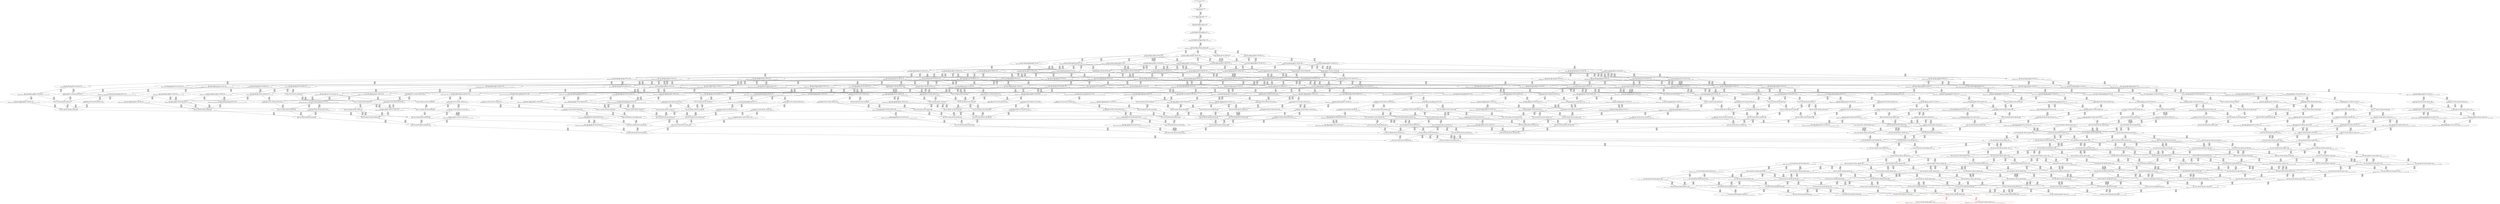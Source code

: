 digraph {
	S0[label="S0: [0, 0] [0, 0] [0, 0] [0, 0] \n{}{}"];
	S1[label="S1: [0, 0] [0, 0] [0, 0] [39, 49] \n{T0J0:39-49}{1}"];
	S2[label="S2: [39, 39] [39, 39] [39, 49] [92, 116] \n{T0J1:92-116}{1, 2}"];
	S3[label="S3: [39, 39] [39, 49] [92, 116] [113, 142] \n{T0J1:92-116, T0J2:113-142}{1, 2, 3}"];
	S4[label="S4: [39, 49] [53, 67] [92, 116] [113, 142] \n{T0J1:92-116, T0J2:113-142, T0J8:53-67}{1, 2, 3, 9}"];
	S5[label="S5: [53, 67] [92, 116] [107, 135] [113, 142] \n{T0J1:92-116, T0J2:113-142, T0J9:107-135}{1, 2, 3, 9, 10}"];
	S6[label="S6: [92, 116] [107, 135] [113, 142] [116, 146] \n{T0J1:92-116, T0J2:113-142, T0J9:107-135, T0J14:116-146}{1, 2, 3, 9, 10, 15}"];
	S7[label="S7: [113, 116] [113, 135] [116, 146] [148, 160] \n{T0J3:148-160, T0J14:116-146}{1, 2, 3, 4, 9, 10, 15}"];
	S8[label="S8: [107, 116] [113, 142] [116, 146] [132, 148] \n{T0J10:132-148, T0J14:116-146}{1, 2, 3, 9, 10, 11, 15}"];
	S9[label="S9: [116, 116] [116, 134] [116, 135] [130, 142] \n{T0J15:130-134}{1, 2, 3, 9, 10, 15, 16}"];
	S10[label="S10: [107, 135] [113, 142] [116, 146] [164, 207] \n{T0J14:116-146, T0J19:164-207}{1, 2, 3, 9, 10, 15, 20}"];
	S11[label="S11: [113, 135] [116, 146] [148, 160] [154, 168] \n{T0J3:148-160, T0J7:154-168, T0J14:116-146}{1, 2, 3, 4, 8, 9, 10, 15}"];
	S12[label="S12: [113, 142] [116, 146] [132, 148] [148, 160] \n{T0J3:148-160, T0J10:132-148, T0J14:116-146}{1, 2, 3, 4, 9, 10, 11, 15}"];
	S13[label="S13: [116, 134] [116, 135] [130, 142] [148, 160] \n{T0J3:148-160, T0J15:130-134}{1, 2, 3, 4, 9, 10, 15, 16}"];
	S14[label="S14: [113, 142] [116, 146] [148, 179] [164, 207] \n{T0J3:148-179, T0J19:164-207}{1, 2, 3, 4, 9, 10, 15, 20}"];
	S15[label="S15: [113, 142] [116, 146] [132, 148] [181, 209] \n{T0J10:132-148, T0J11:181-209, T0J14:116-146}{1, 2, 3, 9, 10, 11, 12, 15}"];
	S16[label="S16: [116, 134] [116, 135] [130, 142] [132, 148] \n{T0J10:132-148, T0J15:130-134}{1, 2, 3, 9, 10, 11, 15, 16}"];
	S17[label="S17: [113, 142] [116, 146] [132, 167] [164, 207] \n{T0J10:132-167, T0J19:164-207}{1, 2, 3, 9, 10, 11, 15, 20}"];
	S18[label="S18: [116, 134] [116, 135] [130, 142] [180, 196] \n{T0J15:130-134, T0J16:180-196}{1, 2, 3, 9, 10, 15, 16, 17}"];
	S19[label="S19: [116, 134] [116, 142] [130, 152] [164, 207] \n{T0J15:130-152, T0J19:164-207}{1, 2, 3, 9, 10, 15, 16, 20}"];
	S20[label="S20: [116, 146] [132, 160] [148, 167] [154, 194] \n{T0J3:148-160, T0J7:154-194}{1, 2, 3, 4, 8, 9, 10, 11, 15}"];
	S21[label="S21: [116, 135] [130, 152] [148, 160] [154, 186] \n{T0J3:148-160, T0J7:154-186}{1, 2, 3, 4, 8, 9, 10, 15, 16}"];
	S22[label="S22: [116, 146] [148, 179] [154, 194] [164, 225] \n{T0J3:148-179, T0J7:154-194, T0J19:164-225}{1, 2, 3, 4, 8, 9, 10, 15, 20}"];
	S23[label="S23: [116, 146] [132, 148] [148, 186] [181, 234] \n{T0J3:148-186, T0J11:181-234}{1, 2, 3, 4, 9, 10, 11, 12, 15}"];
	S24[label="S24: [116, 135] [130, 148] [132, 160] [148, 178] \n{T0J3:148-178}{1, 2, 3, 4, 9, 10, 11, 15, 16}"];
	S25[label="S25: [116, 146] [132, 173] [148, 186] [164, 225] \n{T0J3:148-186, T0J19:164-225}{1, 2, 3, 4, 9, 10, 11, 15, 20}"];
	S26[label="S26: [116, 135] [130, 142] [148, 178] [180, 214] \n{T0J3:148-178, T0J16:180-214}{1, 2, 3, 4, 9, 10, 15, 16, 17}"];
	S27[label="S27: [116, 146] [130, 152] [148, 179] [164, 225] \n{T0J3:148-179, T0J19:164-225}{1, 2, 3, 4, 9, 10, 15, 16, 20}"];
	S28[label="S28: [116, 146] [132, 148] [169, 209] [181, 212] \n{T0J11:181-209, T0J12:169-212}{1, 2, 3, 9, 10, 11, 12, 13, 15}"];
	S29[label="S29: [116, 135] [130, 148] [132, 152] [181, 227] \n{T0J11:181-227}{1, 2, 3, 9, 10, 11, 12, 15, 16}"];
	S30[label="S30: [116, 146] [132, 167] [164, 209] [185, 234] \n{T0J11:181-234, T0J19:164-225}{1, 2, 3, 9, 10, 11, 12, 15, 20}"];
	S31[label="S31: [116, 135] [130, 142] [132, 166] [180, 214] \n{T0J16:180-214}{1, 2, 3, 9, 10, 11, 15, 16, 17}"];
	S32[label="S32: [116, 146] [130, 152] [132, 167] [164, 225] \n{T0J19:164-225}{1, 2, 3, 9, 10, 11, 15, 16, 20}"];
	S33[label="S33: [116, 135] [130, 142] [142, 167] [180, 196] \n{T0J16:180-196, T0J17:142-167}{1, 2, 3, 9, 10, 15, 16, 17, 18}"];
	S34[label="S34: [116, 142] [130, 152] [164, 207] [180, 225] \n{T0J16:180-214, T0J19:164-225}{1, 2, 3, 9, 10, 15, 16, 17, 20}"];
	S35[label="S35: [132, 160] [148, 186] [154, 198] [181, 239] \n{T0J3:148-186, T0J7:154-198, T0J11:181-239}{1, 2, 3, 4, 8, 9, 10, 11, 12, 15}"];
	S36[label="S36: [130, 152] [132, 160] [148, 178] [154, 194] \n{T0J3:148-178, T0J7:154-194}{1, 2, 3, 4, 8, 9, 10, 11, 15, 16}"];
	S37[label="S37: [132, 178] [148, 186] [154, 198] [164, 225] \n{T0J3:148-186, T0J7:154-198, T0J19:164-225}{1, 2, 3, 4, 8, 9, 10, 11, 15, 20}"];
	S38[label="S38: [130, 152] [148, 178] [154, 187] [180, 214] \n{T0J3:148-178, T0J7:154-187, T0J16:180-214}{1, 2, 3, 4, 8, 9, 10, 15, 16, 17}"];
	S39[label="S39: [130, 152] [148, 179] [154, 198] [164, 225] \n{T0J3:148-179, T0J7:154-198, T0J19:164-225}{1, 2, 3, 4, 8, 9, 10, 15, 16, 20}"];
	S40[label="S40: [132, 148] [148, 190] [169, 212] [181, 234] \n{T0J3:148-190, T0J11:181-234, T0J12:169-212}{1, 2, 3, 4, 9, 10, 11, 12, 13, 15}"];
	S41[label="S41: [130, 148] [132, 160] [148, 186] [181, 234] \n{T0J3:148-186, T0J11:181-234}{1, 2, 3, 4, 9, 10, 11, 12, 15, 16}"];
	S42[label="S42: [132, 173] [148, 190] [164, 225] [185, 234] \n{T0J3:148-190, T0J11:181-234, T0J19:164-225}{1, 2, 3, 4, 9, 10, 11, 12, 15, 20}"];
	S43[label="S43: [130, 148] [132, 167] [148, 179] [180, 214] \n{T0J3:148-179, T0J16:180-214}{1, 2, 3, 4, 9, 10, 11, 15, 16, 17}"];
	S44[label="S44: [130, 152] [132, 173] [148, 190] [164, 225] \n{T0J3:148-190, T0J19:164-225}{1, 2, 3, 4, 9, 10, 11, 15, 16, 20}"];
	S45[label="S45: [130, 142] [142, 167] [148, 179] [180, 214] \n{T0J3:148-179, T0J16:180-214, T0J17:142-167}{1, 2, 3, 4, 9, 10, 15, 16, 17, 18}"];
	S46[label="S46: [130, 152] [148, 186] [164, 214] [180, 225] \n{T0J3:148-186, T0J16:180-214, T0J19:164-225}{1, 2, 3, 4, 9, 10, 15, 16, 17, 20}"];
	S47[label="S47: [132, 148] [169, 209] [171, 210] [181, 212] \n{T0J11:181-209, T0J12:169-212, T0J13:171-210}{1, 2, 3, 9, 10, 11, 12, 13, 14, 15}"];
	S48[label="S48: [130, 148] [132, 152] [169, 209] [181, 227] \n{T0J11:181-227, T0J12:169-212}{1, 2, 3, 9, 10, 11, 12, 13, 15, 16}"];
	S49[label="S49: [132, 167] [164, 209] [172, 212] [185, 234] \n{T0J11:181-234, T0J12:169-212, T0J19:164-225}{1, 2, 3, 9, 10, 11, 12, 13, 15, 20}"];
	S50[label="S50: [130, 148] [132, 166] [180, 214] [181, 228] \n{T0J11:181-228, T0J16:180-214}{1, 2, 3, 9, 10, 11, 12, 15, 16, 17}"];
	S51[label="S51: [130, 152] [132, 167] [164, 225] [185, 234] \n{T0J11:181-234, T0J19:164-225}{1, 2, 3, 9, 10, 11, 12, 15, 16, 20}"];
	S52[label="S52: [130, 142] [132, 167] [142, 167] [180, 214] \n{T0J16:180-214, T0J17:142-167}{1, 2, 3, 9, 10, 11, 15, 16, 17, 18}"];
	S53[label="S53: [130, 152] [132, 173] [164, 214] [180, 225] \n{T0J16:180-214, T0J19:164-225}{1, 2, 3, 9, 10, 11, 15, 16, 17, 20}"];
	S54[label="S54: [130, 142] [142, 167] [168, 196] [180, 200] \n{T0J16:180-196, T0J17:142-167, T0J18:168-200}{1, 2, 3, 9, 10, 15, 16, 17, 18, 19}"];
	S55[label="S55: [130, 152] [142, 167] [164, 207] [180, 225] \n{T0J16:180-214, T0J17:142-167, T0J19:164-225}{1, 2, 3, 9, 10, 15, 16, 17, 18, 20}"];
	S56[label="S56: [148, 160] [154, 198] [181, 228] [202, 239] \n{T0J4:202-228, T0J11:181-239}{1, 2, 3, 4, 5, 8, 9, 10, 11, 12, 15}"];
	S57[label="S57: [148, 190] [154, 200] [173, 231] [181, 239] \n{T0J11:181-239, T0J12:169-231}{1, 2, 3, 4, 8, 9, 10, 11, 12, 13, 15}"];
	S58[label="S58: [132, 160] [148, 186] [154, 200] [181, 245] \n{T0J7:154-200, T0J11:181-245}{1, 2, 3, 4, 8, 9, 10, 11, 12, 15, 16}"];
	S59[label="S59: [148, 190] [154, 225] [164, 225] [185, 271] \n{T0J11:181-271}{1, 2, 3, 4, 8, 9, 10, 11, 12, 15, 20}"];
	S60[label="S60: [148, 152] [148, 160] [154, 194] [202, 220] \n{T0J4:202-220, T0J7:154-194}{1, 2, 3, 4, 5, 8, 9, 10, 11, 15, 16}"];
	S61[label="S61: [132, 178] [148, 184] [154, 200] [180, 214] \n{T0J7:154-200, T0J16:180-214}{1, 2, 3, 4, 8, 9, 10, 11, 15, 16, 17}"];
	S62[label="S62: [132, 179] [148, 190] [154, 204] [164, 225] \n{T0J7:154-204, T0J19:164-225}{1, 2, 3, 4, 8, 9, 10, 11, 15, 16, 20}"];
	S63[label="S63: [148, 178] [154, 198] [164, 225] [202, 246] \n{T0J4:202-246}{1, 2, 3, 4, 5, 8, 9, 10, 11, 15, 20}"];
	S64[label="S64: [148, 152] [154, 187] [180, 214] [202, 220] \n{T0J4:202-220, T0J7:154-187, T0J16:180-214}{1, 2, 3, 4, 5, 8, 9, 10, 15, 16, 17}"];
	S65[label="S65: [142, 167] [148, 179] [156, 194] [180, 214] \n{T0J3:148-179, T0J7:154-194, T0J16:180-214, T0J17:142-167}{1, 2, 3, 4, 8, 9, 10, 15, 16, 17, 18}"];
	S66[label="S66: [148, 186] [154, 204] [164, 214] [180, 225] \n{T0J7:154-204, T0J16:180-214, T0J19:164-225}{1, 2, 3, 4, 8, 9, 10, 15, 16, 17, 20}"];
	S67[label="S67: [148, 152] [154, 198] [164, 220] [202, 225] \n{T0J4:202-220, T0J7:154-198, T0J19:164-225}{1, 2, 3, 4, 5, 8, 9, 10, 15, 16, 20}"];
	S68[label="S68: [148, 148] [169, 212] [181, 216] [202, 234] \n{T0J4:202-216, T0J11:181-234, T0J12:169-212}{1, 2, 3, 4, 5, 9, 10, 11, 12, 13, 15}"];
	S69[label="S69: [148, 192] [169, 210] [171, 212] [181, 234] \n{T0J3:148-192, T0J11:181-234, T0J12:169-212, T0J13:171-210}{1, 2, 3, 4, 9, 10, 11, 12, 13, 14, 15}"];
	S70[label="S70: [132, 160] [148, 192] [169, 212] [181, 234] \n{T0J3:148-192, T0J11:181-234, T0J12:169-212}{1, 2, 3, 4, 9, 10, 11, 12, 13, 15, 16}"];
	S71[label="S71: [148, 209] [164, 212] [172, 225] [185, 234] \n{T0J3:148-211, T0J11:181-234, T0J12:169-212}{1, 2, 3, 4, 9, 10, 11, 12, 13, 15, 20}"];
	S72[label="S72: [148, 148] [148, 160] [181, 216] [202, 234] \n{T0J4:202-216, T0J11:181-234}{1, 2, 3, 4, 5, 9, 10, 11, 12, 15, 16}"];
	S73[label="S73: [132, 167] [148, 192] [180, 214] [181, 234] \n{T0J3:148-192, T0J11:181-234, T0J16:180-214}{1, 2, 3, 4, 9, 10, 11, 12, 15, 16, 17}"];
	S74[label="S74: [132, 173] [148, 196] [164, 225] [185, 234] \n{T0J3:148-196, T0J11:181-234, T0J19:164-225}{1, 2, 3, 4, 9, 10, 11, 12, 15, 16, 20}"];
	S75[label="S75: [148, 173] [164, 225] [185, 234] [202, 241] \n{T0J4:202-241, T0J11:181-234}{1, 2, 3, 4, 5, 9, 10, 11, 12, 15, 20}"];
	S76[label="S76: [148, 148] [148, 167] [180, 214] [202, 216] \n{T0J4:202-216, T0J16:180-214}{1, 2, 3, 4, 5, 9, 10, 11, 15, 16, 17}"];
	S77[label="S77: [132, 167] [142, 173] [155, 186] [180, 214] \n{T0J3:148-186, T0J16:180-214, T0J17:142-167}{1, 2, 3, 4, 9, 10, 11, 15, 16, 17, 18}"];
	S78[label="S78: [132, 173] [148, 196] [164, 214] [180, 225] \n{T0J3:148-196, T0J16:180-214, T0J19:164-225}{1, 2, 3, 4, 9, 10, 11, 15, 16, 17, 20}"];
	S79[label="S79: [148, 152] [148, 173] [164, 220] [202, 225] \n{T0J4:202-220, T0J19:164-225}{1, 2, 3, 4, 5, 9, 10, 11, 15, 16, 20}"];
	S80[label="S80: [142, 167] [148, 186] [168, 200] [180, 214] \n{T0J3:148-186, T0J16:180-214, T0J17:142-167, T0J18:168-200}{1, 2, 3, 4, 9, 10, 15, 16, 17, 18, 19}"];
	S81[label="S81: [142, 167] [148, 196] [164, 214] [180, 225] \n{T0J3:148-196, T0J16:180-214, T0J19:164-225}{1, 2, 3, 4, 9, 10, 15, 16, 17, 18, 20}"];
	S82[label="S82: [148, 152] [164, 214] [180, 220] [202, 225] \n{T0J4:202-220, T0J16:180-214, T0J19:164-225}{1, 2, 3, 4, 5, 9, 10, 15, 16, 17, 20}"];
	S83[label="S83: [132, 159] [169, 209] [171, 210] [181, 227] \n{T0J11:181-227, T0J12:169-212, T0J13:171-210}{1, 2, 3, 9, 10, 11, 12, 13, 14, 15, 16}"];
	S84[label="S84: [164, 209] [171, 210] [181, 212] [187, 234] \n{T0J11:181-234, T0J12:169-212, T0J13:171-210, T0J19:164-232}{1, 2, 3, 9, 10, 11, 12, 13, 14, 15, 20}"];
	S85[label="S85: [132, 166] [169, 212] [181, 214] [186, 228] \n{T0J11:181-228, T0J12:169-212, T0J16:180-214}{1, 2, 3, 9, 10, 11, 12, 13, 15, 16, 17}"];
	S86[label="S86: [132, 167] [164, 212] [172, 225] [185, 234] \n{T0J11:181-234, T0J12:169-212, T0J19:164-225}{1, 2, 3, 9, 10, 11, 12, 13, 15, 16, 20}"];
	S87[label="S87: [132, 167] [142, 167] [180, 214] [181, 234] \n{T0J11:181-234, T0J16:180-214, T0J17:142-167}{1, 2, 3, 9, 10, 11, 12, 15, 16, 17, 18}"];
	S88[label="S88: [132, 173] [164, 214] [180, 225] [194, 234] \n{T0J11:181-234, T0J16:180-214, T0J19:164-225}{1, 2, 3, 9, 10, 11, 12, 15, 16, 17, 20}"];
	S89[label="S89: [132, 167] [142, 173] [168, 200] [180, 214] \n{T0J16:180-214, T0J17:142-167, T0J18:168-200}{1, 2, 3, 9, 10, 11, 15, 16, 17, 18, 19}"];
	S90[label="S90: [132, 167] [142, 173] [164, 214] [180, 225] \n{T0J16:180-214, T0J17:142-167, T0J19:164-225}{1, 2, 3, 9, 10, 11, 15, 16, 17, 18, 20}"];
	S91[label="S91: [142, 167] [164, 200] [180, 207] [182, 225] \n{T0J16:180-214, T0J17:142-167, T0J18:168-200, T0J19:164-225}{1, 2, 3, 9, 10, 15, 16, 17, 18, 19, 20}"];
	S92[label="S92: [154, 198] [181, 228] [202, 230] [204, 239] \n{T0J4:202-228, T0J5:204-230, T0J11:181-239}{1, 2, 3, 4, 5, 6, 8, 9, 10, 11, 12, 15}"];
	S93[label="S93: [154, 200] [173, 231] [181, 239] [202, 258] \n{T0J4:202-258}{1, 2, 3, 4, 5, 8, 9, 10, 11, 12, 13, 15}"];
	S94[label="S94: [154, 210] [171, 231] [181, 239] [189, 259] \n{}{1, 2, 3, 4, 8, 9, 10, 11, 12, 13, 14, 15}"];
	S95[label="S95: [148, 186] [154, 200] [181, 228] [202, 245] \n{T0J4:202-228, T0J11:181-245}{1, 2, 3, 4, 5, 8, 9, 10, 11, 12, 15, 16}"];
	S96[label="S96: [148, 192] [154, 212] [173, 231] [181, 245] \n{T0J11:181-245, T0J12:169-231}{1, 2, 3, 4, 8, 9, 10, 11, 12, 13, 15, 16}"];
	S97[label="S97: [148, 192] [154, 214] [180, 219] [181, 271] \n{T0J11:181-271, T0J16:180-214}{1, 2, 3, 4, 8, 9, 10, 11, 12, 15, 16, 17}"];
	S98[label="S98: [148, 196] [154, 225] [164, 225] [185, 272] \n{T0J11:181-272}{1, 2, 3, 4, 8, 9, 10, 11, 12, 15, 16, 20}"];
	S99[label="S99: [154, 225] [164, 225] [185, 258] [202, 271] \n{T0J4:202-258}{1, 2, 3, 4, 5, 8, 9, 10, 11, 12, 15, 20}"];
	S100[label="S100: [154, 225] [164, 225] [185, 261] [189, 271] \n{}{1, 2, 3, 4, 8, 9, 10, 11, 12, 13, 15, 20}"];
	S101[label="S101: [148, 160] [154, 194] [202, 220] [204, 222] \n{T0J4:202-220, T0J5:204-222, T0J7:154-194}{1, 2, 3, 4, 5, 6, 8, 9, 10, 11, 15, 16}"];
	S102[label="S102: [148, 184] [154, 200] [180, 214] [202, 246] \n{T0J4:202-246, T0J16:180-214}{1, 2, 3, 4, 5, 8, 9, 10, 11, 15, 16, 17}"];
	S103[label="S103: [142, 179] [154, 194] [158, 214] [180, 219] \n{T0J16:180-214}{1, 2, 3, 4, 8, 9, 10, 11, 15, 16, 17, 18}"];
	S104[label="S104: [148, 204] [154, 214] [164, 225] [180, 225] \n{}{1, 2, 3, 4, 8, 9, 10, 11, 15, 16, 17, 20}"];
	S105[label="S105: [148, 190] [154, 204] [164, 225] [202, 247] \n{T0J4:202-247}{1, 2, 3, 4, 5, 8, 9, 10, 11, 15, 16, 20}"];
	S106[label="S106: [154, 198] [164, 225] [202, 246] [204, 248] \n{T0J4:202-246, T0J5:204-248}{1, 2, 3, 4, 5, 6, 8, 9, 10, 11, 15, 20}"];
	S107[label="S107: [154, 187] [180, 214] [202, 220] [204, 222] \n{T0J4:202-220, T0J5:204-222, T0J7:154-187, T0J16:180-214}{1, 2, 3, 4, 5, 6, 8, 9, 10, 15, 16, 17}"];
	S108[label="S108: [148, 167] [156, 194] [180, 214] [202, 235] \n{T0J4:202-235, T0J16:180-214}{1, 2, 3, 4, 5, 8, 9, 10, 15, 16, 17, 18}"];
	S109[label="S109: [154, 204] [164, 214] [180, 225] [202, 254] \n{T0J4:202-254}{1, 2, 3, 4, 5, 8, 9, 10, 15, 16, 17, 20}"];
	S110[label="S110: [154, 198] [164, 220] [202, 222] [204, 225] \n{T0J4:202-220, T0J5:204-222, T0J7:154-198, T0J19:164-225}{1, 2, 3, 4, 5, 6, 8, 9, 10, 15, 16, 20}"];
	S111[label="S111: [169, 212] [181, 216] [202, 218] [204, 234] \n{T0J4:202-216, T0J5:204-218, T0J11:181-234, T0J12:169-212}{1, 2, 3, 4, 5, 6, 9, 10, 11, 12, 13, 15}"];
	S112[label="S112: [169, 210] [171, 212] [181, 234] [202, 260] \n{T0J4:202-260}{1, 2, 3, 4, 5, 9, 10, 11, 12, 13, 14, 15}"];
	S113[label="S113: [148, 160] [169, 212] [181, 228] [202, 234] \n{T0J4:202-228, T0J11:181-234, T0J12:169-212}{1, 2, 3, 4, 5, 9, 10, 11, 12, 13, 15, 16}"];
	S114[label="S114: [148, 203] [169, 210] [171, 212] [181, 234] \n{T0J3:148-203, T0J11:181-234, T0J12:169-212, T0J13:171-210}{1, 2, 3, 4, 9, 10, 11, 12, 13, 14, 15, 16}"];
	S115[label="S115: [148, 210] [169, 212] [181, 214] [186, 234] \n{T0J3:148-210, T0J11:181-234, T0J12:169-212, T0J16:180-214}{1, 2, 3, 4, 9, 10, 11, 12, 13, 15, 16, 17}"];
	S116[label="S116: [148, 211] [164, 212] [172, 225] [185, 234] \n{T0J3:148-211, T0J11:181-234, T0J12:169-212}{1, 2, 3, 4, 9, 10, 11, 12, 13, 15, 16, 20}"];
	S117[label="S117: [164, 212] [172, 225] [185, 234] [202, 277] \n{T0J4:202-277}{1, 2, 3, 4, 5, 9, 10, 11, 12, 13, 15, 20}"];
	S118[label="S118: [148, 160] [181, 216] [202, 218] [204, 234] \n{T0J4:202-216, T0J5:204-218, T0J11:181-234}{1, 2, 3, 4, 5, 6, 9, 10, 11, 12, 15, 16}"];
	S119[label="S119: [148, 167] [180, 214] [181, 234] [202, 235] \n{T0J4:202-235, T0J11:181-234, T0J16:180-214}{1, 2, 3, 4, 5, 9, 10, 11, 12, 15, 16, 17}"];
	S120[label="S120: [142, 173] [155, 211] [180, 214] [181, 234] \n{T0J3:148-211, T0J11:181-234, T0J16:180-214}{1, 2, 3, 4, 9, 10, 11, 12, 15, 16, 17, 18}"];
	S121[label="S121: [148, 214] [164, 217] [180, 225] [194, 234] \n{T0J3:148-217, T0J11:181-234, T0J16:180-214}{1, 2, 3, 4, 9, 10, 11, 12, 15, 16, 17, 20}"];
	S122[label="S122: [148, 173] [164, 225] [185, 234] [202, 241] \n{T0J4:202-241, T0J11:181-234}{1, 2, 3, 4, 5, 9, 10, 11, 12, 15, 16, 20}"];
	S123[label="S123: [164, 225] [185, 234] [202, 241] [204, 243] \n{T0J4:202-241, T0J5:204-243, T0J11:181-234}{1, 2, 3, 4, 5, 6, 9, 10, 11, 12, 15, 20}"];
	S124[label="S124: [148, 167] [180, 214] [202, 216] [204, 218] \n{T0J4:202-216, T0J5:204-218, T0J16:180-214}{1, 2, 3, 4, 5, 6, 9, 10, 11, 15, 16, 17}"];
	S125[label="S125: [148, 167] [155, 173] [180, 214] [202, 235] \n{T0J4:202-235, T0J16:180-214}{1, 2, 3, 4, 5, 9, 10, 11, 15, 16, 17, 18}"];
	S126[label="S126: [142, 173] [155, 200] [168, 211] [180, 214] \n{T0J3:148-211, T0J16:180-214, T0J18:168-200}{1, 2, 3, 4, 9, 10, 11, 15, 16, 17, 18, 19}"];
	S127[label="S127: [142, 173] [155, 211] [164, 214] [180, 225] \n{T0J3:148-211, T0J16:180-214}{1, 2, 3, 4, 9, 10, 11, 15, 16, 17, 18, 20}"];
	S128[label="S128: [148, 173] [164, 214] [180, 225] [202, 241] \n{T0J4:202-241, T0J16:180-214}{1, 2, 3, 4, 5, 9, 10, 11, 15, 16, 17, 20}"];
	S129[label="S129: [148, 173] [164, 220] [202, 222] [204, 225] \n{T0J4:202-220, T0J5:204-222, T0J19:164-225}{1, 2, 3, 4, 5, 6, 9, 10, 11, 15, 16, 20}"];
	S130[label="S130: [148, 167] [168, 200] [180, 214] [202, 235] \n{T0J4:202-235, T0J16:180-214, T0J18:168-200}{1, 2, 3, 4, 5, 9, 10, 15, 16, 17, 18, 19}"];
	S131[label="S131: [148, 186] [168, 200] [180, 214] [183, 219] \n{T0J7:183-219, T0J16:180-214, T0J18:168-200}{1, 2, 3, 4, 8, 9, 10, 15, 16, 17, 18, 19}"];
	S132[label="S132: [148, 167] [164, 214] [180, 225] [202, 235] \n{T0J4:202-235, T0J16:180-214}{1, 2, 3, 4, 5, 9, 10, 15, 16, 17, 18, 20}"];
	S133[label="S133: [148, 196] [164, 214] [180, 219] [183, 225] \n{T0J7:183-219, T0J16:180-214}{1, 2, 3, 4, 8, 9, 10, 15, 16, 17, 18, 20}"];
	S134[label="S134: [164, 214] [180, 220] [202, 222] [204, 225] \n{T0J4:202-220, T0J5:204-222, T0J16:180-214, T0J19:164-225}{1, 2, 3, 4, 5, 6, 9, 10, 15, 16, 17, 20}"];
	S135[label="S135: [169, 210] [171, 212] [181, 221] [187, 228] \n{T0J11:181-228, T0J12:169-212, T0J13:171-210, T0J16:180-221}{1, 2, 3, 9, 10, 11, 12, 13, 14, 15, 16, 17}"];
	S136[label="S136: [164, 210] [171, 212] [181, 227] [187, 234] \n{T0J11:181-234, T0J12:169-212, T0J13:171-210, T0J19:164-232}{1, 2, 3, 9, 10, 11, 12, 13, 14, 15, 16, 20}"];
	S137[label="S137: [171, 210] [181, 212] [187, 234] [199, 253] \n{T0J3:199-253}{1, 2, 3, 4, 9, 10, 11, 12, 13, 14, 15, 20}"];
	S138[label="S138: [142, 167] [169, 212] [181, 214] [186, 234] \n{T0J11:181-234, T0J12:169-212, T0J16:180-214, T0J17:142-167}{1, 2, 3, 9, 10, 11, 12, 13, 15, 16, 17, 18}"];
	S139[label="S139: [164, 212] [172, 214] [185, 225] [194, 234] \n{T0J11:181-234, T0J12:169-212, T0J16:180-214, T0J19:164-225}{1, 2, 3, 9, 10, 11, 12, 13, 15, 16, 17, 20}"];
	S140[label="S140: [142, 173] [168, 200] [180, 214] [184, 234] \n{T0J11:181-234, T0J16:180-214, T0J17:142-167, T0J18:168-200}{1, 2, 3, 9, 10, 11, 12, 15, 16, 17, 18, 19}"];
	S141[label="S141: [142, 173] [164, 214] [180, 225] [194, 234] \n{T0J11:181-234, T0J16:180-214, T0J17:142-167, T0J19:164-225}{1, 2, 3, 9, 10, 11, 12, 15, 16, 17, 18, 20}"];
	S142[label="S142: [142, 173] [164, 200] [180, 214] [184, 225] \n{T0J16:180-214, T0J17:142-167, T0J18:168-200, T0J19:164-225}{1, 2, 3, 9, 10, 11, 15, 16, 17, 18, 19, 20}"];
	S143[label="S143: [164, 200] [177, 207] [180, 211] [182, 225] \n{T0J3:177-211, T0J16:180-214, T0J18:168-200}{1, 2, 3, 4, 9, 10, 15, 16, 17, 18, 19, 20}"];
	S144[label="S144: [181, 228] [200, 230] [202, 239] [204, 256] \n{T0J4:202-228, T0J5:204-230, T0J6:200-256}{1, 2, 3, 4, 5, 6, 7, 8, 9, 10, 11, 12, 15}"];
	S145[label="S145: [173, 231] [181, 239] [202, 258] [210, 270] \n{}{1, 2, 3, 4, 5, 6, 8, 9, 10, 11, 12, 13, 15}"];
	S146[label="S146: [171, 231] [181, 239] [189, 260] [208, 278] \n{}{1, 2, 3, 4, 5, 8, 9, 10, 11, 12, 13, 14, 15}"];
	S147[label="S147: [154, 228] [171, 231] [181, 245] [189, 261] \n{}{1, 2, 3, 4, 8, 9, 10, 11, 12, 13, 14, 15, 16}"];
	S148[label="S148: [154, 212] [181, 228] [202, 245] [204, 256] \n{T0J4:202-228, T0J5:204-256}{1, 2, 3, 4, 5, 6, 8, 9, 10, 11, 12, 15, 16}"];
	S149[label="S149: [154, 212] [173, 231] [181, 245] [202, 260] \n{T0J4:202-260}{1, 2, 3, 4, 5, 8, 9, 10, 11, 12, 13, 15, 16}"];
	S150[label="S150: [154, 214] [180, 219] [181, 260] [202, 277] \n{T0J4:202-260}{1, 2, 3, 4, 5, 8, 9, 10, 11, 12, 15, 16, 17}"];
	S151[label="S151: [154, 214] [180, 219] [181, 263] [189, 271] \n{}{1, 2, 3, 4, 8, 9, 10, 11, 12, 13, 15, 16, 17}"];
	S152[label="S152: [154, 225] [164, 225] [185, 264] [202, 283] \n{T0J4:202-264}{1, 2, 3, 4, 5, 8, 9, 10, 11, 12, 15, 16, 20}"];
	S153[label="S153: [154, 225] [164, 225] [185, 267] [189, 272] \n{}{1, 2, 3, 4, 8, 9, 10, 11, 12, 13, 15, 16, 20}"];
	S154[label="S154: [164, 234] [185, 258] [202, 271] [205, 295] \n{}{1, 2, 3, 4, 5, 6, 8, 9, 10, 11, 12, 15, 20}"];
	S155[label="S155: [164, 225] [185, 261] [189, 271] [205, 296] \n{}{1, 2, 3, 4, 5, 8, 9, 10, 11, 12, 13, 15, 20}"];
	S156[label="S156: [164, 225] [185, 261] [189, 271] [209, 294] \n{}{1, 2, 3, 4, 8, 9, 10, 11, 12, 13, 14, 15, 20}"];
	S157[label="S157: [154, 194] [194, 218] [202, 220] [204, 222] \n{T0J4:202-220, T0J5:204-222, T0J6:194-218}{1, 2, 3, 4, 5, 6, 7, 8, 9, 10, 11, 15, 16}"];
	S158[label="S158: [154, 214] [180, 219] [202, 246] [204, 254] \n{T0J4:202-246, T0J5:204-254}{1, 2, 3, 4, 5, 6, 8, 9, 10, 11, 15, 16, 17}"];
	S159[label="S159: [154, 194] [158, 214] [180, 219] [202, 247] \n{T0J4:202-247, T0J16:180-214}{1, 2, 3, 4, 5, 8, 9, 10, 11, 15, 16, 17, 18}"];
	S160[label="S160: [154, 211] [158, 214] [180, 225] [183, 272] \n{T0J11:181-272, T0J16:180-214}{1, 2, 3, 4, 8, 9, 10, 11, 12, 15, 16, 17, 18}"];
	S161[label="S161: [154, 214] [164, 225] [180, 236] [202, 272] \n{}{1, 2, 3, 4, 5, 8, 9, 10, 11, 15, 16, 17, 20}"];
	S162[label="S162: [154, 217] [164, 225] [180, 234] [194, 297] \n{}{1, 2, 3, 4, 8, 9, 10, 11, 12, 15, 16, 17, 20}"];
	S163[label="S163: [154, 220] [164, 225] [202, 247] [204, 260] \n{T0J4:202-247, T0J5:204-260}{1, 2, 3, 4, 5, 6, 8, 9, 10, 11, 15, 16, 20}"];
	S164[label="S164: [164, 225] [200, 246] [202, 248] [204, 256] \n{T0J4:202-246, T0J5:204-248, T0J6:200-256}{1, 2, 3, 4, 5, 6, 7, 8, 9, 10, 11, 15, 20}"];
	S165[label="S165: [180, 214] [200, 220] [202, 222] [204, 245] \n{T0J4:202-220, T0J5:204-222, T0J6:200-245}{1, 2, 3, 4, 5, 6, 7, 8, 9, 10, 15, 16, 17}"];
	S166[label="S166: [156, 194] [180, 214] [202, 235] [204, 237] \n{T0J4:202-235, T0J5:204-237, T0J16:180-214}{1, 2, 3, 4, 5, 6, 8, 9, 10, 15, 16, 17, 18}"];
	S167[label="S167: [164, 220] [180, 225] [202, 254] [205, 274] \n{}{1, 2, 3, 4, 5, 6, 8, 9, 10, 15, 16, 17, 20}"];
	S168[label="S168: [164, 220] [200, 222] [202, 225] [204, 256] \n{T0J4:202-220, T0J5:204-222, T0J6:200-256}{1, 2, 3, 4, 5, 6, 7, 8, 9, 10, 15, 16, 20}"];
	S169[label="S169: [181, 216] [202, 218] [204, 234] [215, 270] \n{T0J6:215-270}{1, 2, 3, 4, 5, 6, 7, 9, 10, 11, 12, 13, 15}"];
	S170[label="S170: [171, 212] [181, 234] [202, 260] [225, 280] \n{T0J5:225-280}{1, 2, 3, 4, 5, 6, 9, 10, 11, 12, 13, 14, 15}"];
	S171[label="S171: [169, 212] [181, 228] [202, 230] [204, 234] \n{T0J4:202-228, T0J5:204-230, T0J11:181-234, T0J12:169-212}{1, 2, 3, 4, 5, 6, 9, 10, 11, 12, 13, 15, 16}"];
	S172[label="S172: [169, 210] [171, 212] [181, 234] [202, 271] \n{T0J4:202-271}{1, 2, 3, 4, 5, 9, 10, 11, 12, 13, 14, 15, 16}"];
	S173[label="S173: [169, 212] [181, 214] [186, 234] [202, 278] \n{T0J4:202-278}{1, 2, 3, 4, 5, 9, 10, 11, 12, 13, 15, 16, 17}"];
	S174[label="S174: [164, 212] [172, 225] [185, 234] [202, 279] \n{T0J4:202-279}{1, 2, 3, 4, 5, 9, 10, 11, 12, 13, 15, 16, 20}"];
	S175[label="S175: [172, 225] [185, 234] [202, 277] [220, 282] \n{T0J5:220-282}{1, 2, 3, 4, 5, 6, 9, 10, 11, 12, 13, 15, 20}"];
	S176[label="S176: [181, 216] [194, 218] [202, 218] [204, 234] \n{T0J4:202-216, T0J5:204-218, T0J6:194-218, T0J11:181-234}{1, 2, 3, 4, 5, 6, 7, 9, 10, 11, 12, 15, 16}"];
	S177[label="S177: [180, 214] [181, 234] [202, 235] [204, 237] \n{T0J4:202-235, T0J5:204-237, T0J11:181-234, T0J16:180-214}{1, 2, 3, 4, 5, 6, 9, 10, 11, 12, 15, 16, 17}"];
	S178[label="S178: [155, 173] [180, 214] [181, 234] [202, 241] \n{T0J4:202-241, T0J11:181-234, T0J16:180-214}{1, 2, 3, 4, 5, 9, 10, 11, 12, 15, 16, 17, 18}"];
	S179[label="S179: [164, 214] [180, 225] [194, 234] [202, 282] \n{T0J4:202-282}{1, 2, 3, 4, 5, 9, 10, 11, 12, 15, 16, 17, 20}"];
	S180[label="S180: [164, 225] [185, 234] [202, 241] [204, 243] \n{T0J4:202-241, T0J5:204-243, T0J11:181-234}{1, 2, 3, 4, 5, 6, 9, 10, 11, 12, 15, 16, 20}"];
	S181[label="S181: [185, 234] [202, 241] [204, 243] [210, 283] \n{T0J6:210-283}{1, 2, 3, 4, 5, 6, 7, 9, 10, 11, 12, 15, 20}"];
	S182[label="S182: [180, 214] [194, 216] [202, 218] [204, 225] \n{T0J4:202-216, T0J5:204-218, T0J6:194-225, T0J16:180-214}{1, 2, 3, 4, 5, 6, 7, 9, 10, 11, 15, 16, 17}"];
	S183[label="S183: [155, 173] [180, 214] [202, 235] [204, 237] \n{T0J4:202-235, T0J5:204-237, T0J16:180-214}{1, 2, 3, 4, 5, 6, 9, 10, 11, 15, 16, 17, 18}"];
	S184[label="S184: [155, 173] [168, 200] [180, 214] [202, 241] \n{T0J4:202-241, T0J16:180-214}{1, 2, 3, 4, 5, 9, 10, 11, 15, 16, 17, 18, 19}"];
	S185[label="S185: [155, 200] [168, 214] [180, 218] [183, 225] \n{}{1, 2, 3, 4, 8, 9, 10, 11, 15, 16, 17, 18, 19}"];
	S186[label="S186: [155, 173] [164, 214] [180, 225] [202, 241] \n{T0J4:202-241, T0J16:180-214}{1, 2, 3, 4, 5, 9, 10, 11, 15, 16, 17, 18, 20}"];
	S187[label="S187: [155, 214] [164, 219] [180, 225] [183, 228] \n{}{1, 2, 3, 4, 8, 9, 10, 11, 15, 16, 17, 18, 20}"];
	S188[label="S188: [164, 214] [180, 225] [202, 241] [204, 243] \n{T0J4:202-241, T0J5:204-243, T0J16:180-214}{1, 2, 3, 4, 5, 6, 9, 10, 11, 15, 16, 17, 20}"];
	S189[label="S189: [164, 220] [194, 222] [202, 225] [204, 231] \n{T0J4:202-220, T0J5:204-222, T0J6:194-231}{1, 2, 3, 4, 5, 6, 7, 9, 10, 11, 15, 16, 20}"];
	S190[label="S190: [168, 200] [180, 214] [202, 235] [204, 237] \n{T0J4:202-235, T0J5:204-237, T0J16:180-214, T0J18:168-200}{1, 2, 3, 4, 5, 6, 9, 10, 15, 16, 17, 18, 19}"];
	S191[label="S191: [168, 200] [180, 214] [183, 219] [202, 254] \n{T0J4:202-254}{1, 2, 3, 4, 5, 8, 9, 10, 15, 16, 17, 18, 19}"];
	S192[label="S192: [164, 214] [180, 225] [202, 235] [204, 237] \n{T0J4:202-235, T0J5:204-237, T0J16:180-214}{1, 2, 3, 4, 5, 6, 9, 10, 15, 16, 17, 18, 20}"];
	S193[label="S193: [164, 214] [180, 219] [183, 225] [202, 264] \n{T0J4:202-264}{1, 2, 3, 4, 5, 8, 9, 10, 15, 16, 17, 18, 20}"];
	S194[label="S194: [180, 220] [202, 222] [204, 225] [210, 272] \n{T0J6:210-272}{1, 2, 3, 4, 5, 6, 7, 9, 10, 15, 16, 17, 20}"];
	S195[label="S195: [171, 212] [181, 221] [187, 228] [204, 254] \n{T0J3:204-254}{1, 2, 3, 4, 9, 10, 11, 12, 13, 14, 15, 16, 17}"];
	S196[label="S196: [171, 212] [181, 227] [187, 234] [199, 254] \n{T0J3:199-254}{1, 2, 3, 4, 9, 10, 11, 12, 13, 14, 15, 16, 20}"];
	S197[label="S197: [199, 210] [199, 212] [199, 234] [253, 278] \n{T0J4:253-278}{1, 2, 3, 4, 5, 9, 10, 11, 12, 13, 14, 15, 20}"];
	S198[label="S198: [169, 211] [177, 212] [181, 214] [186, 234] \n{T0J3:177-211, T0J11:181-234, T0J12:169-212, T0J16:180-214}{1, 2, 3, 4, 9, 10, 11, 12, 13, 15, 16, 17, 18}"];
	S199[label="S199: [172, 214] [185, 225] [194, 234] [199, 256] \n{T0J3:199-256}{1, 2, 3, 4, 9, 10, 11, 12, 13, 15, 16, 17, 20}"];
	S200[label="S200: [168, 200] [177, 214] [180, 217] [184, 234] \n{T0J3:177-217, T0J11:181-234, T0J16:180-214}{1, 2, 3, 4, 9, 10, 11, 12, 15, 16, 17, 18, 19}"];
	S201[label="S201: [164, 214] [177, 217] [180, 225] [194, 234] \n{T0J3:177-217, T0J11:181-234, T0J16:180-214}{1, 2, 3, 4, 9, 10, 11, 12, 15, 16, 17, 18, 20}"];
	S202[label="S202: [164, 200] [177, 214] [180, 217] [184, 225] \n{T0J3:177-217, T0J16:180-214}{1, 2, 3, 4, 9, 10, 11, 15, 16, 17, 18, 19, 20}"];
	S203[label="S203: [177, 200] [180, 207] [182, 225] [231, 268] \n{T0J4:231-268}{1, 2, 3, 4, 5, 9, 10, 15, 16, 17, 18, 19, 20}"];
	S204[label="S204: [177, 207] [180, 211] [182, 225] [205, 252] \n{T0J7:205-252}{1, 2, 3, 4, 8, 9, 10, 15, 16, 17, 18, 19, 20}"];
	S205[label="S205: [181, 239] [202, 258] [204, 270] [219, 299] \n{}{1, 2, 3, 4, 5, 6, 7, 8, 9, 10, 11, 12, 13, 15}"];
	S206[label="S206: [181, 239] [189, 260] [208, 278] [225, 301] \n{}{1, 2, 3, 4, 5, 6, 8, 9, 10, 11, 12, 13, 14, 15}"];
	S207[label="S207: [171, 239] [181, 249] [189, 262] [208, 296] \n{}{1, 2, 3, 4, 5, 8, 9, 10, 11, 12, 13, 14, 15, 16}"];
	S208[label="S208: [171, 231] [181, 263] [189, 271] [209, 308] \n{}{1, 2, 3, 4, 8, 9, 10, 11, 12, 13, 14, 15, 16, 17}"];
	S209[label="S209: [181, 228] [200, 245] [202, 256] [204, 287] \n{}{1, 2, 3, 4, 5, 6, 7, 8, 9, 10, 11, 12, 15, 16}"];
	S210[label="S210: [173, 231] [181, 245] [202, 260] [210, 283] \n{}{1, 2, 3, 4, 5, 6, 8, 9, 10, 11, 12, 13, 15, 16}"];
	S211[label="S211: [180, 234] [181, 260] [202, 277] [210, 307] \n{}{1, 2, 3, 4, 5, 6, 8, 9, 10, 11, 12, 15, 16, 17}"];
	S212[label="S212: [180, 219] [181, 263] [189, 277] [208, 285] \n{}{1, 2, 3, 4, 5, 8, 9, 10, 11, 12, 13, 15, 16, 17}"];
	S213[label="S213: [164, 234] [185, 264] [202, 283] [205, 313] \n{}{1, 2, 3, 4, 5, 6, 8, 9, 10, 11, 12, 15, 16, 20}"];
	S214[label="S214: [164, 225] [185, 267] [189, 283] [205, 296] \n{}{1, 2, 3, 4, 5, 8, 9, 10, 11, 12, 13, 15, 16, 20}"];
	S215[label="S215: [164, 243] [185, 267] [189, 272] [209, 294] \n{}{1, 2, 3, 4, 8, 9, 10, 11, 12, 13, 14, 15, 16, 20}"];
	S216[label="S216: [185, 258] [202, 271] [204, 292] [210, 318] \n{}{1, 2, 3, 4, 5, 6, 7, 8, 9, 10, 11, 12, 15, 20}"];
	S217[label="S217: [185, 261] [189, 277] [205, 295] [220, 305] \n{}{1, 2, 3, 4, 5, 6, 8, 9, 10, 11, 12, 13, 15, 20}"];
	S218[label="S218: [185, 261] [189, 271] [205, 294] [218, 296] \n{}{1, 2, 3, 4, 5, 8, 9, 10, 11, 12, 13, 14, 15, 20}"];
	S219[label="S219: [180, 220] [200, 246] [202, 254] [204, 272] \n{}{1, 2, 3, 4, 5, 6, 7, 8, 9, 10, 11, 15, 16, 17}"];
	S220[label="S220: [158, 214] [180, 226] [202, 247] [204, 264] \n{T0J4:202-247, T0J5:204-264}{1, 2, 3, 4, 5, 6, 8, 9, 10, 11, 15, 16, 17, 18}"];
	S221[label="S221: [158, 214] [180, 225] [183, 272] [202, 287] \n{T0J4:202-279}{1, 2, 3, 4, 5, 8, 9, 10, 11, 12, 15, 16, 17, 18}"];
	S222[label="S222: [158, 214] [180, 225] [183, 272] [210, 282] \n{}{1, 2, 3, 4, 8, 9, 10, 11, 12, 13, 15, 16, 17, 18}"];
	S223[label="S223: [164, 225] [180, 252] [202, 272] [205, 284] \n{}{1, 2, 3, 4, 5, 6, 8, 9, 10, 11, 15, 16, 17, 20}"];
	S224[label="S224: [164, 225] [180, 236] [194, 285] [205, 307] \n{}{1, 2, 3, 4, 5, 8, 9, 10, 11, 12, 15, 16, 17, 20}"];
	S225[label="S225: [164, 225] [180, 234] [194, 288] [210, 297] \n{}{1, 2, 3, 4, 8, 9, 10, 11, 12, 13, 15, 16, 17, 20}"];
	S226[label="S226: [164, 225] [200, 247] [202, 260] [204, 278] \n{}{1, 2, 3, 4, 5, 6, 7, 8, 9, 10, 11, 15, 16, 20}"];
	S227[label="S227: [180, 214] [202, 235] [202, 237] [204, 252] \n{T0J4:202-235, T0J5:204-237, T0J6:202-252}{1, 2, 3, 4, 5, 6, 7, 8, 9, 10, 15, 16, 17, 18}"];
	S228[label="S228: [180, 225] [202, 254] [205, 274] [210, 278] \n{}{1, 2, 3, 4, 5, 6, 7, 8, 9, 10, 15, 16, 17, 20}"];
	S229[label="S229: [181, 234] [202, 260] [217, 270] [225, 280] \n{T0J5:225-280, T0J6:217-270}{1, 2, 3, 4, 5, 6, 7, 9, 10, 11, 12, 13, 14, 15}"];
	S230[label="S230: [181, 228] [202, 230] [204, 234] [215, 270] \n{T0J6:215-270}{1, 2, 3, 4, 5, 6, 7, 9, 10, 11, 12, 13, 15, 16}"];
	S231[label="S231: [171, 212] [181, 234] [202, 271] [225, 280] \n{T0J5:225-280}{1, 2, 3, 4, 5, 6, 9, 10, 11, 12, 13, 14, 15, 16}"];
	S232[label="S232: [181, 214] [186, 234] [202, 278] [225, 282] \n{T0J5:225-282}{1, 2, 3, 4, 5, 6, 9, 10, 11, 12, 13, 15, 16, 17}"];
	S233[label="S233: [172, 225] [185, 234] [202, 279] [220, 282] \n{T0J5:220-282}{1, 2, 3, 4, 5, 6, 9, 10, 11, 12, 13, 15, 16, 20}"];
	S234[label="S234: [185, 234] [202, 277] [218, 282] [220, 283] \n{T0J6:218-283}{1, 2, 3, 4, 5, 6, 7, 9, 10, 11, 12, 13, 15, 20}"];
	S235[label="S235: [181, 234] [202, 235] [204, 237] [226, 272] \n{T0J6:226-272}{1, 2, 3, 4, 5, 6, 7, 9, 10, 11, 12, 15, 16, 17}"];
	S236[label="S236: [180, 214] [181, 234] [202, 241] [211, 243] \n{T0J4:202-241, T0J5:211-243, T0J11:181-234, T0J16:180-214}{1, 2, 3, 4, 5, 6, 9, 10, 11, 12, 15, 16, 17, 18}"];
	S237[label="S237: [180, 225] [194, 234] [202, 282] [220, 284] \n{T0J5:220-284}{1, 2, 3, 4, 5, 6, 9, 10, 11, 12, 15, 16, 17, 20}"];
	S238[label="S238: [185, 234] [202, 241] [204, 243] [210, 283] \n{T0J6:210-283}{1, 2, 3, 4, 5, 6, 7, 9, 10, 11, 12, 15, 16, 20}"];
	S239[label="S239: [180, 214] [201, 231] [202, 235] [204, 237] \n{T0J4:202-235, T0J5:204-237, T0J6:201-231, T0J16:180-214}{1, 2, 3, 4, 5, 6, 7, 9, 10, 11, 15, 16, 17, 18}"];
	S240[label="S240: [168, 200] [180, 214] [202, 241] [211, 243] \n{T0J4:202-241, T0J5:211-243, T0J16:180-214}{1, 2, 3, 4, 5, 6, 9, 10, 11, 15, 16, 17, 18, 19}"];
	S241[label="S241: [168, 214] [180, 219] [183, 232] [202, 268] \n{T0J4:202-268}{1, 2, 3, 4, 5, 8, 9, 10, 11, 15, 16, 17, 18, 19}"];
	S242[label="S242: [168, 214] [180, 218] [183, 234] [209, 293] \n{}{1, 2, 3, 4, 8, 9, 10, 11, 12, 15, 16, 17, 18, 19}"];
	S243[label="S243: [164, 214] [180, 225] [202, 241] [211, 243] \n{T0J4:202-241, T0J5:211-243, T0J16:180-214}{1, 2, 3, 4, 5, 6, 9, 10, 11, 15, 16, 17, 18, 20}"];
	S244[label="S244: [164, 219] [180, 225] [183, 246] [202, 282] \n{}{1, 2, 3, 4, 5, 8, 9, 10, 11, 15, 16, 17, 18, 20}"];
	S245[label="S245: [164, 219] [180, 225] [183, 234] [205, 307] \n{}{1, 2, 3, 4, 8, 9, 10, 11, 12, 15, 16, 17, 18, 20}"];
	S246[label="S246: [180, 225] [202, 241] [204, 243] [210, 272] \n{T0J6:210-272}{1, 2, 3, 4, 5, 6, 7, 9, 10, 11, 15, 16, 17, 20}"];
	S247[label="S247: [180, 214] [202, 235] [204, 237] [214, 258] \n{T0J4:202-235, T0J5:204-237, T0J6:214-258}{1, 2, 3, 4, 5, 6, 7, 9, 10, 15, 16, 17, 18, 19}"];
	S248[label="S248: [180, 214] [183, 235] [202, 254] [209, 270] \n{T0J4:202-254, T0J5:204-270}{1, 2, 3, 4, 5, 6, 8, 9, 10, 15, 16, 17, 18, 19}"];
	S249[label="S249: [180, 225] [202, 235] [204, 237] [210, 272] \n{T0J6:210-272}{1, 2, 3, 4, 5, 6, 7, 9, 10, 15, 16, 17, 18, 20}"];
	S250[label="S250: [180, 225] [183, 235] [202, 264] [205, 284] \n{}{1, 2, 3, 4, 5, 6, 8, 9, 10, 15, 16, 17, 18, 20}"];
	S251[label="S251: [204, 212] [204, 221] [204, 228] [258, 280] \n{T0J4:258-280}{1, 2, 3, 4, 5, 9, 10, 11, 12, 13, 14, 15, 16, 17}"];
	S252[label="S252: [199, 212] [199, 227] [199, 234] [253, 280] \n{T0J4:253-280}{1, 2, 3, 4, 5, 9, 10, 11, 12, 13, 14, 15, 16, 20}"];
	S253[label="S253: [199, 212] [199, 234] [253, 278] [255, 280] \n{T0J4:253-278, T0J5:255-280}{1, 2, 3, 4, 5, 6, 9, 10, 11, 12, 13, 14, 15, 20}"];
	S254[label="S254: [177, 212] [181, 214] [186, 234] [231, 279] \n{T0J4:231-279}{1, 2, 3, 4, 5, 9, 10, 11, 12, 13, 15, 16, 17, 18}"];
	S255[label="S255: [199, 214] [199, 225] [199, 234] [253, 282] \n{T0J4:253-282}{1, 2, 3, 4, 5, 9, 10, 11, 12, 13, 15, 16, 17, 20}"];
	S256[label="S256: [177, 200] [180, 214] [184, 234] [231, 268] \n{T0J4:231-268}{1, 2, 3, 4, 5, 9, 10, 11, 12, 15, 16, 17, 18, 19}"];
	S257[label="S257: [177, 214] [180, 225] [194, 234] [231, 282] \n{T0J4:231-282}{1, 2, 3, 4, 5, 9, 10, 11, 12, 15, 16, 17, 18, 20}"];
	S258[label="S258: [177, 200] [180, 214] [184, 225] [231, 268] \n{T0J4:231-268}{1, 2, 3, 4, 5, 9, 10, 11, 15, 16, 17, 18, 19, 20}"];
	S259[label="S259: [177, 214] [180, 225] [184, 239] [205, 252] \n{}{1, 2, 3, 4, 8, 9, 10, 11, 15, 16, 17, 18, 19, 20}"];
	S260[label="S260: [180, 207] [182, 225] [231, 268] [233, 270] \n{T0J4:231-268, T0J5:233-270}{1, 2, 3, 4, 5, 6, 9, 10, 15, 16, 17, 18, 19, 20}"];
	S261[label="S261: [180, 211] [182, 225] [205, 252] [231, 275] \n{T0J4:231-275}{1, 2, 3, 4, 5, 8, 9, 10, 15, 16, 17, 18, 19, 20}"];
	S262[label="S262: [189, 260] [204, 278] [219, 299] [225, 308] \n{}{1, 2, 3, 4, 5, 6, 7, 8, 9, 10, 11, 12, 13, 14, 15}"];
	S263[label="S263: [181, 257] [189, 264] [208, 296] [225, 309] \n{}{1, 2, 3, 4, 5, 6, 8, 9, 10, 11, 12, 13, 14, 15, 16}"];
	S264[label="S264: [181, 263] [189, 277] [208, 299] [225, 319] \n{}{1, 2, 3, 4, 5, 8, 9, 10, 11, 12, 13, 14, 15, 16, 17}"];
	S265[label="S265: [180, 263] [183, 272] [197, 282] [209, 308] \n{}{1, 2, 3, 4, 8, 9, 10, 11, 12, 13, 14, 15, 16, 17, 18}"];
	S266[label="S266: [181, 245] [202, 260] [204, 287] [219, 299] \n{}{1, 2, 3, 4, 5, 6, 7, 8, 9, 10, 11, 12, 13, 15, 16}"];
	S267[label="S267: [181, 260] [202, 277] [204, 292] [226, 313] \n{}{1, 2, 3, 4, 5, 6, 7, 8, 9, 10, 11, 12, 15, 16, 17}"];
	S268[label="S268: [181, 263] [189, 277] [208, 305] [225, 307] \n{}{1, 2, 3, 4, 5, 6, 8, 9, 10, 11, 12, 13, 15, 16, 17}"];
	S269[label="S269: [185, 264] [202, 283] [204, 292] [210, 318] \n{}{1, 2, 3, 4, 5, 6, 7, 8, 9, 10, 11, 12, 15, 16, 20}"];
	S270[label="S270: [185, 267] [189, 283] [205, 305] [220, 313] \n{}{1, 2, 3, 4, 5, 6, 8, 9, 10, 11, 12, 13, 15, 16, 20}"];
	S271[label="S271: [185, 271] [189, 283] [205, 294] [218, 311] \n{}{1, 2, 3, 4, 5, 8, 9, 10, 11, 12, 13, 14, 15, 16, 20}"];
	S272[label="S272: [180, 267] [189, 288] [209, 294] [219, 323] \n{}{1, 2, 3, 4, 8, 9, 10, 11, 12, 13, 14, 15, 16, 17, 20}"];
	S273[label="S273: [189, 277] [204, 295] [210, 318] [226, 329] \n{}{1, 2, 3, 4, 5, 6, 7, 8, 9, 10, 11, 12, 13, 15, 20}"];
	S274[label="S274: [189, 277] [205, 295] [218, 305] [240, 331] \n{}{1, 2, 3, 4, 5, 6, 8, 9, 10, 11, 12, 13, 14, 15, 20}"];
	S275[label="S275: [180, 235] [202, 247] [204, 264] [204, 272] \n{}{1, 2, 3, 4, 5, 6, 7, 8, 9, 10, 11, 15, 16, 17, 18}"];
	S276[label="S276: [180, 234] [183, 272] [202, 284] [214, 307] \n{}{1, 2, 3, 4, 5, 6, 8, 9, 10, 11, 12, 15, 16, 17, 18}"];
	S277[label="S277: [180, 225] [183, 272] [202, 285] [212, 287] \n{}{1, 2, 3, 4, 5, 8, 9, 10, 11, 12, 13, 15, 16, 17, 18}"];
	S278[label="S278: [180, 254] [202, 272] [205, 283] [210, 284] \n{}{1, 2, 3, 4, 5, 6, 7, 8, 9, 10, 11, 15, 16, 17, 20}"];
	S279[label="S279: [180, 252] [194, 285] [205, 295] [220, 318] \n{}{1, 2, 3, 4, 5, 6, 8, 9, 10, 11, 12, 15, 16, 17, 20}"];
	S280[label="S280: [180, 236] [194, 288] [205, 296] [218, 307] \n{}{1, 2, 3, 4, 5, 8, 9, 10, 11, 12, 13, 15, 16, 17, 20}"];
	S281[label="S281: [181, 234] [202, 270] [217, 271] [225, 280] \n{T0J5:225-280, T0J6:217-270}{1, 2, 3, 4, 5, 6, 7, 9, 10, 11, 12, 13, 14, 15, 16}"];
	S282[label="S282: [186, 234] [202, 272] [225, 278] [227, 282] \n{T0J5:225-282, T0J6:227-272}{1, 2, 3, 4, 5, 6, 7, 9, 10, 11, 12, 13, 15, 16, 17}"];
	S283[label="S283: [185, 234] [202, 279] [218, 282] [220, 283] \n{T0J6:218-283}{1, 2, 3, 4, 5, 6, 7, 9, 10, 11, 12, 13, 15, 16, 20}"];
	S284[label="S284: [181, 234] [202, 241] [211, 243] [226, 272] \n{T0J6:226-272}{1, 2, 3, 4, 5, 6, 7, 9, 10, 11, 12, 15, 16, 17, 18}"];
	S285[label="S285: [194, 234] [202, 282] [220, 283] [226, 284] \n{T0J6:226-283}{1, 2, 3, 4, 5, 6, 7, 9, 10, 11, 12, 15, 16, 17, 20}"];
	S286[label="S286: [180, 214] [202, 241] [211, 243] [214, 258] \n{T0J4:202-241, T0J5:211-243, T0J6:214-258}{1, 2, 3, 4, 5, 6, 7, 9, 10, 11, 15, 16, 17, 18, 19}"];
	S287[label="S287: [180, 235] [183, 246] [202, 268] [209, 284] \n{}{1, 2, 3, 4, 5, 6, 8, 9, 10, 11, 15, 16, 17, 18, 19}"];
	S288[label="S288: [180, 219] [183, 234] [202, 282] [222, 307] \n{}{1, 2, 3, 4, 5, 8, 9, 10, 11, 12, 15, 16, 17, 18, 19}"];
	S289[label="S289: [180, 218] [183, 234] [209, 285] [224, 293] \n{T0J12:224-285}{1, 2, 3, 4, 8, 9, 10, 11, 12, 13, 15, 16, 17, 18, 19}"];
	S290[label="S290: [180, 225] [202, 241] [210, 243] [211, 272] \n{T0J6:210-272}{1, 2, 3, 4, 5, 6, 7, 9, 10, 11, 15, 16, 17, 18, 20}"];
	S291[label="S291: [180, 235] [183, 257] [202, 282] [205, 289] \n{}{1, 2, 3, 4, 5, 6, 8, 9, 10, 11, 15, 16, 17, 18, 20}"];
	S292[label="S292: [180, 225] [183, 246] [202, 287] [218, 312] \n{}{1, 2, 3, 4, 5, 8, 9, 10, 11, 12, 15, 16, 17, 18, 20}"];
	S293[label="S293: [180, 225] [183, 234] [205, 290] [220, 307] \n{T0J12:220-290}{1, 2, 3, 4, 8, 9, 10, 11, 12, 13, 15, 16, 17, 18, 20}"];
	S294[label="S294: [183, 235] [202, 254] [209, 270] [221, 272] \n{T0J6:214-272}{1, 2, 3, 4, 5, 6, 7, 8, 9, 10, 15, 16, 17, 18, 19}"];
	S295[label="S295: [183, 235] [202, 264] [205, 283] [221, 284] \n{}{1, 2, 3, 4, 5, 6, 7, 8, 9, 10, 15, 16, 17, 18, 20}"];
	S296[label="S296: [204, 221] [204, 228] [258, 280] [260, 282] \n{T0J4:258-280, T0J5:260-282}{1, 2, 3, 4, 5, 6, 9, 10, 11, 12, 13, 14, 15, 16, 17}"];
	S297[label="S297: [199, 227] [199, 234] [253, 280] [255, 282] \n{T0J4:253-280, T0J5:255-282}{1, 2, 3, 4, 5, 6, 9, 10, 11, 12, 13, 14, 15, 16, 20}"];
	S298[label="S298: [199, 234] [245, 270] [253, 278] [255, 280] \n{T0J4:253-278, T0J5:255-280, T0J6:245-270}{1, 2, 3, 4, 5, 6, 7, 9, 10, 11, 12, 13, 14, 15, 20}"];
	S299[label="S299: [181, 214] [186, 234] [231, 279] [233, 282] \n{T0J4:231-279, T0J5:233-282}{1, 2, 3, 4, 5, 6, 9, 10, 11, 12, 13, 15, 16, 17, 18}"];
	S300[label="S300: [199, 225] [199, 234] [253, 282] [255, 284] \n{T0J4:253-282, T0J5:255-284}{1, 2, 3, 4, 5, 6, 9, 10, 11, 12, 13, 15, 16, 17, 20}"];
	S301[label="S301: [180, 214] [184, 234] [231, 268] [233, 270] \n{T0J4:231-268, T0J5:233-270}{1, 2, 3, 4, 5, 6, 9, 10, 11, 12, 15, 16, 17, 18, 19}"];
	S302[label="S302: [180, 225] [194, 234] [231, 282] [233, 284] \n{T0J4:231-282, T0J5:233-284}{1, 2, 3, 4, 5, 6, 9, 10, 11, 12, 15, 16, 17, 18, 20}"];
	S303[label="S303: [180, 214] [184, 225] [231, 268] [233, 270] \n{T0J4:231-268, T0J5:233-270}{1, 2, 3, 4, 5, 6, 9, 10, 11, 15, 16, 17, 18, 19, 20}"];
	S304[label="S304: [180, 225] [184, 243] [205, 252] [231, 282] \n{T0J4:231-282}{1, 2, 3, 4, 5, 8, 9, 10, 11, 15, 16, 17, 18, 19, 20}"];
	S305[label="S305: [180, 225] [184, 239] [205, 252] [251, 307] \n{T0J11:251-307}{1, 2, 3, 4, 8, 9, 10, 11, 12, 15, 16, 17, 18, 19, 20}"];
	S306[label="S306: [182, 225] [226, 265] [231, 268] [233, 270] \n{T0J4:231-268, T0J5:233-270, T0J6:226-265}{1, 2, 3, 4, 5, 6, 7, 9, 10, 15, 16, 17, 18, 19, 20}"];
	S307[label="S307: [182, 225] [205, 259] [231, 275] [233, 281] \n{T0J4:231-275, T0J5:233-281}{1, 2, 3, 4, 5, 6, 8, 9, 10, 15, 16, 17, 18, 19, 20}"];
	S308[label="S308: [189, 278] [204, 296] [219, 309] [225, 315] \n{}{1, 2, 3, 4, 5, 6, 7, 8, 9, 10, 11, 12, 13, 14, 15, 16}"];
	S309[label="S309: [189, 277] [208, 305] [225, 319] [236, 335] \n{}{1, 2, 3, 4, 5, 6, 8, 9, 10, 11, 12, 13, 14, 15, 16, 17}"];
	S310[label="S310: [183, 277] [197, 288] [208, 308] [225, 331] \n{}{1, 2, 3, 4, 5, 8, 9, 10, 11, 12, 13, 14, 15, 16, 17, 18}"];
	S311[label="S311: [183, 272] [197, 285] [209, 308] [232, 321] \n{}{1, 2, 3, 4, 8, 9, 10, 11, 12, 13, 14, 15, 16, 17, 18, 19}"];
	S312[label="S312: [189, 277] [204, 305] [225, 313] [227, 331] \n{}{1, 2, 3, 4, 5, 6, 7, 8, 9, 10, 11, 12, 13, 15, 16, 17}"];
	S313[label="S313: [189, 283] [204, 305] [210, 318] [226, 335] \n{}{1, 2, 3, 4, 5, 6, 7, 8, 9, 10, 11, 12, 13, 15, 16, 20}"];
	S314[label="S314: [189, 283] [205, 305] [218, 313] [240, 341] \n{}{1, 2, 3, 4, 5, 6, 8, 9, 10, 11, 12, 13, 14, 15, 16, 20}"];
	S315[label="S315: [189, 288] [205, 296] [218, 323] [234, 335] \n{}{1, 2, 3, 4, 5, 8, 9, 10, 11, 12, 13, 14, 15, 16, 17, 20}"];
	S316[label="S316: [183, 288] [205, 290] [209, 294] [219, 323] \n{}{1, 2, 3, 4, 8, 9, 10, 11, 12, 13, 14, 15, 16, 17, 18, 20}"];
	S317[label="S317: [204, 295] [210, 318] [226, 331] [240, 346] \n{}{1, 2, 3, 4, 5, 6, 7, 8, 9, 10, 11, 12, 13, 14, 15, 20}"];
	S318[label="S318: [183, 272] [202, 284] [204, 292] [226, 328] \n{}{1, 2, 3, 4, 5, 6, 7, 8, 9, 10, 11, 12, 15, 16, 17, 18}"];
	S319[label="S319: [183, 272] [202, 285] [212, 305] [233, 307] \n{}{1, 2, 3, 4, 5, 6, 8, 9, 10, 11, 12, 13, 15, 16, 17, 18}"];
	S320[label="S320: [194, 285] [205, 295] [210, 310] [226, 347] \n{}{1, 2, 3, 4, 5, 6, 7, 8, 9, 10, 11, 12, 15, 16, 17, 20}"];
	S321[label="S321: [194, 288] [205, 296] [218, 318] [236, 323] \n{}{1, 2, 3, 4, 5, 6, 8, 9, 10, 11, 12, 13, 15, 16, 17, 20}"];
	S322[label="S322: [183, 254] [202, 268] [209, 284] [221, 293] \n{}{1, 2, 3, 4, 5, 6, 7, 8, 9, 10, 11, 15, 16, 17, 18, 19}"];
	S323[label="S323: [183, 246] [202, 282] [209, 289] [233, 328] \n{}{1, 2, 3, 4, 5, 6, 8, 9, 10, 11, 12, 15, 16, 17, 18, 19}"];
	S324[label="S324: [183, 234] [202, 285] [222, 290] [234, 307] \n{T0J12:224-290}{1, 2, 3, 4, 5, 8, 9, 10, 11, 12, 13, 15, 16, 17, 18, 19}"];
	S325[label="S325: [183, 264] [202, 282] [205, 289] [221, 293] \n{}{1, 2, 3, 4, 5, 6, 7, 8, 9, 10, 11, 15, 16, 17, 18, 20}"];
	S326[label="S326: [183, 257] [202, 287] [205, 295] [233, 328] \n{}{1, 2, 3, 4, 5, 6, 8, 9, 10, 11, 12, 15, 16, 17, 18, 20}"];
	S327[label="S327: [183, 246] [202, 290] [218, 296] [234, 312] \n{}{1, 2, 3, 4, 5, 8, 9, 10, 11, 12, 13, 15, 16, 17, 18, 20}"];
	S328[label="S328: [204, 228] [250, 279] [258, 280] [260, 282] \n{T0J4:258-280, T0J5:260-282, T0J6:250-279}{1, 2, 3, 4, 5, 6, 7, 9, 10, 11, 12, 13, 14, 15, 16, 17}"];
	S329[label="S329: [199, 234] [245, 280] [253, 282] [255, 285] \n{T0J4:253-280, T0J5:255-282, T0J6:245-285}{1, 2, 3, 4, 5, 6, 7, 9, 10, 11, 12, 13, 14, 15, 16, 20}"];
	S330[label="S330: [186, 234] [227, 272] [231, 279] [233, 282] \n{T0J4:231-279, T0J5:233-282, T0J6:227-272}{1, 2, 3, 4, 5, 6, 7, 9, 10, 11, 12, 13, 15, 16, 17, 18}"];
	S331[label="S331: [199, 234] [245, 282] [253, 283] [255, 284] \n{T0J4:253-282, T0J5:255-284, T0J6:245-283}{1, 2, 3, 4, 5, 6, 7, 9, 10, 11, 12, 13, 15, 16, 17, 20}"];
	S332[label="S332: [184, 234] [226, 268] [231, 270] [233, 272] \n{T0J4:231-268, T0J5:233-270, T0J6:226-272}{1, 2, 3, 4, 5, 6, 7, 9, 10, 11, 12, 15, 16, 17, 18, 19}"];
	S333[label="S333: [194, 234] [226, 282] [231, 283] [233, 284] \n{T0J4:231-282, T0J5:233-284, T0J6:226-283}{1, 2, 3, 4, 5, 6, 7, 9, 10, 11, 12, 15, 16, 17, 18, 20}"];
	S334[label="S334: [184, 225] [226, 268] [231, 270] [233, 272] \n{T0J4:231-268, T0J5:233-270, T0J6:226-272}{1, 2, 3, 4, 5, 6, 7, 9, 10, 11, 15, 16, 17, 18, 19, 20}"];
	S335[label="S335: [184, 257] [205, 266] [231, 282] [233, 295] \n{T0J4:231-282, T0J5:233-295}{1, 2, 3, 4, 5, 6, 8, 9, 10, 11, 15, 16, 17, 18, 19, 20}"];
	S336[label="S336: [184, 243] [205, 252] [231, 293] [251, 318] \n{T0J4:231-293, T0J11:251-318}{1, 2, 3, 4, 5, 8, 9, 10, 11, 12, 15, 16, 17, 18, 19, 20}"];
	S337[label="S337: [184, 239] [205, 252] [236, 296] [251, 307] \n{T0J11:251-307, T0J12:236-296}{1, 2, 3, 4, 8, 9, 10, 11, 12, 13, 15, 16, 17, 18, 19, 20}"];
	S338[label="S338: [205, 265] [226, 275] [231, 281] [233, 283] \n{T0J4:231-275, T0J5:233-281, T0J6:226-283}{1, 2, 3, 4, 5, 6, 7, 8, 9, 10, 15, 16, 17, 18, 19, 20}"];
	S339[label="S339: [204, 305] [219, 319] [225, 335] [236, 358] \n{}{1, 2, 3, 4, 5, 6, 7, 8, 9, 10, 11, 12, 13, 14, 15, 16, 17}"];
	S340[label="S340: [197, 288] [208, 308] [225, 331] [236, 347] \n{}{1, 2, 3, 4, 5, 6, 8, 9, 10, 11, 12, 13, 14, 15, 16, 17, 18}"];
	S341[label="S341: [197, 288] [208, 308] [225, 321] [235, 340] \n{}{1, 2, 3, 4, 5, 8, 9, 10, 11, 12, 13, 14, 15, 16, 17, 18, 19}"];
	S342[label="S342: [197, 290] [209, 308] [219, 321] [235, 346] \n{}{1, 2, 3, 4, 8, 9, 10, 11, 12, 13, 14, 15, 16, 17, 18, 19, 20}"];
	S343[label="S343: [204, 313] [210, 318] [226, 341] [240, 352] \n{}{1, 2, 3, 4, 5, 6, 7, 8, 9, 10, 11, 12, 13, 14, 15, 16, 20}"];
	S344[label="S344: [205, 305] [218, 323] [234, 335] [245, 358] \n{}{1, 2, 3, 4, 5, 6, 8, 9, 10, 11, 12, 13, 14, 15, 16, 17, 20}"];
	S345[label="S345: [202, 290] [209, 296] [218, 323] [234, 356] \n{}{1, 2, 3, 4, 5, 8, 9, 10, 11, 12, 13, 14, 15, 16, 17, 18, 20}"];
	S346[label="S346: [202, 285] [204, 305] [226, 328] [233, 343] \n{}{1, 2, 3, 4, 5, 6, 7, 8, 9, 10, 11, 12, 13, 15, 16, 17, 18}"];
	S347[label="S347: [205, 296] [210, 318] [226, 347] [240, 356] \n{}{1, 2, 3, 4, 5, 6, 7, 8, 9, 10, 11, 12, 13, 15, 16, 17, 20}"];
	S348[label="S348: [202, 282] [209, 289] [221, 304] [233, 347] \n{}{1, 2, 3, 4, 5, 6, 7, 8, 9, 10, 11, 12, 15, 16, 17, 18, 19}"];
	S349[label="S349: [202, 285] [209, 290] [233, 317] [239, 328] \n{}{1, 2, 3, 4, 5, 6, 8, 9, 10, 11, 12, 13, 15, 16, 17, 18, 19}"];
	S350[label="S350: [202, 287] [205, 295] [221, 315] [233, 357] \n{}{1, 2, 3, 4, 5, 6, 7, 8, 9, 10, 11, 12, 15, 16, 17, 18, 20}"];
	S351[label="S351: [202, 290] [205, 296] [233, 326] [239, 328] \n{}{1, 2, 3, 4, 5, 6, 8, 9, 10, 11, 12, 13, 15, 16, 17, 18, 20}"];
	S352[label="S352: [205, 275] [226, 282] [231, 295] [233, 315] \n{}{1, 2, 3, 4, 5, 6, 7, 8, 9, 10, 11, 15, 16, 17, 18, 19, 20}"];
	S353[label="S353: [205, 266] [231, 293] [233, 313] [251, 348] \n{T0J11:251-348}{1, 2, 3, 4, 5, 6, 8, 9, 10, 11, 12, 15, 16, 17, 18, 19, 20}"];
	S354[label="S354: [205, 252] [231, 296] [238, 314] [251, 318] \n{T0J11:251-318}{1, 2, 3, 4, 5, 8, 9, 10, 11, 12, 13, 15, 16, 17, 18, 19, 20}"];
	S355[label="S355: [204, 319] [225, 335] [230, 346] [236, 358] \n{}{1, 2, 3, 4, 5, 6, 7, 8, 9, 10, 11, 12, 13, 14, 15, 16, 17, 18}"];
	S356[label="S356: [208, 308] [225, 321] [235, 340] [249, 358] \n{}{1, 2, 3, 4, 5, 6, 8, 9, 10, 11, 12, 13, 14, 15, 16, 17, 18, 19}"];
	S357[label="S357: [208, 308] [218, 321] [234, 346] [251, 358] \n{}{1, 2, 3, 4, 5, 8, 9, 10, 11, 12, 13, 14, 15, 16, 17, 18, 19, 20}"];
	S358[label="S358: [209, 304] [219, 308] [235, 321] [236, 346] \n{T0J20:236-304}{1, 2, 3, 4, 8, 9, 10, 11, 12, 13, 14, 15, 16, 17, 18, 19, 20, 21}"];
	S359[label="S359: [209, 276] [213, 308] [219, 321] [235, 346] \n{T0J23:213-276}{1, 2, 3, 4, 8, 9, 10, 11, 12, 13, 14, 15, 16, 17, 18, 19, 20, 24}"];
	S360[label="S360: [209, 271] [209, 308] [219, 321] [235, 346] \n{T0J24:209-271}{1, 2, 3, 4, 8, 9, 10, 11, 12, 13, 14, 15, 16, 17, 18, 19, 20, 25}"];
	S361[label="S361: [210, 323] [226, 347] [240, 358] [251, 393] \n{}{1, 2, 3, 4, 5, 6, 7, 8, 9, 10, 11, 12, 13, 14, 15, 16, 17, 20}"];
	S362[label="S362: [205, 296] [218, 324] [234, 356] [245, 360] \n{}{1, 2, 3, 4, 5, 6, 8, 9, 10, 11, 12, 13, 14, 15, 16, 17, 18, 20}"];
	S363[label="S363: [209, 290] [221, 317] [233, 347] [248, 353] \n{}{1, 2, 3, 4, 5, 6, 7, 8, 9, 10, 11, 12, 13, 15, 16, 17, 18, 19}"];
	S364[label="S364: [205, 296] [221, 326] [233, 357] [248, 358] \n{}{1, 2, 3, 4, 5, 6, 7, 8, 9, 10, 11, 12, 13, 15, 16, 17, 18, 20}"];
	S365[label="S365: [226, 293] [231, 313] [233, 324] [251, 368] \n{}{1, 2, 3, 4, 5, 6, 7, 8, 9, 10, 11, 12, 15, 16, 17, 18, 19, 20}"];
	S366[label="S366: [231, 296] [233, 314] [251, 326] [261, 348] \n{}{1, 2, 3, 4, 5, 6, 8, 9, 10, 11, 12, 13, 15, 16, 17, 18, 19, 20}"];
	S367[label="S367: [221, 335] [230, 347] [236, 358] [254, 385] \n{}{1, 2, 3, 4, 5, 6, 7, 8, 9, 10, 11, 12, 13, 14, 15, 16, 17, 18, 19}"];
	S368[label="S368: [218, 321] [234, 346] [245, 358] [257, 378] \n{}{1, 2, 3, 4, 5, 6, 8, 9, 10, 11, 12, 13, 14, 15, 16, 17, 18, 19, 20}"];
	S369[label="S369: [218, 308] [234, 321] [236, 346] [251, 372] \n{}{1, 2, 3, 4, 5, 8, 9, 10, 11, 12, 13, 14, 15, 16, 17, 18, 19, 20, 21}"];
	S370[label="S370: [213, 308] [219, 321] [234, 346] [251, 358] \n{}{1, 2, 3, 4, 5, 8, 9, 10, 11, 12, 13, 14, 15, 16, 17, 18, 19, 20, 24}"];
	S371[label="S371: [209, 308] [219, 321] [234, 346] [251, 358] \n{}{1, 2, 3, 4, 5, 8, 9, 10, 11, 12, 13, 14, 15, 16, 17, 18, 19, 20, 25}"];
	S372[label="S372: [216, 264] [219, 308] [235, 321] [236, 346] \n{T0J21:216-264}{1, 2, 3, 4, 8, 9, 10, 11, 12, 13, 14, 15, 16, 17, 18, 19, 20, 21, 22}"];
	S373[label="S373: [213, 304] [219, 308] [235, 321] [236, 346] \n{}{1, 2, 3, 4, 8, 9, 10, 11, 12, 13, 14, 15, 16, 17, 18, 19, 20, 21, 24}"];
	S374[label="S374: [209, 304] [219, 308] [235, 321] [236, 346] \n{}{1, 2, 3, 4, 8, 9, 10, 11, 12, 13, 14, 15, 16, 17, 18, 19, 20, 21, 25}"];
	S375[label="S375: [209, 276] [219, 308] [221, 321] [235, 346] \n{}{1, 2, 3, 4, 8, 9, 10, 11, 12, 13, 14, 15, 16, 17, 18, 19, 20, 24, 25}"];
	S376[label="S376: [218, 347] [233, 357] [240, 358] [251, 393] \n{}{1, 2, 3, 4, 5, 6, 7, 8, 9, 10, 11, 12, 13, 14, 15, 16, 17, 18, 20}"];
	S377[label="S377: [231, 314] [233, 326] [251, 364] [277, 368] \n{}{1, 2, 3, 4, 5, 6, 7, 8, 9, 10, 11, 12, 13, 15, 16, 17, 18, 19, 20}"];
	S378[label="S378: [230, 357] [236, 364] [251, 393] [264, 426] \n{}{1, 2, 3, 4, 5, 6, 7, 8, 9, 10, 11, 12, 13, 14, 15, 16, 17, 18, 19, 20}"];
	S379[label="S379: [234, 321] [236, 346] [251, 372] [257, 378] \n{}{1, 2, 3, 4, 5, 6, 8, 9, 10, 11, 12, 13, 14, 15, 16, 17, 18, 19, 20, 21}"];
	S380[label="S380: [219, 321] [234, 346] [245, 358] [257, 378] \n{}{1, 2, 3, 4, 5, 6, 8, 9, 10, 11, 12, 13, 14, 15, 16, 17, 18, 19, 20, 24}"];
	S381[label="S381: [219, 321] [234, 346] [245, 358] [257, 378] \n{}{1, 2, 3, 4, 5, 6, 8, 9, 10, 11, 12, 13, 14, 15, 16, 17, 18, 19, 20, 25}"];
	S382[label="S382: [219, 308] [234, 321] [236, 346] [251, 372] \n{}{1, 2, 3, 4, 5, 8, 9, 10, 11, 12, 13, 14, 15, 16, 17, 18, 19, 20, 21, 22}"];
	S383[label="S383: [219, 308] [234, 321] [236, 346] [251, 372] \n{}{1, 2, 3, 4, 5, 8, 9, 10, 11, 12, 13, 14, 15, 16, 17, 18, 19, 20, 21, 24}"];
	S384[label="S384: [219, 308] [234, 321] [236, 346] [251, 372] \n{}{1, 2, 3, 4, 5, 8, 9, 10, 11, 12, 13, 14, 15, 16, 17, 18, 19, 20, 21, 25}"];
	S385[label="S385: [219, 308] [221, 321] [234, 346] [251, 358] \n{}{1, 2, 3, 4, 5, 8, 9, 10, 11, 12, 13, 14, 15, 16, 17, 18, 19, 20, 24, 25}"];
	S386[label="S386: [219, 276] [220, 308] [235, 321] [236, 346] \n{}{1, 2, 3, 4, 8, 9, 10, 11, 12, 13, 14, 15, 16, 17, 18, 19, 20, 21, 22, 24}"];
	S387[label="S387: [216, 271] [219, 308] [235, 321] [236, 346] \n{}{1, 2, 3, 4, 8, 9, 10, 11, 12, 13, 14, 15, 16, 17, 18, 19, 20, 21, 22, 25}"];
	S388[label="S388: [236, 308] [236, 321] [236, 346] [312, 350] \n{T0J25:312-350}{1, 2, 3, 4, 8, 9, 10, 11, 12, 13, 14, 15, 16, 17, 18, 19, 20, 21, 22, 26}"];
	S389[label="S389: [219, 304] [221, 308] [235, 321] [236, 346] \n{}{1, 2, 3, 4, 8, 9, 10, 11, 12, 13, 14, 15, 16, 17, 18, 19, 20, 21, 24, 25}"];
	S390[label="S390: [236, 364] [251, 393] [257, 426] [269, 428] \n{}{1, 2, 3, 4, 5, 6, 7, 8, 9, 10, 11, 12, 13, 14, 15, 16, 17, 18, 19, 20, 21}"];
	S391[label="S391: [236, 364] [251, 393] [264, 426] [290, 454] \n{T0J22:290-454}{1, 2, 3, 4, 5, 6, 7, 8, 9, 10, 11, 12, 13, 14, 15, 16, 17, 18, 19, 20, 23}"];
	S392[label="S392: [234, 364] [245, 393] [251, 399] [264, 426] \n{}{1, 2, 3, 4, 5, 6, 7, 8, 9, 10, 11, 12, 13, 14, 15, 16, 17, 18, 19, 20, 24}"];
	S393[label="S393: [234, 364] [242, 393] [251, 394] [264, 426] \n{}{1, 2, 3, 4, 5, 6, 7, 8, 9, 10, 11, 12, 13, 14, 15, 16, 17, 18, 19, 20, 25}"];
	S394[label="S394: [234, 321] [236, 346] [251, 372] [257, 378] \n{}{1, 2, 3, 4, 5, 6, 8, 9, 10, 11, 12, 13, 14, 15, 16, 17, 18, 19, 20, 21, 22}"];
	S395[label="S395: [234, 321] [236, 346] [251, 372] [257, 378] \n{}{1, 2, 3, 4, 5, 6, 8, 9, 10, 11, 12, 13, 14, 15, 16, 17, 18, 19, 20, 21, 24}"];
	S396[label="S396: [234, 321] [236, 346] [251, 372] [257, 378] \n{}{1, 2, 3, 4, 5, 6, 8, 9, 10, 11, 12, 13, 14, 15, 16, 17, 18, 19, 20, 21, 25}"];
	S397[label="S397: [221, 321] [234, 346] [245, 358] [257, 378] \n{}{1, 2, 3, 4, 5, 6, 8, 9, 10, 11, 12, 13, 14, 15, 16, 17, 18, 19, 20, 24, 25}"];
	S398[label="S398: [220, 308] [234, 321] [236, 346] [251, 372] \n{}{1, 2, 3, 4, 5, 8, 9, 10, 11, 12, 13, 14, 15, 16, 17, 18, 19, 20, 21, 22, 24}"];
	S399[label="S399: [219, 308] [234, 321] [236, 346] [251, 372] \n{}{1, 2, 3, 4, 5, 8, 9, 10, 11, 12, 13, 14, 15, 16, 17, 18, 19, 20, 21, 22, 25}"];
	S400[label="S400: [236, 321] [236, 346] [251, 350] [312, 376] \n{T0J25:312-350}{1, 2, 3, 4, 5, 8, 9, 10, 11, 12, 13, 14, 15, 16, 17, 18, 19, 20, 21, 22, 26}"];
	S401[label="S401: [221, 308] [234, 321] [236, 346] [251, 372] \n{}{1, 2, 3, 4, 5, 8, 9, 10, 11, 12, 13, 14, 15, 16, 17, 18, 19, 20, 21, 24, 25}"];
	S402[label="S402: [219, 276] [226, 308] [235, 321] [236, 346] \n{}{1, 2, 3, 4, 8, 9, 10, 11, 12, 13, 14, 15, 16, 17, 18, 19, 20, 21, 22, 24, 25}"];
	S403[label="S403: [236, 308] [236, 321] [236, 346] [312, 350] \n{T0J25:312-350}{1, 2, 3, 4, 8, 9, 10, 11, 12, 13, 14, 15, 16, 17, 18, 19, 20, 21, 22, 24, 26}"];
	S404[label="S404: [236, 308] [236, 321] [236, 346] [312, 350] \n{T0J25:312-350}{1, 2, 3, 4, 8, 9, 10, 11, 12, 13, 14, 15, 16, 17, 18, 19, 20, 21, 22, 25, 26}"];
	S405[label="S405: [236, 388] [251, 393] [257, 426] [269, 428] \n{}{1, 2, 3, 4, 5, 6, 7, 8, 9, 10, 11, 12, 13, 14, 15, 16, 17, 18, 19, 20, 21, 22}"];
	S406[label="S406: [251, 393] [257, 426] [269, 432] [290, 454] \n{}{1, 2, 3, 4, 5, 6, 7, 8, 9, 10, 11, 12, 13, 14, 15, 16, 17, 18, 19, 20, 21, 23}"];
	S407[label="S407: [236, 393] [251, 399] [257, 426] [269, 428] \n{}{1, 2, 3, 4, 5, 6, 7, 8, 9, 10, 11, 12, 13, 14, 15, 16, 17, 18, 19, 20, 21, 24}"];
	S408[label="S408: [236, 393] [251, 394] [257, 426] [269, 428] \n{}{1, 2, 3, 4, 5, 6, 7, 8, 9, 10, 11, 12, 13, 14, 15, 16, 17, 18, 19, 20, 21, 25}"];
	S409[label="S409: [245, 393] [251, 404] [264, 426] [290, 454] \n{}{1, 2, 3, 4, 5, 6, 7, 8, 9, 10, 11, 12, 13, 14, 15, 16, 17, 18, 19, 20, 23, 24}"];
	S410[label="S410: [242, 393] [251, 398] [264, 426] [290, 454] \n{}{1, 2, 3, 4, 5, 6, 7, 8, 9, 10, 11, 12, 13, 14, 15, 16, 17, 18, 19, 20, 23, 25}"];
	S411[label="S411: [290, 382] [290, 393] [290, 426] [367, 479] \n{T0J26:367-479}{1, 2, 3, 4, 5, 6, 7, 8, 9, 10, 11, 12, 13, 14, 15, 16, 17, 18, 19, 20, 23, 27}"];
	S412[label="S412: [234, 393] [245, 394] [251, 399] [264, 426] \n{}{1, 2, 3, 4, 5, 6, 7, 8, 9, 10, 11, 12, 13, 14, 15, 16, 17, 18, 19, 20, 24, 25}"];
	S413[label="S413: [234, 321] [236, 346] [251, 372] [257, 378] \n{}{1, 2, 3, 4, 5, 6, 8, 9, 10, 11, 12, 13, 14, 15, 16, 17, 18, 19, 20, 21, 22, 24}"];
	S414[label="S414: [234, 321] [236, 346] [251, 372] [257, 378] \n{}{1, 2, 3, 4, 5, 6, 8, 9, 10, 11, 12, 13, 14, 15, 16, 17, 18, 19, 20, 21, 22, 25}"];
	S415[label="S415: [236, 346] [251, 350] [257, 376] [312, 391] \n{}{1, 2, 3, 4, 5, 6, 8, 9, 10, 11, 12, 13, 14, 15, 16, 17, 18, 19, 20, 21, 22, 26}"];
	S416[label="S416: [234, 321] [236, 346] [251, 372] [257, 378] \n{}{1, 2, 3, 4, 5, 6, 8, 9, 10, 11, 12, 13, 14, 15, 16, 17, 18, 19, 20, 21, 24, 25}"];
	S417[label="S417: [226, 308] [234, 321] [236, 346] [251, 372] \n{}{1, 2, 3, 4, 5, 8, 9, 10, 11, 12, 13, 14, 15, 16, 17, 18, 19, 20, 21, 22, 24, 25}"];
	S418[label="S418: [236, 321] [236, 346] [251, 350] [312, 376] \n{T0J25:312-350}{1, 2, 3, 4, 5, 8, 9, 10, 11, 12, 13, 14, 15, 16, 17, 18, 19, 20, 21, 22, 24, 26}"];
	S419[label="S419: [236, 321] [236, 346] [251, 350] [312, 376] \n{T0J25:312-350}{1, 2, 3, 4, 5, 8, 9, 10, 11, 12, 13, 14, 15, 16, 17, 18, 19, 20, 21, 22, 25, 26}"];
	S420[label="S420: [236, 308] [236, 321] [236, 346] [312, 350] \n{T0J25:312-350}{1, 2, 3, 4, 8, 9, 10, 11, 12, 13, 14, 15, 16, 17, 18, 19, 20, 21, 22, 24, 25, 26}"];
	S421[label="S421: [251, 402] [257, 426] [269, 432] [290, 463] \n{}{1, 2, 3, 4, 5, 6, 7, 8, 9, 10, 11, 12, 13, 14, 15, 16, 17, 18, 19, 20, 21, 22, 23}"];
	S422[label="S422: [236, 399] [251, 409] [257, 426] [269, 428] \n{}{1, 2, 3, 4, 5, 6, 7, 8, 9, 10, 11, 12, 13, 14, 15, 16, 17, 18, 19, 20, 21, 22, 24}"];
	S423[label="S423: [236, 394] [251, 402] [257, 426] [269, 428] \n{}{1, 2, 3, 4, 5, 6, 7, 8, 9, 10, 11, 12, 13, 14, 15, 16, 17, 18, 19, 20, 21, 22, 25}"];
	S424[label="S424: [251, 393] [257, 426] [269, 428] [312, 477] \n{}{1, 2, 3, 4, 5, 6, 7, 8, 9, 10, 11, 12, 13, 14, 15, 16, 17, 18, 19, 20, 21, 22, 26}"];
	S425[label="S425: [251, 414] [257, 426] [269, 454] [290, 468] \n{}{1, 2, 3, 4, 5, 6, 7, 8, 9, 10, 11, 12, 13, 14, 15, 16, 17, 18, 19, 20, 21, 23, 24}"];
	S426[label="S426: [251, 398] [257, 426] [269, 442] [290, 468] \n{}{1, 2, 3, 4, 5, 6, 7, 8, 9, 10, 11, 12, 13, 14, 15, 16, 17, 18, 19, 20, 21, 23, 25}"];
	S427[label="S427: [290, 426] [290, 432] [290, 454] [367, 479] \n{}{1, 2, 3, 4, 5, 6, 7, 8, 9, 10, 11, 12, 13, 14, 15, 16, 17, 18, 19, 20, 21, 23, 27}"];
	S428[label="S428: [236, 399] [251, 411] [257, 426] [269, 442] \n{}{1, 2, 3, 4, 5, 6, 7, 8, 9, 10, 11, 12, 13, 14, 15, 16, 17, 18, 19, 20, 21, 24, 25}"];
	S429[label="S429: [245, 404] [251, 426] [264, 429] [290, 468] \n{}{1, 2, 3, 4, 5, 6, 7, 8, 9, 10, 11, 12, 13, 14, 15, 16, 17, 18, 19, 20, 23, 24, 25}"];
	S430[label="S430: [290, 404] [290, 426] [290, 454] [367, 509] \n{}{1, 2, 3, 4, 5, 6, 7, 8, 9, 10, 11, 12, 13, 14, 15, 16, 17, 18, 19, 20, 23, 24, 27}"];
	S431[label="S431: [290, 398] [290, 426] [290, 454] [367, 479] \n{}{1, 2, 3, 4, 5, 6, 7, 8, 9, 10, 11, 12, 13, 14, 15, 16, 17, 18, 19, 20, 23, 25, 27}"];
	S432[label="S432: [234, 321] [236, 346] [251, 372] [257, 378] \n{}{1, 2, 3, 4, 5, 6, 8, 9, 10, 11, 12, 13, 14, 15, 16, 17, 18, 19, 20, 21, 22, 24, 25}"];
	S433[label="S433: [236, 346] [251, 350] [257, 376] [312, 391] \n{}{1, 2, 3, 4, 5, 6, 8, 9, 10, 11, 12, 13, 14, 15, 16, 17, 18, 19, 20, 21, 22, 24, 26}"];
	S434[label="S434: [236, 346] [251, 350] [257, 376] [312, 391] \n{}{1, 2, 3, 4, 5, 6, 8, 9, 10, 11, 12, 13, 14, 15, 16, 17, 18, 19, 20, 21, 22, 25, 26}"];
	S435[label="S435: [236, 321] [236, 346] [251, 350] [312, 376] \n{T0J25:312-350}{1, 2, 3, 4, 5, 8, 9, 10, 11, 12, 13, 14, 15, 16, 17, 18, 19, 20, 21, 22, 24, 25, 26}"];
	S436[label="S436: [251, 423] [257, 426] [269, 454] [290, 479] \n{}{1, 2, 3, 4, 5, 6, 7, 8, 9, 10, 11, 12, 13, 14, 15, 16, 17, 18, 19, 20, 21, 22, 23, 24}"];
	S437[label="S437: [251, 407] [257, 426] [269, 442] [290, 469] \n{}{1, 2, 3, 4, 5, 6, 7, 8, 9, 10, 11, 12, 13, 14, 15, 16, 17, 18, 19, 20, 21, 22, 23, 25}"];
	S438[label="S438: [257, 426] [269, 432] [290, 468] [312, 477] \n{}{1, 2, 3, 4, 5, 6, 7, 8, 9, 10, 11, 12, 13, 14, 15, 16, 17, 18, 19, 20, 21, 22, 23, 26}"];
	S439[label="S439: [290, 432] [290, 435] [290, 463] [367, 479] \n{}{1, 2, 3, 4, 5, 6, 7, 8, 9, 10, 11, 12, 13, 14, 15, 16, 17, 18, 19, 20, 21, 22, 23, 27}"];
	S440[label="S440: [236, 411] [251, 419] [257, 426] [269, 442] \n{}{1, 2, 3, 4, 5, 6, 7, 8, 9, 10, 11, 12, 13, 14, 15, 16, 17, 18, 19, 20, 21, 22, 24, 25}"];
	S441[label="S441: [251, 414] [257, 426] [269, 428] [312, 498] \n{}{1, 2, 3, 4, 5, 6, 7, 8, 9, 10, 11, 12, 13, 14, 15, 16, 17, 18, 19, 20, 21, 22, 24, 26}"];
	S442[label="S442: [251, 402] [257, 426] [269, 428] [312, 477] \n{}{1, 2, 3, 4, 5, 6, 7, 8, 9, 10, 11, 12, 13, 14, 15, 16, 17, 18, 19, 20, 21, 22, 25, 26}"];
	S443[label="S443: [251, 426] [257, 430] [269, 468] [290, 479] \n{}{1, 2, 3, 4, 5, 6, 7, 8, 9, 10, 11, 12, 13, 14, 15, 16, 17, 18, 19, 20, 21, 23, 24, 25}"];
	S444[label="S444: [290, 432] [290, 454] [290, 468] [367, 509] \n{}{1, 2, 3, 4, 5, 6, 7, 8, 9, 10, 11, 12, 13, 14, 15, 16, 17, 18, 19, 20, 21, 23, 24, 27}"];
	S445[label="S445: [290, 426] [290, 447] [290, 468] [367, 479] \n{}{1, 2, 3, 4, 5, 6, 7, 8, 9, 10, 11, 12, 13, 14, 15, 16, 17, 18, 19, 20, 21, 23, 25, 27}"];
	S446[label="S446: [290, 426] [290, 429] [290, 468] [367, 522] \n{}{1, 2, 3, 4, 5, 6, 7, 8, 9, 10, 11, 12, 13, 14, 15, 16, 17, 18, 19, 20, 23, 24, 25, 27}"];
	S447[label="S447: [236, 346] [251, 350] [257, 376] [312, 391] \n{}{1, 2, 3, 4, 5, 6, 8, 9, 10, 11, 12, 13, 14, 15, 16, 17, 18, 19, 20, 21, 22, 24, 25, 26}"];
	S448[label="S448: [251, 430] [257, 439] [269, 468] [290, 486] \n{}{1, 2, 3, 4, 5, 6, 7, 8, 9, 10, 11, 12, 13, 14, 15, 16, 17, 18, 19, 20, 21, 22, 23, 24, 25}"];
	S449[label="S449: [257, 432] [269, 454] [290, 489] [312, 507] \n{}{1, 2, 3, 4, 5, 6, 7, 8, 9, 10, 11, 12, 13, 14, 15, 16, 17, 18, 19, 20, 21, 22, 23, 24, 26}"];
	S450[label="S450: [290, 441] [290, 454] [290, 479] [367, 509] \n{}{1, 2, 3, 4, 5, 6, 7, 8, 9, 10, 11, 12, 13, 14, 15, 16, 17, 18, 19, 20, 21, 22, 23, 24, 27}"];
	S451[label="S451: [257, 426] [269, 442] [290, 477] [312, 477] \n{}{1, 2, 3, 4, 5, 6, 7, 8, 9, 10, 11, 12, 13, 14, 15, 16, 17, 18, 19, 20, 21, 22, 23, 25, 26}"];
	S452[label="S452: [290, 435] [290, 447] [290, 469] [367, 479] \n{}{1, 2, 3, 4, 5, 6, 7, 8, 9, 10, 11, 12, 13, 14, 15, 16, 17, 18, 19, 20, 21, 22, 23, 25, 27}"];
	S453[label="S453: [290, 435] [290, 468] [312, 477] [367, 479] \n{}{1, 2, 3, 4, 5, 6, 7, 8, 9, 10, 11, 12, 13, 14, 15, 16, 17, 18, 19, 20, 21, 22, 23, 26, 27}"];
	S454[label="S454: [251, 423] [257, 426] [269, 442] [312, 498] \n{}{1, 2, 3, 4, 5, 6, 7, 8, 9, 10, 11, 12, 13, 14, 15, 16, 17, 18, 19, 20, 21, 22, 24, 25, 26}"];
	S455[label="S455: [290, 446] [290, 468] [290, 479] [367, 522] \n{}{1, 2, 3, 4, 5, 6, 7, 8, 9, 10, 11, 12, 13, 14, 15, 16, 17, 18, 19, 20, 21, 23, 24, 25, 27}"];
	S456[label="S456: [257, 439] [269, 468] [290, 486] [327, 570] \n{T0J25:327-570}{1, 2, 3, 4, 5, 6, 7, 8, 9, 10, 11, 12, 13, 14, 15, 16, 17, 18, 19, 20, 21, 22, 23, 24, 25, 26}"];
	S457[label="S457: [290, 439] [290, 468] [290, 486] [367, 571] \n{T0J26:367-571}{1, 2, 3, 4, 5, 6, 7, 8, 9, 10, 11, 12, 13, 14, 15, 16, 17, 18, 19, 20, 21, 22, 23, 24, 25, 27}"];
	S0 -> S1[label="T0 J0\nDL=550\nES=0\nLS=0\nEF=39\nLF=49",fontsize=8];
	S1 -> S2[label="T0 J1\nDL=550\nES=39\nLS=49\nEF=92\nLF=116",fontsize=8];
	S2 -> S3[label="T0 J2\nDL=550\nES=39\nLS=49\nEF=113\nLF=142",fontsize=8];
	S3 -> S4[label="T0 J8\nDL=550\nES=39\nLS=49\nEF=53\nLF=67",fontsize=8];
	S4 -> S5[label="T0 J9\nDL=550\nES=53\nLS=67\nEF=107\nLF=135",fontsize=8];
	S5 -> S6[label="T0 J14\nDL=550\nES=53\nLS=67\nEF=116\nLF=146",fontsize=8];
	S6 -> S7[label="T0 J3\nDL=550\nES=113\nLS=116\nEF=148\nLF=160",fontsize=8];
	S6 -> S8[label="T0 J10\nDL=550\nES=107\nLS=116\nEF=132\nLF=148",fontsize=8];
	S6 -> S9[label="T0 J15\nDL=550\nES=116\nLS=116\nEF=130\nLF=134",fontsize=8];
	S6 -> S10[label="T0 J19\nDL=550\nES=92\nLS=116\nEF=164\nLF=207",fontsize=8];
	S7 -> S11[label="T0 J7\nDL=550\nES=113\nLS=116\nEF=154\nLF=168",fontsize=8];
	S7 -> S12[label="T0 J10\nDL=550\nES=113\nLS=116\nEF=138\nLF=148",fontsize=8];
	S7 -> S13[label="T0 J15\nDL=550\nES=116\nLS=116\nEF=130\nLF=134",fontsize=8];
	S7 -> S14[label="T0 J19\nDL=550\nES=113\nLS=116\nEF=185\nLF=207",fontsize=8];
	S8 -> S12[label="T0 J3\nDL=550\nES=113\nLS=116\nEF=148\nLF=160",fontsize=8];
	S8 -> S15[label="T0 J11\nDL=550\nES=107\nLS=116\nEF=181\nLF=209",fontsize=8];
	S8 -> S16[label="T0 J15\nDL=550\nES=116\nLS=116\nEF=130\nLF=134",fontsize=8];
	S8 -> S17[label="T0 J19\nDL=550\nES=107\nLS=116\nEF=179\nLF=207",fontsize=8];
	S9 -> S13[label="T0 J3\nDL=550\nES=116\nLS=116\nEF=151\nLF=160",fontsize=8];
	S9 -> S16[label="T0 J10\nDL=550\nES=116\nLS=116\nEF=141\nLF=148",fontsize=8];
	S9 -> S18[label="T0 J16\nDL=550\nES=116\nLS=116\nEF=180\nLF=196",fontsize=8];
	S9 -> S19[label="T0 J19\nDL=550\nES=116\nLS=116\nEF=188\nLF=207",fontsize=8];
	S10 -> S14[label="T0 J3\nDL=550\nES=113\nLS=135\nEF=148\nLF=179",fontsize=8];
	S10 -> S17[label="T0 J10\nDL=550\nES=107\nLS=135\nEF=132\nLF=167",fontsize=8];
	S10 -> S19[label="T0 J15\nDL=550\nES=116\nLS=134\nEF=130\nLF=152",fontsize=8];
	S11 -> S20[label="T0 J10\nDL=550\nES=113\nLS=135\nEF=138\nLF=167",fontsize=8];
	S11 -> S21[label="T0 J15\nDL=550\nES=116\nLS=134\nEF=130\nLF=152",fontsize=8];
	S11 -> S22[label="T0 J19\nDL=550\nES=113\nLS=134\nEF=185\nLF=225",fontsize=8];
	S12 -> S20[label="T0 J7\nDL=550\nES=113\nLS=142\nEF=154\nLF=194",fontsize=8];
	S12 -> S23[label="T0 J11\nDL=550\nES=113\nLS=141\nEF=187\nLF=234",fontsize=8];
	S12 -> S24[label="T0 J15\nDL=550\nES=116\nLS=134\nEF=130\nLF=152",fontsize=8];
	S12 -> S25[label="T0 J19\nDL=550\nES=113\nLS=134\nEF=185\nLF=225",fontsize=8];
	S13 -> S21[label="T0 J7\nDL=550\nES=116\nLS=134\nEF=157\nLF=186",fontsize=8];
	S13 -> S24[label="T0 J10\nDL=550\nES=116\nLS=134\nEF=141\nLF=166",fontsize=8];
	S13 -> S26[label="T0 J16\nDL=550\nES=116\nLS=134\nEF=180\nLF=214",fontsize=8];
	S13 -> S27[label="T0 J19\nDL=550\nES=116\nLS=134\nEF=188\nLF=225",fontsize=8];
	S14 -> S22[label="T0 J7\nDL=550\nES=113\nLS=142\nEF=154\nLF=194",fontsize=8];
	S14 -> S25[label="T0 J10\nDL=550\nES=113\nLS=141\nEF=138\nLF=173",fontsize=8];
	S14 -> S27[label="T0 J15\nDL=550\nES=116\nLS=134\nEF=130\nLF=152",fontsize=8];
	S15 -> S23[label="T0 J3\nDL=550\nES=113\nLS=142\nEF=148\nLF=186",fontsize=8];
	S15 -> S28[label="T0 J12\nDL=550\nES=113\nLS=141\nEF=169\nLF=212",fontsize=8];
	S15 -> S29[label="T0 J15\nDL=550\nES=116\nLS=134\nEF=130\nLF=152",fontsize=8];
	S15 -> S30[label="T0 J19\nDL=550\nES=113\nLS=134\nEF=185\nLF=225",fontsize=8];
	S16 -> S24[label="T0 J3\nDL=550\nES=116\nLS=134\nEF=151\nLF=178",fontsize=8];
	S16 -> S29[label="T0 J11\nDL=550\nES=116\nLS=134\nEF=190\nLF=227",fontsize=8];
	S16 -> S31[label="T0 J16\nDL=550\nES=116\nLS=134\nEF=180\nLF=214",fontsize=8];
	S16 -> S32[label="T0 J19\nDL=550\nES=116\nLS=134\nEF=188\nLF=225",fontsize=8];
	S17 -> S25[label="T0 J3\nDL=550\nES=113\nLS=142\nEF=148\nLF=186",fontsize=8];
	S17 -> S30[label="T0 J11\nDL=550\nES=113\nLS=141\nEF=187\nLF=234",fontsize=8];
	S17 -> S32[label="T0 J15\nDL=550\nES=116\nLS=134\nEF=130\nLF=152",fontsize=8];
	S18 -> S26[label="T0 J3\nDL=550\nES=116\nLS=134\nEF=151\nLF=178",fontsize=8];
	S18 -> S31[label="T0 J10\nDL=550\nES=116\nLS=134\nEF=141\nLF=166",fontsize=8];
	S18 -> S33[label="T0 J17\nDL=550\nES=116\nLS=134\nEF=142\nLF=167",fontsize=8];
	S18 -> S34[label="T0 J19\nDL=550\nES=116\nLS=134\nEF=188\nLF=225",fontsize=8];
	S19 -> S27[label="T0 J3\nDL=550\nES=116\nLS=135\nEF=151\nLF=179",fontsize=8];
	S19 -> S32[label="T0 J10\nDL=550\nES=116\nLS=135\nEF=141\nLF=167",fontsize=8];
	S19 -> S34[label="T0 J16\nDL=550\nES=116\nLS=134\nEF=180\nLF=214",fontsize=8];
	S20 -> S35[label="T0 J11\nDL=550\nES=116\nLS=146\nEF=190\nLF=239",fontsize=8];
	S20 -> S36[label="T0 J15\nDL=550\nES=116\nLS=134\nEF=130\nLF=152",fontsize=8];
	S20 -> S37[label="T0 J19\nDL=550\nES=116\nLS=134\nEF=188\nLF=225",fontsize=8];
	S21 -> S36[label="T0 J10\nDL=550\nES=116\nLS=135\nEF=141\nLF=167",fontsize=8];
	S21 -> S38[label="T0 J16\nDL=550\nES=116\nLS=134\nEF=180\nLF=214",fontsize=8];
	S21 -> S39[label="T0 J19\nDL=550\nES=116\nLS=134\nEF=188\nLF=225",fontsize=8];
	S22 -> S37[label="T0 J10\nDL=550\nES=116\nLS=146\nEF=141\nLF=178",fontsize=8];
	S22 -> S39[label="T0 J15\nDL=550\nES=116\nLS=134\nEF=130\nLF=152",fontsize=8];
	S23 -> S35[label="T0 J7\nDL=550\nES=116\nLS=146\nEF=157\nLF=198",fontsize=8];
	S23 -> S40[label="T0 J12\nDL=550\nES=116\nLS=141\nEF=172\nLF=212",fontsize=8];
	S23 -> S41[label="T0 J15\nDL=550\nES=116\nLS=134\nEF=130\nLF=152",fontsize=8];
	S23 -> S42[label="T0 J19\nDL=550\nES=116\nLS=134\nEF=188\nLF=225",fontsize=8];
	S24 -> S36[label="T0 J7\nDL=550\nES=116\nLS=135\nEF=157\nLF=187",fontsize=8];
	S24 -> S41[label="T0 J11\nDL=550\nES=116\nLS=135\nEF=190\nLF=228",fontsize=8];
	S24 -> S43[label="T0 J16\nDL=550\nES=116\nLS=134\nEF=180\nLF=214",fontsize=8];
	S24 -> S44[label="T0 J19\nDL=550\nES=116\nLS=134\nEF=188\nLF=225",fontsize=8];
	S25 -> S37[label="T0 J7\nDL=550\nES=116\nLS=146\nEF=157\nLF=198",fontsize=8];
	S25 -> S42[label="T0 J11\nDL=550\nES=116\nLS=141\nEF=190\nLF=234",fontsize=8];
	S25 -> S44[label="T0 J15\nDL=550\nES=116\nLS=134\nEF=130\nLF=152",fontsize=8];
	S26 -> S38[label="T0 J7\nDL=550\nES=116\nLS=135\nEF=157\nLF=187",fontsize=8];
	S26 -> S43[label="T0 J10\nDL=550\nES=116\nLS=135\nEF=141\nLF=167",fontsize=8];
	S26 -> S45[label="T0 J17\nDL=550\nES=116\nLS=134\nEF=142\nLF=167",fontsize=8];
	S26 -> S46[label="T0 J19\nDL=550\nES=116\nLS=134\nEF=188\nLF=225",fontsize=8];
	S27 -> S39[label="T0 J7\nDL=550\nES=116\nLS=146\nEF=157\nLF=198",fontsize=8];
	S27 -> S44[label="T0 J10\nDL=550\nES=116\nLS=141\nEF=141\nLF=173",fontsize=8];
	S27 -> S46[label="T0 J16\nDL=550\nES=116\nLS=134\nEF=180\nLF=214",fontsize=8];
	S28 -> S40[label="T0 J3\nDL=550\nES=116\nLS=146\nEF=151\nLF=190",fontsize=8];
	S28 -> S47[label="T0 J13\nDL=550\nES=116\nLS=141\nEF=171\nLF=210",fontsize=8];
	S28 -> S48[label="T0 J15\nDL=550\nES=116\nLS=134\nEF=130\nLF=152",fontsize=8];
	S28 -> S49[label="T0 J19\nDL=550\nES=116\nLS=134\nEF=188\nLF=225",fontsize=8];
	S29 -> S41[label="T0 J3\nDL=550\nES=116\nLS=135\nEF=151\nLF=179",fontsize=8];
	S29 -> S48[label="T0 J12\nDL=550\nES=116\nLS=135\nEF=172\nLF=206",fontsize=8];
	S29 -> S50[label="T0 J16\nDL=550\nES=116\nLS=134\nEF=180\nLF=214",fontsize=8];
	S29 -> S51[label="T0 J19\nDL=550\nES=116\nLS=134\nEF=188\nLF=225",fontsize=8];
	S30 -> S42[label="T0 J3\nDL=550\nES=116\nLS=146\nEF=151\nLF=190",fontsize=8];
	S30 -> S49[label="T0 J12\nDL=550\nES=116\nLS=141\nEF=172\nLF=212",fontsize=8];
	S30 -> S51[label="T0 J15\nDL=550\nES=116\nLS=134\nEF=130\nLF=152",fontsize=8];
	S31 -> S43[label="T0 J3\nDL=550\nES=116\nLS=135\nEF=151\nLF=179",fontsize=8];
	S31 -> S50[label="T0 J11\nDL=550\nES=116\nLS=135\nEF=190\nLF=228",fontsize=8];
	S31 -> S52[label="T0 J17\nDL=550\nES=116\nLS=134\nEF=142\nLF=167",fontsize=8];
	S31 -> S53[label="T0 J19\nDL=550\nES=116\nLS=134\nEF=188\nLF=225",fontsize=8];
	S32 -> S44[label="T0 J3\nDL=550\nES=116\nLS=146\nEF=151\nLF=190",fontsize=8];
	S32 -> S51[label="T0 J11\nDL=550\nES=116\nLS=141\nEF=190\nLF=234",fontsize=8];
	S32 -> S53[label="T0 J16\nDL=550\nES=116\nLS=134\nEF=180\nLF=214",fontsize=8];
	S33 -> S45[label="T0 J3\nDL=550\nES=116\nLS=135\nEF=151\nLF=179",fontsize=8];
	S33 -> S52[label="T0 J10\nDL=550\nES=116\nLS=135\nEF=141\nLF=167",fontsize=8];
	S33 -> S54[label="T0 J18\nDL=550\nES=116\nLS=134\nEF=168\nLF=200",fontsize=8];
	S33 -> S55[label="T0 J19\nDL=550\nES=116\nLS=134\nEF=188\nLF=225",fontsize=8];
	S34 -> S46[label="T0 J3\nDL=550\nES=116\nLS=142\nEF=151\nLF=186",fontsize=8];
	S34 -> S53[label="T0 J10\nDL=550\nES=116\nLS=141\nEF=141\nLF=173",fontsize=8];
	S34 -> S55[label="T0 J17\nDL=550\nES=116\nLS=134\nEF=142\nLF=167",fontsize=8];
	S35 -> S56[label="T0 J4\nDL=550\nES=148\nLS=160\nEF=202\nLF=228",fontsize=8];
	S35 -> S57[label="T0 J12\nDL=550\nES=132\nLS=160\nEF=188\nLF=231",fontsize=8];
	S35 -> S58[label="T0 J15\nDL=550\nES=132\nLS=134\nEF=146\nLF=152",fontsize=8];
	S35 -> S59[label="T0 J19\nDL=550\nES=132\nLS=134\nEF=204\nLF=225",fontsize=8];
	S36 -> S60[label="T0 J4\nDL=550\nES=148\nLS=152\nEF=202\nLF=220",fontsize=8];
	S36 -> S58[label="T0 J11\nDL=550\nES=130\nLS=152\nEF=204\nLF=245",fontsize=8];
	S36 -> S61[label="T0 J16\nDL=550\nES=130\nLS=134\nEF=194\nLF=214",fontsize=8];
	S36 -> S62[label="T0 J19\nDL=550\nES=130\nLS=134\nEF=202\nLF=225",fontsize=8];
	S37 -> S63[label="T0 J4\nDL=550\nES=148\nLS=178\nEF=202\nLF=246",fontsize=8];
	S37 -> S59[label="T0 J11\nDL=550\nES=132\nLS=178\nEF=206\nLF=271",fontsize=8];
	S37 -> S62[label="T0 J15\nDL=550\nES=132\nLS=134\nEF=146\nLF=152",fontsize=8];
	S38 -> S64[label="T0 J4\nDL=550\nES=148\nLS=152\nEF=202\nLF=220",fontsize=8];
	S38 -> S61[label="T0 J10\nDL=550\nES=130\nLS=152\nEF=155\nLF=184",fontsize=8];
	S38 -> S65[label="T0 J17\nDL=550\nES=130\nLS=134\nEF=156\nLF=167",fontsize=8];
	S38 -> S66[label="T0 J19\nDL=550\nES=130\nLS=134\nEF=202\nLF=225",fontsize=8];
	S39 -> S67[label="T0 J4\nDL=550\nES=148\nLS=152\nEF=202\nLF=220",fontsize=8];
	S39 -> S62[label="T0 J10\nDL=550\nES=130\nLS=152\nEF=155\nLF=184",fontsize=8];
	S39 -> S66[label="T0 J16\nDL=550\nES=130\nLS=134\nEF=194\nLF=214",fontsize=8];
	S40 -> S68[label="T0 J4\nDL=550\nES=148\nLS=148\nEF=202\nLF=216",fontsize=8];
	S40 -> S57[label="T0 J7\nDL=550\nES=132\nLS=148\nEF=173\nLF=200",fontsize=8];
	S40 -> S69[label="T0 J13\nDL=550\nES=132\nLS=141\nEF=187\nLF=210",fontsize=8];
	S40 -> S70[label="T0 J15\nDL=550\nES=132\nLS=134\nEF=146\nLF=152",fontsize=8];
	S40 -> S71[label="T0 J19\nDL=550\nES=132\nLS=134\nEF=204\nLF=225",fontsize=8];
	S41 -> S72[label="T0 J4\nDL=550\nES=148\nLS=148\nEF=202\nLF=216",fontsize=8];
	S41 -> S58[label="T0 J7\nDL=550\nES=130\nLS=148\nEF=171\nLF=200",fontsize=8];
	S41 -> S70[label="T0 J12\nDL=550\nES=130\nLS=141\nEF=186\nLF=212",fontsize=8];
	S41 -> S73[label="T0 J16\nDL=550\nES=130\nLS=134\nEF=194\nLF=214",fontsize=8];
	S41 -> S74[label="T0 J19\nDL=550\nES=130\nLS=134\nEF=202\nLF=225",fontsize=8];
	S42 -> S75[label="T0 J4\nDL=550\nES=148\nLS=173\nEF=202\nLF=241",fontsize=8];
	S42 -> S59[label="T0 J7\nDL=550\nES=132\nLS=173\nEF=173\nLF=225",fontsize=8];
	S42 -> S71[label="T0 J12\nDL=550\nES=132\nLS=141\nEF=188\nLF=212",fontsize=8];
	S42 -> S74[label="T0 J15\nDL=550\nES=132\nLS=134\nEF=146\nLF=152",fontsize=8];
	S43 -> S76[label="T0 J4\nDL=550\nES=148\nLS=148\nEF=202\nLF=216",fontsize=8];
	S43 -> S61[label="T0 J7\nDL=550\nES=130\nLS=148\nEF=171\nLF=200",fontsize=8];
	S43 -> S73[label="T0 J11\nDL=550\nES=130\nLS=141\nEF=204\nLF=234",fontsize=8];
	S43 -> S77[label="T0 J17\nDL=550\nES=130\nLS=134\nEF=156\nLF=167",fontsize=8];
	S43 -> S78[label="T0 J19\nDL=550\nES=130\nLS=134\nEF=202\nLF=225",fontsize=8];
	S44 -> S79[label="T0 J4\nDL=550\nES=148\nLS=152\nEF=202\nLF=220",fontsize=8];
	S44 -> S62[label="T0 J7\nDL=550\nES=130\nLS=152\nEF=171\nLF=204",fontsize=8];
	S44 -> S74[label="T0 J11\nDL=550\nES=130\nLS=141\nEF=204\nLF=234",fontsize=8];
	S44 -> S78[label="T0 J16\nDL=550\nES=130\nLS=134\nEF=194\nLF=214",fontsize=8];
	S45 -> S65[label="T0 J7\nDL=550\nES=130\nLS=142\nEF=171\nLF=194",fontsize=8];
	S45 -> S77[label="T0 J10\nDL=550\nES=130\nLS=141\nEF=155\nLF=173",fontsize=8];
	S45 -> S80[label="T0 J18\nDL=550\nES=130\nLS=134\nEF=182\nLF=200",fontsize=8];
	S45 -> S81[label="T0 J19\nDL=550\nES=130\nLS=134\nEF=202\nLF=225",fontsize=8];
	S46 -> S82[label="T0 J4\nDL=550\nES=148\nLS=152\nEF=202\nLF=220",fontsize=8];
	S46 -> S66[label="T0 J7\nDL=550\nES=130\nLS=152\nEF=171\nLF=204",fontsize=8];
	S46 -> S78[label="T0 J10\nDL=550\nES=130\nLS=141\nEF=155\nLF=173",fontsize=8];
	S46 -> S81[label="T0 J17\nDL=550\nES=130\nLS=134\nEF=156\nLF=167",fontsize=8];
	S47 -> S69[label="T0 J3\nDL=550\nES=132\nLS=148\nEF=167\nLF=192",fontsize=8];
	S47 -> S83[label="T0 J15\nDL=550\nES=132\nLS=141\nEF=146\nLF=159",fontsize=8];
	S47 -> S84[label="T0 J19\nDL=550\nES=132\nLS=141\nEF=204\nLF=232",fontsize=8];
	S48 -> S70[label="T0 J3\nDL=550\nES=130\nLS=148\nEF=165\nLF=192",fontsize=8];
	S48 -> S83[label="T0 J13\nDL=550\nES=130\nLS=141\nEF=185\nLF=210",fontsize=8];
	S48 -> S85[label="T0 J16\nDL=550\nES=130\nLS=134\nEF=194\nLF=214",fontsize=8];
	S48 -> S86[label="T0 J19\nDL=550\nES=130\nLS=134\nEF=202\nLF=225",fontsize=8];
	S49 -> S71[label="T0 J3\nDL=550\nES=132\nLS=167\nEF=167\nLF=211",fontsize=8];
	S49 -> S84[label="T0 J13\nDL=550\nES=132\nLS=141\nEF=187\nLF=210",fontsize=8];
	S49 -> S86[label="T0 J15\nDL=550\nES=132\nLS=134\nEF=146\nLF=152",fontsize=8];
	S50 -> S73[label="T0 J3\nDL=550\nES=130\nLS=148\nEF=165\nLF=192",fontsize=8];
	S50 -> S85[label="T0 J12\nDL=550\nES=130\nLS=141\nEF=186\nLF=212",fontsize=8];
	S50 -> S87[label="T0 J17\nDL=550\nES=130\nLS=134\nEF=156\nLF=167",fontsize=8];
	S50 -> S88[label="T0 J19\nDL=550\nES=130\nLS=134\nEF=202\nLF=225",fontsize=8];
	S51 -> S74[label="T0 J3\nDL=550\nES=130\nLS=152\nEF=165\nLF=196",fontsize=8];
	S51 -> S86[label="T0 J12\nDL=550\nES=130\nLS=141\nEF=186\nLF=212",fontsize=8];
	S51 -> S88[label="T0 J16\nDL=550\nES=130\nLS=134\nEF=194\nLF=214",fontsize=8];
	S52 -> S77[label="T0 J3\nDL=550\nES=130\nLS=142\nEF=165\nLF=186",fontsize=8];
	S52 -> S87[label="T0 J11\nDL=550\nES=130\nLS=141\nEF=204\nLF=234",fontsize=8];
	S52 -> S89[label="T0 J18\nDL=550\nES=130\nLS=134\nEF=182\nLF=200",fontsize=8];
	S52 -> S90[label="T0 J19\nDL=550\nES=130\nLS=134\nEF=202\nLF=225",fontsize=8];
	S53 -> S78[label="T0 J3\nDL=550\nES=130\nLS=152\nEF=165\nLF=196",fontsize=8];
	S53 -> S88[label="T0 J11\nDL=550\nES=130\nLS=141\nEF=204\nLF=234",fontsize=8];
	S53 -> S90[label="T0 J17\nDL=550\nES=130\nLS=134\nEF=156\nLF=167",fontsize=8];
	S54 -> S80[label="T0 J3\nDL=550\nES=130\nLS=142\nEF=165\nLF=186",fontsize=8];
	S54 -> S89[label="T0 J10\nDL=550\nES=130\nLS=141\nEF=155\nLF=173",fontsize=8];
	S54 -> S91[label="T0 J19\nDL=550\nES=130\nLS=134\nEF=202\nLF=225",fontsize=8];
	S55 -> S81[label="T0 J3\nDL=550\nES=130\nLS=152\nEF=165\nLF=196",fontsize=8];
	S55 -> S90[label="T0 J10\nDL=550\nES=130\nLS=141\nEF=155\nLF=173",fontsize=8];
	S55 -> S91[label="T0 J18\nDL=550\nES=130\nLS=134\nEF=182\nLF=200",fontsize=8];
	S56 -> S92[label="T0 J5\nDL=550\nES=148\nLS=160\nEF=204\nLF=230",fontsize=8];
	S56 -> S93[label="T0 J12\nDL=550\nES=148\nLS=160\nEF=204\nLF=231",fontsize=8];
	S57 -> S93[label="T0 J4\nDL=550\nES=148\nLS=190\nEF=202\nLF=258",fontsize=8];
	S57 -> S94[label="T0 J13\nDL=550\nES=148\nLS=190\nEF=203\nLF=259",fontsize=8];
	S58 -> S95[label="T0 J4\nDL=550\nES=148\nLS=160\nEF=202\nLF=228",fontsize=8];
	S58 -> S96[label="T0 J12\nDL=550\nES=132\nLS=160\nEF=188\nLF=231",fontsize=8];
	S58 -> S97[label="T0 J16\nDL=550\nES=132\nLS=134\nEF=196\nLF=214",fontsize=8];
	S58 -> S98[label="T0 J19\nDL=550\nES=132\nLS=134\nEF=204\nLF=225",fontsize=8];
	S59 -> S99[label="T0 J4\nDL=550\nES=148\nLS=190\nEF=202\nLF=258",fontsize=8];
	S59 -> S100[label="T0 J12\nDL=550\nES=148\nLS=190\nEF=204\nLF=261",fontsize=8];
	S60 -> S101[label="T0 J5\nDL=550\nES=148\nLS=152\nEF=204\nLF=222",fontsize=8];
	S60 -> S95[label="T0 J11\nDL=550\nES=148\nLS=152\nEF=222\nLF=245",fontsize=8];
	S61 -> S102[label="T0 J4\nDL=550\nES=148\nLS=178\nEF=202\nLF=246",fontsize=8];
	S61 -> S97[label="T0 J11\nDL=550\nES=132\nLS=178\nEF=206\nLF=271",fontsize=8];
	S61 -> S103[label="T0 J17\nDL=550\nES=132\nLS=134\nEF=158\nLF=167",fontsize=8];
	S61 -> S104[label="T0 J19\nDL=550\nES=132\nLS=134\nEF=204\nLF=225",fontsize=8];
	S62 -> S105[label="T0 J4\nDL=550\nES=148\nLS=179\nEF=202\nLF=247",fontsize=8];
	S62 -> S98[label="T0 J11\nDL=550\nES=132\nLS=179\nEF=206\nLF=272",fontsize=8];
	S62 -> S104[label="T0 J16\nDL=550\nES=132\nLS=134\nEF=196\nLF=214",fontsize=8];
	S63 -> S106[label="T0 J5\nDL=550\nES=148\nLS=178\nEF=204\nLF=248",fontsize=8];
	S63 -> S99[label="T0 J11\nDL=550\nES=148\nLS=178\nEF=222\nLF=271",fontsize=8];
	S64 -> S107[label="T0 J5\nDL=550\nES=148\nLS=152\nEF=204\nLF=222",fontsize=8];
	S64 -> S102[label="T0 J10\nDL=550\nES=148\nLS=152\nEF=173\nLF=184",fontsize=8];
	S65 -> S108[label="T0 J4\nDL=550\nES=148\nLS=167\nEF=202\nLF=235",fontsize=8];
	S65 -> S103[label="T0 J10\nDL=550\nES=142\nLS=167\nEF=167\nLF=199",fontsize=8];
	S66 -> S109[label="T0 J4\nDL=550\nES=148\nLS=186\nEF=202\nLF=254",fontsize=8];
	S66 -> S104[label="T0 J10\nDL=550\nES=148\nLS=186\nEF=173\nLF=218",fontsize=8];
	S67 -> S110[label="T0 J5\nDL=550\nES=148\nLS=152\nEF=204\nLF=222",fontsize=8];
	S67 -> S105[label="T0 J10\nDL=550\nES=148\nLS=152\nEF=173\nLF=184",fontsize=8];
	S68 -> S111[label="T0 J5\nDL=550\nES=148\nLS=148\nEF=204\nLF=218",fontsize=8];
	S68 -> S93[label="T0 J7\nDL=550\nES=148\nLS=148\nEF=189\nLF=200",fontsize=8];
	S69 -> S112[label="T0 J4\nDL=550\nES=148\nLS=192\nEF=202\nLF=260",fontsize=8];
	S69 -> S94[label="T0 J7\nDL=550\nES=148\nLS=191\nEF=189\nLF=243",fontsize=8];
	S70 -> S113[label="T0 J4\nDL=550\nES=148\nLS=160\nEF=202\nLF=228",fontsize=8];
	S70 -> S96[label="T0 J7\nDL=550\nES=132\nLS=160\nEF=173\nLF=212",fontsize=8];
	S70 -> S114[label="T0 J13\nDL=550\nES=132\nLS=141\nEF=187\nLF=210",fontsize=8];
	S70 -> S115[label="T0 J16\nDL=550\nES=132\nLS=134\nEF=196\nLF=214",fontsize=8];
	S70 -> S116[label="T0 J19\nDL=550\nES=132\nLS=134\nEF=204\nLF=225",fontsize=8];
	S71 -> S117[label="T0 J4\nDL=550\nES=148\nLS=209\nEF=202\nLF=277",fontsize=8];
	S71 -> S100[label="T0 J7\nDL=550\nES=148\nLS=209\nEF=189\nLF=261",fontsize=8];
	S72 -> S118[label="T0 J5\nDL=550\nES=148\nLS=148\nEF=204\nLF=218",fontsize=8];
	S72 -> S95[label="T0 J7\nDL=550\nES=148\nLS=148\nEF=189\nLF=200",fontsize=8];
	S73 -> S119[label="T0 J4\nDL=550\nES=148\nLS=167\nEF=202\nLF=235",fontsize=8];
	S73 -> S97[label="T0 J7\nDL=550\nES=132\nLS=167\nEF=173\nLF=219",fontsize=8];
	S73 -> S115[label="T0 J12\nDL=550\nES=132\nLS=141\nEF=188\nLF=212",fontsize=8];
	S73 -> S120[label="T0 J17\nDL=550\nES=132\nLS=134\nEF=158\nLF=167",fontsize=8];
	S73 -> S121[label="T0 J19\nDL=550\nES=132\nLS=134\nEF=204\nLF=225",fontsize=8];
	S74 -> S122[label="T0 J4\nDL=550\nES=148\nLS=173\nEF=202\nLF=241",fontsize=8];
	S74 -> S98[label="T0 J7\nDL=550\nES=132\nLS=173\nEF=173\nLF=225",fontsize=8];
	S74 -> S116[label="T0 J12\nDL=550\nES=132\nLS=141\nEF=188\nLF=212",fontsize=8];
	S74 -> S121[label="T0 J16\nDL=550\nES=132\nLS=134\nEF=196\nLF=214",fontsize=8];
	S75 -> S123[label="T0 J5\nDL=550\nES=148\nLS=173\nEF=204\nLF=243",fontsize=8];
	S75 -> S99[label="T0 J7\nDL=550\nES=148\nLS=173\nEF=189\nLF=225",fontsize=8];
	S76 -> S124[label="T0 J5\nDL=550\nES=148\nLS=148\nEF=204\nLF=218",fontsize=8];
	S76 -> S102[label="T0 J7\nDL=550\nES=148\nLS=148\nEF=189\nLF=200",fontsize=8];
	S77 -> S125[label="T0 J4\nDL=550\nES=148\nLS=167\nEF=202\nLF=235",fontsize=8];
	S77 -> S103[label="T0 J7\nDL=550\nES=132\nLS=167\nEF=173\nLF=219",fontsize=8];
	S77 -> S120[label="T0 J11\nDL=550\nES=132\nLS=141\nEF=206\nLF=234",fontsize=8];
	S77 -> S126[label="T0 J18\nDL=550\nES=132\nLS=134\nEF=184\nLF=200",fontsize=8];
	S77 -> S127[label="T0 J19\nDL=550\nES=132\nLS=134\nEF=204\nLF=225",fontsize=8];
	S78 -> S128[label="T0 J4\nDL=550\nES=148\nLS=173\nEF=202\nLF=241",fontsize=8];
	S78 -> S104[label="T0 J7\nDL=550\nES=132\nLS=173\nEF=173\nLF=225",fontsize=8];
	S78 -> S121[label="T0 J11\nDL=550\nES=132\nLS=141\nEF=206\nLF=234",fontsize=8];
	S78 -> S127[label="T0 J17\nDL=550\nES=132\nLS=134\nEF=158\nLF=167",fontsize=8];
	S79 -> S129[label="T0 J5\nDL=550\nES=148\nLS=152\nEF=204\nLF=222",fontsize=8];
	S79 -> S105[label="T0 J7\nDL=550\nES=148\nLS=152\nEF=189\nLF=204",fontsize=8];
	S80 -> S130[label="T0 J4\nDL=550\nES=148\nLS=167\nEF=202\nLF=235",fontsize=8];
	S80 -> S131[label="T0 J7\nDL=550\nES=142\nLS=167\nEF=183\nLF=219",fontsize=8];
	S81 -> S132[label="T0 J4\nDL=550\nES=148\nLS=167\nEF=202\nLF=235",fontsize=8];
	S81 -> S133[label="T0 J7\nDL=550\nES=142\nLS=167\nEF=183\nLF=219",fontsize=8];
	S82 -> S134[label="T0 J5\nDL=550\nES=148\nLS=152\nEF=204\nLF=222",fontsize=8];
	S82 -> S109[label="T0 J7\nDL=550\nES=148\nLS=152\nEF=189\nLF=204",fontsize=8];
	S83 -> S114[label="T0 J3\nDL=550\nES=132\nLS=159\nEF=167\nLF=203",fontsize=8];
	S83 -> S135[label="T0 J16\nDL=550\nES=132\nLS=141\nEF=196\nLF=221",fontsize=8];
	S83 -> S136[label="T0 J19\nDL=550\nES=132\nLS=141\nEF=204\nLF=232",fontsize=8];
	S84 -> S137[label="T0 J3\nDL=550\nES=164\nLS=209\nEF=199\nLF=253",fontsize=8];
	S85 -> S115[label="T0 J3\nDL=550\nES=132\nLS=166\nEF=167\nLF=210",fontsize=8];
	S85 -> S135[label="T0 J13\nDL=550\nES=132\nLS=141\nEF=187\nLF=210",fontsize=8];
	S85 -> S138[label="T0 J17\nDL=550\nES=132\nLS=134\nEF=158\nLF=167",fontsize=8];
	S85 -> S139[label="T0 J19\nDL=550\nES=132\nLS=134\nEF=204\nLF=225",fontsize=8];
	S86 -> S116[label="T0 J3\nDL=550\nES=132\nLS=167\nEF=167\nLF=211",fontsize=8];
	S86 -> S136[label="T0 J13\nDL=550\nES=132\nLS=141\nEF=187\nLF=210",fontsize=8];
	S86 -> S139[label="T0 J16\nDL=550\nES=132\nLS=134\nEF=196\nLF=214",fontsize=8];
	S87 -> S120[label="T0 J3\nDL=550\nES=132\nLS=167\nEF=167\nLF=211",fontsize=8];
	S87 -> S138[label="T0 J12\nDL=550\nES=132\nLS=141\nEF=188\nLF=212",fontsize=8];
	S87 -> S140[label="T0 J18\nDL=550\nES=132\nLS=134\nEF=184\nLF=200",fontsize=8];
	S87 -> S141[label="T0 J19\nDL=550\nES=132\nLS=134\nEF=204\nLF=225",fontsize=8];
	S88 -> S121[label="T0 J3\nDL=550\nES=132\nLS=173\nEF=167\nLF=217",fontsize=8];
	S88 -> S139[label="T0 J12\nDL=550\nES=132\nLS=141\nEF=188\nLF=212",fontsize=8];
	S88 -> S141[label="T0 J17\nDL=550\nES=132\nLS=134\nEF=158\nLF=167",fontsize=8];
	S89 -> S126[label="T0 J3\nDL=550\nES=132\nLS=167\nEF=167\nLF=211",fontsize=8];
	S89 -> S140[label="T0 J11\nDL=550\nES=132\nLS=141\nEF=206\nLF=234",fontsize=8];
	S89 -> S142[label="T0 J19\nDL=550\nES=132\nLS=134\nEF=204\nLF=225",fontsize=8];
	S90 -> S127[label="T0 J3\nDL=550\nES=132\nLS=167\nEF=167\nLF=211",fontsize=8];
	S90 -> S141[label="T0 J11\nDL=550\nES=132\nLS=141\nEF=206\nLF=234",fontsize=8];
	S90 -> S142[label="T0 J18\nDL=550\nES=132\nLS=134\nEF=184\nLF=200",fontsize=8];
	S91 -> S143[label="T0 J3\nDL=550\nES=142\nLS=167\nEF=177\nLF=211",fontsize=8];
	S92 -> S144[label="T0 J6\nDL=550\nES=154\nLS=198\nEF=200\nLF=256",fontsize=8];
	S92 -> S145[label="T0 J12\nDL=550\nES=154\nLS=198\nEF=210\nLF=269",fontsize=8];
	S93 -> S145[label="T0 J5\nDL=550\nES=154\nLS=200\nEF=210\nLF=270",fontsize=8];
	S93 -> S146[label="T0 J13\nDL=550\nES=154\nLS=200\nEF=209\nLF=269",fontsize=8];
	S94 -> S146[label="T0 J4\nDL=550\nES=154\nLS=210\nEF=208\nLF=278",fontsize=8];
	S94 -> S147[label="T0 J15\nDL=550\nES=154\nLS=210\nEF=168\nLF=228",fontsize=8];
	S95 -> S148[label="T0 J5\nDL=550\nES=148\nLS=186\nEF=204\nLF=256",fontsize=8];
	S95 -> S149[label="T0 J12\nDL=550\nES=148\nLS=186\nEF=204\nLF=257",fontsize=8];
	S96 -> S149[label="T0 J4\nDL=550\nES=148\nLS=192\nEF=202\nLF=260",fontsize=8];
	S96 -> S147[label="T0 J13\nDL=550\nES=148\nLS=192\nEF=203\nLF=261",fontsize=8];
	S97 -> S150[label="T0 J4\nDL=550\nES=148\nLS=192\nEF=202\nLF=260",fontsize=8];
	S97 -> S151[label="T0 J12\nDL=550\nES=148\nLS=192\nEF=204\nLF=263",fontsize=8];
	S98 -> S152[label="T0 J4\nDL=550\nES=148\nLS=196\nEF=202\nLF=264",fontsize=8];
	S98 -> S153[label="T0 J12\nDL=550\nES=148\nLS=196\nEF=204\nLF=267",fontsize=8];
	S99 -> S154[label="T0 J5\nDL=550\nES=154\nLS=225\nEF=210\nLF=295",fontsize=8];
	S99 -> S155[label="T0 J12\nDL=550\nES=154\nLS=225\nEF=210\nLF=296",fontsize=8];
	S100 -> S155[label="T0 J4\nDL=550\nES=154\nLS=225\nEF=208\nLF=293",fontsize=8];
	S100 -> S156[label="T0 J13\nDL=550\nES=154\nLS=225\nEF=209\nLF=294",fontsize=8];
	S101 -> S157[label="T0 J6\nDL=550\nES=148\nLS=160\nEF=194\nLF=218",fontsize=8];
	S101 -> S148[label="T0 J11\nDL=550\nES=148\nLS=160\nEF=222\nLF=253",fontsize=8];
	S102 -> S158[label="T0 J5\nDL=550\nES=148\nLS=184\nEF=204\nLF=254",fontsize=8];
	S102 -> S150[label="T0 J11\nDL=550\nES=148\nLS=184\nEF=222\nLF=277",fontsize=8];
	S103 -> S159[label="T0 J4\nDL=550\nES=148\nLS=179\nEF=202\nLF=247",fontsize=8];
	S103 -> S160[label="T0 J11\nDL=550\nES=142\nLS=179\nEF=216\nLF=272",fontsize=8];
	S104 -> S161[label="T0 J4\nDL=550\nES=148\nLS=204\nEF=202\nLF=272",fontsize=8];
	S104 -> S162[label="T0 J11\nDL=550\nES=148\nLS=204\nEF=222\nLF=297",fontsize=8];
	S105 -> S163[label="T0 J5\nDL=550\nES=148\nLS=190\nEF=204\nLF=260",fontsize=8];
	S105 -> S152[label="T0 J11\nDL=550\nES=148\nLS=190\nEF=222\nLF=283",fontsize=8];
	S106 -> S164[label="T0 J6\nDL=550\nES=154\nLS=198\nEF=200\nLF=256",fontsize=8];
	S106 -> S154[label="T0 J11\nDL=550\nES=154\nLS=198\nEF=228\nLF=291",fontsize=8];
	S107 -> S165[label="T0 J6\nDL=550\nES=154\nLS=187\nEF=200\nLF=245",fontsize=8];
	S107 -> S158[label="T0 J10\nDL=550\nES=154\nLS=187\nEF=179\nLF=219",fontsize=8];
	S108 -> S166[label="T0 J5\nDL=550\nES=148\nLS=167\nEF=204\nLF=237",fontsize=8];
	S108 -> S159[label="T0 J10\nDL=550\nES=148\nLS=167\nEF=173\nLF=199",fontsize=8];
	S109 -> S167[label="T0 J5\nDL=550\nES=154\nLS=204\nEF=210\nLF=274",fontsize=8];
	S109 -> S161[label="T0 J10\nDL=550\nES=154\nLS=204\nEF=179\nLF=236",fontsize=8];
	S110 -> S168[label="T0 J6\nDL=550\nES=154\nLS=198\nEF=200\nLF=256",fontsize=8];
	S110 -> S163[label="T0 J10\nDL=550\nES=154\nLS=198\nEF=179\nLF=230",fontsize=8];
	S111 -> S169[label="T0 J6\nDL=550\nES=169\nLS=212\nEF=215\nLF=270",fontsize=8];
	S111 -> S145[label="T0 J7\nDL=550\nES=169\nLS=212\nEF=210\nLF=264",fontsize=8];
	S112 -> S170[label="T0 J5\nDL=550\nES=169\nLS=210\nEF=225\nLF=280",fontsize=8];
	S112 -> S146[label="T0 J7\nDL=550\nES=169\nLS=210\nEF=210\nLF=262",fontsize=8];
	S113 -> S171[label="T0 J5\nDL=550\nES=148\nLS=160\nEF=204\nLF=230",fontsize=8];
	S113 -> S149[label="T0 J7\nDL=550\nES=148\nLS=160\nEF=189\nLF=212",fontsize=8];
	S114 -> S172[label="T0 J4\nDL=550\nES=148\nLS=203\nEF=202\nLF=271",fontsize=8];
	S114 -> S147[label="T0 J7\nDL=550\nES=148\nLS=202\nEF=189\nLF=254",fontsize=8];
	S115 -> S173[label="T0 J4\nDL=550\nES=148\nLS=210\nEF=202\nLF=278",fontsize=8];
	S115 -> S151[label="T0 J7\nDL=550\nES=148\nLS=209\nEF=189\nLF=261",fontsize=8];
	S116 -> S174[label="T0 J4\nDL=550\nES=148\nLS=211\nEF=202\nLF=279",fontsize=8];
	S116 -> S153[label="T0 J7\nDL=550\nES=148\nLS=210\nEF=189\nLF=262",fontsize=8];
	S117 -> S175[label="T0 J5\nDL=550\nES=164\nLS=212\nEF=220\nLF=282",fontsize=8];
	S117 -> S155[label="T0 J7\nDL=550\nES=164\nLS=212\nEF=205\nLF=264",fontsize=8];
	S118 -> S176[label="T0 J6\nDL=550\nES=148\nLS=160\nEF=194\nLF=218",fontsize=8];
	S118 -> S148[label="T0 J7\nDL=550\nES=148\nLS=160\nEF=189\nLF=212",fontsize=8];
	S119 -> S177[label="T0 J5\nDL=550\nES=148\nLS=167\nEF=204\nLF=237",fontsize=8];
	S119 -> S150[label="T0 J7\nDL=550\nES=148\nLS=167\nEF=189\nLF=219",fontsize=8];
	S120 -> S178[label="T0 J4\nDL=550\nES=148\nLS=173\nEF=202\nLF=241",fontsize=8];
	S120 -> S160[label="T0 J7\nDL=550\nES=142\nLS=173\nEF=183\nLF=225",fontsize=8];
	S121 -> S179[label="T0 J4\nDL=550\nES=148\nLS=214\nEF=202\nLF=282",fontsize=8];
	S121 -> S162[label="T0 J7\nDL=550\nES=148\nLS=214\nEF=189\nLF=266",fontsize=8];
	S122 -> S180[label="T0 J5\nDL=550\nES=148\nLS=173\nEF=204\nLF=243",fontsize=8];
	S122 -> S152[label="T0 J7\nDL=550\nES=148\nLS=173\nEF=189\nLF=225",fontsize=8];
	S123 -> S181[label="T0 J6\nDL=550\nES=164\nLS=225\nEF=210\nLF=283",fontsize=8];
	S123 -> S154[label="T0 J7\nDL=550\nES=164\nLS=225\nEF=205\nLF=277",fontsize=8];
	S124 -> S182[label="T0 J6\nDL=550\nES=148\nLS=167\nEF=194\nLF=225",fontsize=8];
	S124 -> S158[label="T0 J7\nDL=550\nES=148\nLS=167\nEF=189\nLF=219",fontsize=8];
	S125 -> S183[label="T0 J5\nDL=550\nES=148\nLS=167\nEF=204\nLF=237",fontsize=8];
	S125 -> S159[label="T0 J7\nDL=550\nES=148\nLS=167\nEF=189\nLF=219",fontsize=8];
	S126 -> S184[label="T0 J4\nDL=550\nES=148\nLS=173\nEF=202\nLF=241",fontsize=8];
	S126 -> S185[label="T0 J7\nDL=550\nES=142\nLS=173\nEF=183\nLF=225",fontsize=8];
	S127 -> S186[label="T0 J4\nDL=550\nES=148\nLS=173\nEF=202\nLF=241",fontsize=8];
	S127 -> S187[label="T0 J7\nDL=550\nES=142\nLS=173\nEF=183\nLF=225",fontsize=8];
	S128 -> S188[label="T0 J5\nDL=550\nES=148\nLS=173\nEF=204\nLF=243",fontsize=8];
	S128 -> S161[label="T0 J7\nDL=550\nES=148\nLS=173\nEF=189\nLF=225",fontsize=8];
	S129 -> S189[label="T0 J6\nDL=550\nES=148\nLS=173\nEF=194\nLF=231",fontsize=8];
	S129 -> S163[label="T0 J7\nDL=550\nES=148\nLS=173\nEF=189\nLF=225",fontsize=8];
	S130 -> S190[label="T0 J5\nDL=550\nES=148\nLS=167\nEF=204\nLF=237",fontsize=8];
	S130 -> S191[label="T0 J7\nDL=550\nES=148\nLS=167\nEF=189\nLF=219",fontsize=8];
	S131 -> S191[label="T0 J4\nDL=550\nES=148\nLS=186\nEF=202\nLF=254",fontsize=8];
	S131 -> S185[label="T0 J10\nDL=550\nES=148\nLS=186\nEF=173\nLF=218",fontsize=8];
	S132 -> S192[label="T0 J5\nDL=550\nES=148\nLS=167\nEF=204\nLF=237",fontsize=8];
	S132 -> S193[label="T0 J7\nDL=550\nES=148\nLS=167\nEF=189\nLF=219",fontsize=8];
	S133 -> S193[label="T0 J4\nDL=550\nES=148\nLS=196\nEF=202\nLF=264",fontsize=8];
	S133 -> S187[label="T0 J10\nDL=550\nES=148\nLS=196\nEF=173\nLF=228",fontsize=8];
	S134 -> S194[label="T0 J6\nDL=550\nES=164\nLS=214\nEF=210\nLF=272",fontsize=8];
	S134 -> S167[label="T0 J7\nDL=550\nES=164\nLS=214\nEF=205\nLF=266",fontsize=8];
	S135 -> S195[label="T0 J3\nDL=550\nES=169\nLS=210\nEF=204\nLF=254",fontsize=8];
	S136 -> S196[label="T0 J3\nDL=550\nES=164\nLS=210\nEF=199\nLF=254",fontsize=8];
	S137 -> S197[label="T0 J4\nDL=550\nES=199\nLS=210\nEF=253\nLF=278",fontsize=8];
	S137 -> S156[label="T0 J7\nDL=550\nES=171\nLS=210\nEF=212\nLF=262",fontsize=8];
	S138 -> S198[label="T0 J3\nDL=550\nES=142\nLS=167\nEF=177\nLF=211",fontsize=8];
	S139 -> S199[label="T0 J3\nDL=550\nES=164\nLS=212\nEF=199\nLF=256",fontsize=8];
	S140 -> S200[label="T0 J3\nDL=550\nES=142\nLS=173\nEF=177\nLF=217",fontsize=8];
	S141 -> S201[label="T0 J3\nDL=550\nES=142\nLS=173\nEF=177\nLF=217",fontsize=8];
	S142 -> S202[label="T0 J3\nDL=550\nES=142\nLS=173\nEF=177\nLF=217",fontsize=8];
	S143 -> S203[label="T0 J4\nDL=550\nES=177\nLS=200\nEF=231\nLF=268",fontsize=8];
	S143 -> S204[label="T0 J7\nDL=550\nES=164\nLS=200\nEF=205\nLF=252",fontsize=8];
	S144 -> S205[label="T0 J12\nDL=550\nES=181\nLS=228\nEF=237\nLF=299",fontsize=8];
	S145 -> S205[label="T0 J6\nDL=550\nES=173\nLS=231\nEF=219\nLF=289",fontsize=8];
	S145 -> S206[label="T0 J13\nDL=550\nES=173\nLS=231\nEF=228\nLF=300",fontsize=8];
	S146 -> S206[label="T0 J5\nDL=550\nES=171\nLS=231\nEF=227\nLF=301",fontsize=8];
	S146 -> S207[label="T0 J15\nDL=550\nES=171\nLS=231\nEF=185\nLF=249",fontsize=8];
	S147 -> S207[label="T0 J4\nDL=550\nES=154\nLS=228\nEF=208\nLF=296",fontsize=8];
	S147 -> S208[label="T0 J16\nDL=550\nES=154\nLS=228\nEF=218\nLF=308",fontsize=8];
	S148 -> S209[label="T0 J6\nDL=550\nES=154\nLS=212\nEF=200\nLF=270",fontsize=8];
	S148 -> S210[label="T0 J12\nDL=550\nES=154\nLS=212\nEF=210\nLF=283",fontsize=8];
	S149 -> S210[label="T0 J5\nDL=550\nES=154\nLS=212\nEF=210\nLF=282",fontsize=8];
	S149 -> S207[label="T0 J13\nDL=550\nES=154\nLS=212\nEF=209\nLF=281",fontsize=8];
	S150 -> S211[label="T0 J5\nDL=550\nES=154\nLS=214\nEF=210\nLF=284",fontsize=8];
	S150 -> S212[label="T0 J12\nDL=550\nES=154\nLS=214\nEF=210\nLF=285",fontsize=8];
	S151 -> S212[label="T0 J4\nDL=550\nES=154\nLS=214\nEF=208\nLF=282",fontsize=8];
	S151 -> S208[label="T0 J13\nDL=550\nES=154\nLS=214\nEF=209\nLF=283",fontsize=8];
	S152 -> S213[label="T0 J5\nDL=550\nES=154\nLS=225\nEF=210\nLF=295",fontsize=8];
	S152 -> S214[label="T0 J12\nDL=550\nES=154\nLS=225\nEF=210\nLF=296",fontsize=8];
	S153 -> S214[label="T0 J4\nDL=550\nES=154\nLS=225\nEF=208\nLF=293",fontsize=8];
	S153 -> S215[label="T0 J13\nDL=550\nES=154\nLS=225\nEF=209\nLF=294",fontsize=8];
	S154 -> S216[label="T0 J6\nDL=550\nES=164\nLS=234\nEF=210\nLF=292",fontsize=8];
	S154 -> S217[label="T0 J12\nDL=550\nES=164\nLS=234\nEF=220\nLF=305",fontsize=8];
	S155 -> S217[label="T0 J5\nDL=550\nES=164\nLS=225\nEF=220\nLF=295",fontsize=8];
	S155 -> S218[label="T0 J13\nDL=550\nES=164\nLS=225\nEF=219\nLF=294",fontsize=8];
	S156 -> S218[label="T0 J4\nDL=550\nES=164\nLS=225\nEF=218\nLF=293",fontsize=8];
	S156 -> S215[label="T0 J15\nDL=550\nES=164\nLS=225\nEF=178\nLF=243",fontsize=8];
	S157 -> S209[label="T0 J11\nDL=550\nES=154\nLS=194\nEF=228\nLF=287",fontsize=8];
	S158 -> S219[label="T0 J6\nDL=550\nES=154\nLS=214\nEF=200\nLF=272",fontsize=8];
	S158 -> S211[label="T0 J11\nDL=550\nES=154\nLS=214\nEF=228\nLF=307",fontsize=8];
	S159 -> S220[label="T0 J5\nDL=550\nES=154\nLS=194\nEF=210\nLF=264",fontsize=8];
	S159 -> S221[label="T0 J11\nDL=550\nES=154\nLS=194\nEF=228\nLF=287",fontsize=8];
	S160 -> S221[label="T0 J4\nDL=550\nES=154\nLS=211\nEF=208\nLF=279",fontsize=8];
	S160 -> S222[label="T0 J12\nDL=550\nES=154\nLS=211\nEF=210\nLF=282",fontsize=8];
	S161 -> S223[label="T0 J5\nDL=550\nES=154\nLS=214\nEF=210\nLF=284",fontsize=8];
	S161 -> S224[label="T0 J11\nDL=550\nES=154\nLS=214\nEF=228\nLF=307",fontsize=8];
	S162 -> S224[label="T0 J4\nDL=550\nES=154\nLS=217\nEF=208\nLF=285",fontsize=8];
	S162 -> S225[label="T0 J12\nDL=550\nES=154\nLS=217\nEF=210\nLF=288",fontsize=8];
	S163 -> S226[label="T0 J6\nDL=550\nES=154\nLS=220\nEF=200\nLF=278",fontsize=8];
	S163 -> S213[label="T0 J11\nDL=550\nES=154\nLS=220\nEF=228\nLF=313",fontsize=8];
	S164 -> S216[label="T0 J11\nDL=550\nES=164\nLS=225\nEF=238\nLF=318",fontsize=8];
	S165 -> S219[label="T0 J10\nDL=550\nES=180\nLS=214\nEF=205\nLF=246",fontsize=8];
	S166 -> S227[label="T0 J6\nDL=550\nES=156\nLS=194\nEF=202\nLF=252",fontsize=8];
	S166 -> S220[label="T0 J10\nDL=550\nES=156\nLS=194\nEF=181\nLF=226",fontsize=8];
	S167 -> S228[label="T0 J6\nDL=550\nES=164\nLS=220\nEF=210\nLF=278",fontsize=8];
	S167 -> S223[label="T0 J10\nDL=550\nES=164\nLS=220\nEF=189\nLF=252",fontsize=8];
	S168 -> S226[label="T0 J10\nDL=550\nES=164\nLS=220\nEF=189\nLF=252",fontsize=8];
	S169 -> S205[label="T0 J7\nDL=550\nES=181\nLS=216\nEF=222\nLF=268",fontsize=8];
	S170 -> S229[label="T0 J6\nDL=550\nES=171\nLS=212\nEF=217\nLF=270",fontsize=8];
	S170 -> S206[label="T0 J7\nDL=550\nES=171\nLS=212\nEF=212\nLF=264",fontsize=8];
	S171 -> S230[label="T0 J6\nDL=550\nES=169\nLS=212\nEF=215\nLF=270",fontsize=8];
	S171 -> S210[label="T0 J7\nDL=550\nES=169\nLS=212\nEF=210\nLF=264",fontsize=8];
	S172 -> S231[label="T0 J5\nDL=550\nES=169\nLS=210\nEF=225\nLF=280",fontsize=8];
	S172 -> S207[label="T0 J7\nDL=550\nES=169\nLS=210\nEF=210\nLF=262",fontsize=8];
	S173 -> S232[label="T0 J5\nDL=550\nES=169\nLS=212\nEF=225\nLF=282",fontsize=8];
	S173 -> S212[label="T0 J7\nDL=550\nES=169\nLS=212\nEF=210\nLF=264",fontsize=8];
	S174 -> S233[label="T0 J5\nDL=550\nES=164\nLS=212\nEF=220\nLF=282",fontsize=8];
	S174 -> S214[label="T0 J7\nDL=550\nES=164\nLS=212\nEF=205\nLF=264",fontsize=8];
	S175 -> S234[label="T0 J6\nDL=550\nES=172\nLS=225\nEF=218\nLF=283",fontsize=8];
	S175 -> S217[label="T0 J7\nDL=550\nES=172\nLS=225\nEF=213\nLF=277",fontsize=8];
	S176 -> S209[label="T0 J7\nDL=550\nES=181\nLS=216\nEF=222\nLF=268",fontsize=8];
	S177 -> S235[label="T0 J6\nDL=550\nES=180\nLS=214\nEF=226\nLF=272",fontsize=8];
	S177 -> S211[label="T0 J7\nDL=550\nES=180\nLS=214\nEF=221\nLF=266",fontsize=8];
	S178 -> S236[label="T0 J5\nDL=550\nES=155\nLS=173\nEF=211\nLF=243",fontsize=8];
	S178 -> S221[label="T0 J7\nDL=550\nES=155\nLS=173\nEF=196\nLF=225",fontsize=8];
	S179 -> S237[label="T0 J5\nDL=550\nES=164\nLS=214\nEF=220\nLF=284",fontsize=8];
	S179 -> S224[label="T0 J7\nDL=550\nES=164\nLS=214\nEF=205\nLF=266",fontsize=8];
	S180 -> S238[label="T0 J6\nDL=550\nES=164\nLS=225\nEF=210\nLF=283",fontsize=8];
	S180 -> S213[label="T0 J7\nDL=550\nES=164\nLS=225\nEF=205\nLF=277",fontsize=8];
	S181 -> S216[label="T0 J7\nDL=550\nES=185\nLS=234\nEF=226\nLF=286",fontsize=8];
	S182 -> S219[label="T0 J7\nDL=550\nES=180\nLS=214\nEF=221\nLF=266",fontsize=8];
	S183 -> S239[label="T0 J6\nDL=550\nES=155\nLS=173\nEF=201\nLF=231",fontsize=8];
	S183 -> S220[label="T0 J7\nDL=550\nES=155\nLS=173\nEF=196\nLF=225",fontsize=8];
	S184 -> S240[label="T0 J5\nDL=550\nES=155\nLS=173\nEF=211\nLF=243",fontsize=8];
	S184 -> S241[label="T0 J7\nDL=550\nES=155\nLS=173\nEF=196\nLF=225",fontsize=8];
	S185 -> S241[label="T0 J4\nDL=550\nES=155\nLS=200\nEF=209\nLF=268",fontsize=8];
	S185 -> S242[label="T0 J11\nDL=550\nES=155\nLS=200\nEF=229\nLF=293",fontsize=8];
	S186 -> S243[label="T0 J5\nDL=550\nES=155\nLS=173\nEF=211\nLF=243",fontsize=8];
	S186 -> S244[label="T0 J7\nDL=550\nES=155\nLS=173\nEF=196\nLF=225",fontsize=8];
	S187 -> S244[label="T0 J4\nDL=550\nES=155\nLS=214\nEF=209\nLF=282",fontsize=8];
	S187 -> S245[label="T0 J11\nDL=550\nES=155\nLS=214\nEF=229\nLF=307",fontsize=8];
	S188 -> S246[label="T0 J6\nDL=550\nES=164\nLS=214\nEF=210\nLF=272",fontsize=8];
	S188 -> S223[label="T0 J7\nDL=550\nES=164\nLS=214\nEF=205\nLF=266",fontsize=8];
	S189 -> S226[label="T0 J7\nDL=550\nES=164\nLS=220\nEF=205\nLF=272",fontsize=8];
	S190 -> S247[label="T0 J6\nDL=550\nES=168\nLS=200\nEF=214\nLF=258",fontsize=8];
	S190 -> S248[label="T0 J7\nDL=550\nES=168\nLS=200\nEF=209\nLF=252",fontsize=8];
	S191 -> S248[label="T0 J5\nDL=550\nES=168\nLS=200\nEF=224\nLF=270",fontsize=8];
	S191 -> S241[label="T0 J10\nDL=550\nES=168\nLS=200\nEF=193\nLF=232",fontsize=8];
	S192 -> S249[label="T0 J6\nDL=550\nES=164\nLS=214\nEF=210\nLF=272",fontsize=8];
	S192 -> S250[label="T0 J7\nDL=550\nES=164\nLS=214\nEF=205\nLF=266",fontsize=8];
	S193 -> S250[label="T0 J5\nDL=550\nES=164\nLS=214\nEF=220\nLF=284",fontsize=8];
	S193 -> S244[label="T0 J10\nDL=550\nES=164\nLS=214\nEF=189\nLF=246",fontsize=8];
	S194 -> S228[label="T0 J7\nDL=550\nES=180\nLS=220\nEF=221\nLF=272",fontsize=8];
	S195 -> S251[label="T0 J4\nDL=550\nES=204\nLS=212\nEF=258\nLF=280",fontsize=8];
	S195 -> S208[label="T0 J7\nDL=550\nES=171\nLS=212\nEF=212\nLF=264",fontsize=8];
	S196 -> S252[label="T0 J4\nDL=550\nES=199\nLS=212\nEF=253\nLF=280",fontsize=8];
	S196 -> S215[label="T0 J7\nDL=550\nES=171\nLS=212\nEF=212\nLF=264",fontsize=8];
	S197 -> S253[label="T0 J5\nDL=550\nES=199\nLS=210\nEF=255\nLF=280",fontsize=8];
	S197 -> S218[label="T0 J7\nDL=550\nES=199\nLS=210\nEF=240\nLF=262",fontsize=8];
	S198 -> S254[label="T0 J4\nDL=550\nES=177\nLS=211\nEF=231\nLF=279",fontsize=8];
	S198 -> S222[label="T0 J7\nDL=550\nES=169\nLS=210\nEF=210\nLF=262",fontsize=8];
	S199 -> S255[label="T0 J4\nDL=550\nES=199\nLS=214\nEF=253\nLF=282",fontsize=8];
	S199 -> S225[label="T0 J7\nDL=550\nES=172\nLS=214\nEF=213\nLF=266",fontsize=8];
	S200 -> S256[label="T0 J4\nDL=550\nES=177\nLS=200\nEF=231\nLF=268",fontsize=8];
	S200 -> S242[label="T0 J7\nDL=550\nES=168\nLS=200\nEF=209\nLF=252",fontsize=8];
	S201 -> S257[label="T0 J4\nDL=550\nES=177\nLS=214\nEF=231\nLF=282",fontsize=8];
	S201 -> S245[label="T0 J7\nDL=550\nES=164\nLS=214\nEF=205\nLF=266",fontsize=8];
	S202 -> S258[label="T0 J4\nDL=550\nES=177\nLS=200\nEF=231\nLF=268",fontsize=8];
	S202 -> S259[label="T0 J7\nDL=550\nES=164\nLS=200\nEF=205\nLF=252",fontsize=8];
	S203 -> S260[label="T0 J5\nDL=550\nES=177\nLS=200\nEF=233\nLF=270",fontsize=8];
	S203 -> S261[label="T0 J7\nDL=550\nES=177\nLS=200\nEF=218\nLF=252",fontsize=8];
	S204 -> S261[label="T0 J4\nDL=550\nES=177\nLS=207\nEF=231\nLF=275",fontsize=8];
	S204 -> S259[label="T0 J10\nDL=550\nES=177\nLS=207\nEF=202\nLF=239",fontsize=8];
	S205 -> S262[label="T0 J13\nDL=550\nES=181\nLS=239\nEF=236\nLF=308",fontsize=8];
	S206 -> S262[label="T0 J6\nDL=550\nES=181\nLS=239\nEF=227\nLF=297",fontsize=8];
	S206 -> S263[label="T0 J15\nDL=550\nES=181\nLS=239\nEF=195\nLF=257",fontsize=8];
	S207 -> S263[label="T0 J5\nDL=550\nES=171\nLS=239\nEF=227\nLF=309",fontsize=8];
	S207 -> S264[label="T0 J16\nDL=550\nES=171\nLS=239\nEF=235\nLF=319",fontsize=8];
	S208 -> S264[label="T0 J4\nDL=550\nES=171\nLS=231\nEF=225\nLF=299",fontsize=8];
	S208 -> S265[label="T0 J17\nDL=550\nES=171\nLS=231\nEF=197\nLF=264",fontsize=8];
	S209 -> S266[label="T0 J12\nDL=550\nES=181\nLS=228\nEF=237\nLF=299",fontsize=8];
	S210 -> S266[label="T0 J6\nDL=550\nES=173\nLS=231\nEF=219\nLF=289",fontsize=8];
	S210 -> S263[label="T0 J13\nDL=550\nES=173\nLS=231\nEF=228\nLF=300",fontsize=8];
	S211 -> S267[label="T0 J6\nDL=550\nES=180\nLS=234\nEF=226\nLF=292",fontsize=8];
	S211 -> S268[label="T0 J12\nDL=550\nES=180\nLS=234\nEF=236\nLF=305",fontsize=8];
	S212 -> S268[label="T0 J5\nDL=550\nES=180\nLS=219\nEF=236\nLF=289",fontsize=8];
	S212 -> S264[label="T0 J13\nDL=550\nES=180\nLS=219\nEF=235\nLF=288",fontsize=8];
	S213 -> S269[label="T0 J6\nDL=550\nES=164\nLS=234\nEF=210\nLF=292",fontsize=8];
	S213 -> S270[label="T0 J12\nDL=550\nES=164\nLS=234\nEF=220\nLF=305",fontsize=8];
	S214 -> S270[label="T0 J5\nDL=550\nES=164\nLS=225\nEF=220\nLF=295",fontsize=8];
	S214 -> S271[label="T0 J13\nDL=550\nES=164\nLS=225\nEF=219\nLF=294",fontsize=8];
	S215 -> S271[label="T0 J4\nDL=550\nES=164\nLS=243\nEF=218\nLF=311",fontsize=8];
	S215 -> S272[label="T0 J16\nDL=550\nES=164\nLS=243\nEF=228\nLF=323",fontsize=8];
	S216 -> S273[label="T0 J12\nDL=550\nES=185\nLS=258\nEF=241\nLF=329",fontsize=8];
	S217 -> S273[label="T0 J6\nDL=550\nES=185\nLS=261\nEF=231\nLF=319",fontsize=8];
	S217 -> S274[label="T0 J13\nDL=550\nES=185\nLS=255\nEF=240\nLF=324",fontsize=8];
	S218 -> S274[label="T0 J5\nDL=550\nES=185\nLS=261\nEF=241\nLF=331",fontsize=8];
	S218 -> S271[label="T0 J15\nDL=550\nES=185\nLS=255\nEF=199\nLF=273",fontsize=8];
	S219 -> S267[label="T0 J11\nDL=550\nES=180\nLS=220\nEF=254\nLF=313",fontsize=8];
	S220 -> S275[label="T0 J6\nDL=550\nES=158\nLS=214\nEF=204\nLF=272",fontsize=8];
	S220 -> S276[label="T0 J11\nDL=550\nES=158\nLS=214\nEF=232\nLF=307",fontsize=8];
	S221 -> S276[label="T0 J5\nDL=550\nES=158\nLS=214\nEF=214\nLF=284",fontsize=8];
	S221 -> S277[label="T0 J12\nDL=550\nES=158\nLS=214\nEF=214\nLF=285",fontsize=8];
	S222 -> S277[label="T0 J4\nDL=550\nES=158\nLS=214\nEF=212\nLF=282",fontsize=8];
	S222 -> S265[label="T0 J13\nDL=550\nES=158\nLS=214\nEF=213\nLF=283",fontsize=8];
	S223 -> S278[label="T0 J6\nDL=550\nES=164\nLS=225\nEF=210\nLF=283",fontsize=8];
	S223 -> S279[label="T0 J11\nDL=550\nES=164\nLS=225\nEF=238\nLF=318",fontsize=8];
	S224 -> S279[label="T0 J5\nDL=550\nES=164\nLS=225\nEF=220\nLF=295",fontsize=8];
	S224 -> S280[label="T0 J12\nDL=550\nES=164\nLS=225\nEF=220\nLF=296",fontsize=8];
	S225 -> S280[label="T0 J4\nDL=550\nES=164\nLS=225\nEF=218\nLF=293",fontsize=8];
	S225 -> S272[label="T0 J13\nDL=550\nES=164\nLS=225\nEF=219\nLF=294",fontsize=8];
	S226 -> S269[label="T0 J11\nDL=550\nES=164\nLS=225\nEF=238\nLF=318",fontsize=8];
	S227 -> S275[label="T0 J10\nDL=550\nES=180\nLS=214\nEF=205\nLF=246",fontsize=8];
	S228 -> S278[label="T0 J10\nDL=550\nES=180\nLS=225\nEF=205\nLF=257",fontsize=8];
	S229 -> S262[label="T0 J7\nDL=550\nES=181\nLS=234\nEF=222\nLF=286",fontsize=8];
	S230 -> S266[label="T0 J7\nDL=550\nES=181\nLS=228\nEF=222\nLF=280",fontsize=8];
	S231 -> S281[label="T0 J6\nDL=550\nES=171\nLS=212\nEF=217\nLF=270",fontsize=8];
	S231 -> S263[label="T0 J7\nDL=550\nES=171\nLS=212\nEF=212\nLF=264",fontsize=8];
	S232 -> S282[label="T0 J6\nDL=550\nES=181\nLS=214\nEF=227\nLF=272",fontsize=8];
	S232 -> S268[label="T0 J7\nDL=550\nES=181\nLS=214\nEF=222\nLF=266",fontsize=8];
	S233 -> S283[label="T0 J6\nDL=550\nES=172\nLS=225\nEF=218\nLF=283",fontsize=8];
	S233 -> S270[label="T0 J7\nDL=550\nES=172\nLS=225\nEF=213\nLF=277",fontsize=8];
	S234 -> S273[label="T0 J7\nDL=550\nES=185\nLS=234\nEF=226\nLF=286",fontsize=8];
	S235 -> S267[label="T0 J7\nDL=550\nES=181\nLS=234\nEF=222\nLF=286",fontsize=8];
	S236 -> S284[label="T0 J6\nDL=550\nES=180\nLS=214\nEF=226\nLF=272",fontsize=8];
	S236 -> S276[label="T0 J7\nDL=550\nES=180\nLS=214\nEF=221\nLF=266",fontsize=8];
	S237 -> S285[label="T0 J6\nDL=550\nES=180\nLS=225\nEF=226\nLF=283",fontsize=8];
	S237 -> S279[label="T0 J7\nDL=550\nES=180\nLS=225\nEF=221\nLF=277",fontsize=8];
	S238 -> S269[label="T0 J7\nDL=550\nES=185\nLS=234\nEF=226\nLF=286",fontsize=8];
	S239 -> S275[label="T0 J7\nDL=550\nES=180\nLS=214\nEF=221\nLF=266",fontsize=8];
	S240 -> S286[label="T0 J6\nDL=550\nES=168\nLS=200\nEF=214\nLF=258",fontsize=8];
	S240 -> S287[label="T0 J7\nDL=550\nES=168\nLS=200\nEF=209\nLF=252",fontsize=8];
	S241 -> S287[label="T0 J5\nDL=550\nES=168\nLS=214\nEF=224\nLF=284",fontsize=8];
	S241 -> S288[label="T0 J11\nDL=550\nES=168\nLS=214\nEF=242\nLF=307",fontsize=8];
	S242 -> S288[label="T0 J4\nDL=550\nES=168\nLS=214\nEF=222\nLF=282",fontsize=8];
	S242 -> S289[label="T0 J12\nDL=550\nES=168\nLS=214\nEF=224\nLF=285",fontsize=8];
	S243 -> S290[label="T0 J6\nDL=550\nES=164\nLS=214\nEF=210\nLF=272",fontsize=8];
	S243 -> S291[label="T0 J7\nDL=550\nES=164\nLS=214\nEF=205\nLF=266",fontsize=8];
	S244 -> S291[label="T0 J5\nDL=550\nES=164\nLS=219\nEF=220\nLF=289",fontsize=8];
	S244 -> S292[label="T0 J11\nDL=550\nES=164\nLS=219\nEF=238\nLF=312",fontsize=8];
	S245 -> S292[label="T0 J4\nDL=550\nES=164\nLS=219\nEF=218\nLF=287",fontsize=8];
	S245 -> S293[label="T0 J12\nDL=550\nES=164\nLS=219\nEF=220\nLF=290",fontsize=8];
	S246 -> S278[label="T0 J7\nDL=550\nES=180\nLS=225\nEF=221\nLF=277",fontsize=8];
	S247 -> S294[label="T0 J7\nDL=550\nES=180\nLS=214\nEF=221\nLF=266",fontsize=8];
	S248 -> S294[label="T0 J6\nDL=550\nES=180\nLS=214\nEF=226\nLF=272",fontsize=8];
	S248 -> S287[label="T0 J10\nDL=550\nES=180\nLS=214\nEF=205\nLF=246",fontsize=8];
	S249 -> S295[label="T0 J7\nDL=550\nES=180\nLS=225\nEF=221\nLF=277",fontsize=8];
	S250 -> S295[label="T0 J6\nDL=550\nES=180\nLS=225\nEF=226\nLF=283",fontsize=8];
	S250 -> S291[label="T0 J10\nDL=550\nES=180\nLS=225\nEF=205\nLF=257",fontsize=8];
	S251 -> S296[label="T0 J5\nDL=550\nES=204\nLS=212\nEF=260\nLF=282",fontsize=8];
	S251 -> S264[label="T0 J7\nDL=550\nES=204\nLS=212\nEF=245\nLF=264",fontsize=8];
	S252 -> S297[label="T0 J5\nDL=550\nES=199\nLS=212\nEF=255\nLF=282",fontsize=8];
	S252 -> S271[label="T0 J7\nDL=550\nES=199\nLS=212\nEF=240\nLF=264",fontsize=8];
	S253 -> S298[label="T0 J6\nDL=550\nES=199\nLS=212\nEF=245\nLF=270",fontsize=8];
	S253 -> S274[label="T0 J7\nDL=550\nES=199\nLS=212\nEF=240\nLF=264",fontsize=8];
	S254 -> S299[label="T0 J5\nDL=550\nES=177\nLS=212\nEF=233\nLF=282",fontsize=8];
	S254 -> S277[label="T0 J7\nDL=550\nES=177\nLS=212\nEF=218\nLF=264",fontsize=8];
	S255 -> S300[label="T0 J5\nDL=550\nES=199\nLS=214\nEF=255\nLF=284",fontsize=8];
	S255 -> S280[label="T0 J7\nDL=550\nES=199\nLS=214\nEF=240\nLF=266",fontsize=8];
	S256 -> S301[label="T0 J5\nDL=550\nES=177\nLS=200\nEF=233\nLF=270",fontsize=8];
	S256 -> S288[label="T0 J7\nDL=550\nES=177\nLS=200\nEF=218\nLF=252",fontsize=8];
	S257 -> S302[label="T0 J5\nDL=550\nES=177\nLS=214\nEF=233\nLF=284",fontsize=8];
	S257 -> S292[label="T0 J7\nDL=550\nES=177\nLS=214\nEF=218\nLF=266",fontsize=8];
	S258 -> S303[label="T0 J5\nDL=550\nES=177\nLS=200\nEF=233\nLF=270",fontsize=8];
	S258 -> S304[label="T0 J7\nDL=550\nES=177\nLS=200\nEF=218\nLF=252",fontsize=8];
	S259 -> S304[label="T0 J4\nDL=550\nES=177\nLS=214\nEF=231\nLF=282",fontsize=8];
	S259 -> S305[label="T0 J11\nDL=550\nES=177\nLS=214\nEF=251\nLF=307",fontsize=8];
	S260 -> S306[label="T0 J6\nDL=550\nES=180\nLS=207\nEF=226\nLF=265",fontsize=8];
	S260 -> S307[label="T0 J7\nDL=550\nES=180\nLS=207\nEF=221\nLF=259",fontsize=8];
	S261 -> S307[label="T0 J5\nDL=550\nES=180\nLS=211\nEF=236\nLF=281",fontsize=8];
	S261 -> S304[label="T0 J10\nDL=550\nES=180\nLS=211\nEF=205\nLF=243",fontsize=8];
	S262 -> S308[label="T0 J15\nDL=550\nES=189\nLS=260\nEF=203\nLF=278",fontsize=8];
	S263 -> S308[label="T0 J6\nDL=550\nES=181\nLS=257\nEF=227\nLF=315",fontsize=8];
	S263 -> S309[label="T0 J16\nDL=550\nES=181\nLS=255\nEF=245\nLF=335",fontsize=8];
	S264 -> S309[label="T0 J5\nDL=550\nES=181\nLS=263\nEF=237\nLF=333",fontsize=8];
	S264 -> S310[label="T0 J17\nDL=550\nES=181\nLS=255\nEF=207\nLF=288",fontsize=8];
	S265 -> S310[label="T0 J4\nDL=550\nES=180\nLS=263\nEF=234\nLF=331",fontsize=8];
	S265 -> S311[label="T0 J18\nDL=550\nES=180\nLS=255\nEF=232\nLF=321",fontsize=8];
	S266 -> S308[label="T0 J13\nDL=550\nES=181\nLS=245\nEF=236\nLF=314",fontsize=8];
	S267 -> S312[label="T0 J12\nDL=550\nES=181\nLS=260\nEF=237\nLF=331",fontsize=8];
	S268 -> S312[label="T0 J6\nDL=550\nES=181\nLS=263\nEF=227\nLF=321",fontsize=8];
	S268 -> S309[label="T0 J13\nDL=550\nES=181\nLS=255\nEF=236\nLF=324",fontsize=8];
	S269 -> S313[label="T0 J12\nDL=550\nES=185\nLS=264\nEF=241\nLF=335",fontsize=8];
	S270 -> S313[label="T0 J6\nDL=550\nES=185\nLS=267\nEF=231\nLF=325",fontsize=8];
	S270 -> S314[label="T0 J13\nDL=550\nES=185\nLS=255\nEF=240\nLF=324",fontsize=8];
	S271 -> S314[label="T0 J5\nDL=550\nES=185\nLS=271\nEF=241\nLF=341",fontsize=8];
	S271 -> S315[label="T0 J16\nDL=550\nES=185\nLS=255\nEF=249\nLF=335",fontsize=8];
	S272 -> S315[label="T0 J4\nDL=550\nES=180\nLS=267\nEF=234\nLF=335",fontsize=8];
	S272 -> S316[label="T0 J17\nDL=550\nES=180\nLS=255\nEF=206\nLF=288",fontsize=8];
	S273 -> S317[label="T0 J13\nDL=550\nES=189\nLS=277\nEF=244\nLF=346",fontsize=8];
	S274 -> S317[label="T0 J6\nDL=550\nES=189\nLS=277\nEF=235\nLF=335",fontsize=8];
	S274 -> S314[label="T0 J15\nDL=550\nES=189\nLS=255\nEF=203\nLF=273",fontsize=8];
	S275 -> S318[label="T0 J11\nDL=550\nES=180\nLS=235\nEF=254\nLF=328",fontsize=8];
	S276 -> S318[label="T0 J6\nDL=550\nES=180\nLS=234\nEF=226\nLF=292",fontsize=8];
	S276 -> S319[label="T0 J12\nDL=550\nES=180\nLS=234\nEF=236\nLF=305",fontsize=8];
	S277 -> S319[label="T0 J5\nDL=550\nES=180\nLS=225\nEF=236\nLF=295",fontsize=8];
	S277 -> S310[label="T0 J13\nDL=550\nES=180\nLS=225\nEF=235\nLF=294",fontsize=8];
	S278 -> S320[label="T0 J11\nDL=550\nES=180\nLS=254\nEF=254\nLF=347",fontsize=8];
	S279 -> S320[label="T0 J6\nDL=550\nES=180\nLS=252\nEF=226\nLF=310",fontsize=8];
	S279 -> S321[label="T0 J12\nDL=550\nES=180\nLS=252\nEF=236\nLF=323",fontsize=8];
	S280 -> S321[label="T0 J5\nDL=550\nES=180\nLS=236\nEF=236\nLF=306",fontsize=8];
	S280 -> S315[label="T0 J13\nDL=550\nES=180\nLS=236\nEF=235\nLF=305",fontsize=8];
	S281 -> S308[label="T0 J7\nDL=550\nES=181\nLS=234\nEF=222\nLF=286",fontsize=8];
	S282 -> S312[label="T0 J7\nDL=550\nES=186\nLS=234\nEF=227\nLF=286",fontsize=8];
	S283 -> S313[label="T0 J7\nDL=550\nES=185\nLS=234\nEF=226\nLF=286",fontsize=8];
	S284 -> S318[label="T0 J7\nDL=550\nES=181\nLS=234\nEF=222\nLF=286",fontsize=8];
	S285 -> S320[label="T0 J7\nDL=550\nES=194\nLS=234\nEF=235\nLF=286",fontsize=8];
	S286 -> S322[label="T0 J7\nDL=550\nES=180\nLS=214\nEF=221\nLF=266",fontsize=8];
	S287 -> S322[label="T0 J6\nDL=550\nES=180\nLS=235\nEF=226\nLF=293",fontsize=8];
	S287 -> S323[label="T0 J11\nDL=550\nES=180\nLS=235\nEF=254\nLF=328",fontsize=8];
	S288 -> S323[label="T0 J5\nDL=550\nES=180\nLS=219\nEF=236\nLF=289",fontsize=8];
	S288 -> S324[label="T0 J12\nDL=550\nES=180\nLS=219\nEF=236\nLF=290",fontsize=8];
	S289 -> S324[label="T0 J4\nDL=550\nES=180\nLS=218\nEF=234\nLF=286",fontsize=8];
	S289 -> S311[label="T0 J13\nDL=550\nES=180\nLS=218\nEF=235\nLF=287",fontsize=8];
	S290 -> S325[label="T0 J7\nDL=550\nES=180\nLS=225\nEF=221\nLF=277",fontsize=8];
	S291 -> S325[label="T0 J6\nDL=550\nES=180\nLS=235\nEF=226\nLF=293",fontsize=8];
	S291 -> S326[label="T0 J11\nDL=550\nES=180\nLS=235\nEF=254\nLF=328",fontsize=8];
	S292 -> S326[label="T0 J5\nDL=550\nES=180\nLS=225\nEF=236\nLF=295",fontsize=8];
	S292 -> S327[label="T0 J12\nDL=550\nES=180\nLS=225\nEF=236\nLF=296",fontsize=8];
	S293 -> S327[label="T0 J4\nDL=550\nES=180\nLS=225\nEF=234\nLF=293",fontsize=8];
	S293 -> S316[label="T0 J13\nDL=550\nES=180\nLS=225\nEF=235\nLF=294",fontsize=8];
	S294 -> S322[label="T0 J10\nDL=550\nES=183\nLS=235\nEF=208\nLF=267",fontsize=8];
	S295 -> S325[label="T0 J10\nDL=550\nES=183\nLS=235\nEF=208\nLF=267",fontsize=8];
	S296 -> S328[label="T0 J6\nDL=550\nES=204\nLS=221\nEF=250\nLF=279",fontsize=8];
	S296 -> S309[label="T0 J7\nDL=550\nES=204\nLS=221\nEF=245\nLF=273",fontsize=8];
	S297 -> S329[label="T0 J6\nDL=550\nES=199\nLS=227\nEF=245\nLF=285",fontsize=8];
	S297 -> S314[label="T0 J7\nDL=550\nES=199\nLS=227\nEF=240\nLF=279",fontsize=8];
	S298 -> S317[label="T0 J7\nDL=550\nES=199\nLS=234\nEF=240\nLF=286",fontsize=8];
	S299 -> S330[label="T0 J6\nDL=550\nES=181\nLS=214\nEF=227\nLF=272",fontsize=8];
	S299 -> S319[label="T0 J7\nDL=550\nES=181\nLS=214\nEF=222\nLF=266",fontsize=8];
	S300 -> S331[label="T0 J6\nDL=550\nES=199\nLS=225\nEF=245\nLF=283",fontsize=8];
	S300 -> S321[label="T0 J7\nDL=550\nES=199\nLS=225\nEF=240\nLF=277",fontsize=8];
	S301 -> S332[label="T0 J6\nDL=550\nES=180\nLS=214\nEF=226\nLF=272",fontsize=8];
	S301 -> S323[label="T0 J7\nDL=550\nES=180\nLS=214\nEF=221\nLF=266",fontsize=8];
	S302 -> S333[label="T0 J6\nDL=550\nES=180\nLS=225\nEF=226\nLF=283",fontsize=8];
	S302 -> S326[label="T0 J7\nDL=550\nES=180\nLS=225\nEF=221\nLF=277",fontsize=8];
	S303 -> S334[label="T0 J6\nDL=550\nES=180\nLS=214\nEF=226\nLF=272",fontsize=8];
	S303 -> S335[label="T0 J7\nDL=550\nES=180\nLS=214\nEF=221\nLF=266",fontsize=8];
	S304 -> S335[label="T0 J5\nDL=550\nES=180\nLS=225\nEF=236\nLF=295",fontsize=8];
	S304 -> S336[label="T0 J11\nDL=550\nES=180\nLS=225\nEF=254\nLF=318",fontsize=8];
	S305 -> S336[label="T0 J4\nDL=550\nES=180\nLS=225\nEF=234\nLF=293",fontsize=8];
	S305 -> S337[label="T0 J12\nDL=550\nES=180\nLS=225\nEF=236\nLF=296",fontsize=8];
	S306 -> S338[label="T0 J7\nDL=550\nES=182\nLS=225\nEF=223\nLF=277",fontsize=8];
	S307 -> S338[label="T0 J6\nDL=550\nES=182\nLS=225\nEF=228\nLF=283",fontsize=8];
	S307 -> S335[label="T0 J10\nDL=550\nES=182\nLS=225\nEF=207\nLF=257",fontsize=8];
	S308 -> S339[label="T0 J16\nDL=550\nES=189\nLS=278\nEF=253\nLF=358",fontsize=8];
	S309 -> S339[label="T0 J6\nDL=550\nES=189\nLS=277\nEF=235\nLF=335",fontsize=8];
	S309 -> S340[label="T0 J17\nDL=550\nES=189\nLS=255\nEF=215\nLF=288",fontsize=8];
	S310 -> S340[label="T0 J5\nDL=550\nES=183\nLS=277\nEF=239\nLF=347",fontsize=8];
	S310 -> S341[label="T0 J18\nDL=550\nES=183\nLS=255\nEF=235\nLF=321",fontsize=8];
	S311 -> S341[label="T0 J4\nDL=550\nES=183\nLS=272\nEF=237\nLF=340",fontsize=8];
	S311 -> S342[label="T0 J19\nDL=550\nES=183\nLS=255\nEF=255\nLF=346",fontsize=8];
	S312 -> S339[label="T0 J13\nDL=550\nES=189\nLS=277\nEF=244\nLF=346",fontsize=8];
	S313 -> S343[label="T0 J13\nDL=550\nES=189\nLS=283\nEF=244\nLF=352",fontsize=8];
	S314 -> S343[label="T0 J6\nDL=550\nES=189\nLS=283\nEF=235\nLF=341",fontsize=8];
	S314 -> S344[label="T0 J16\nDL=550\nES=189\nLS=255\nEF=253\nLF=335",fontsize=8];
	S315 -> S344[label="T0 J5\nDL=550\nES=189\nLS=288\nEF=245\nLF=358",fontsize=8];
	S315 -> S345[label="T0 J17\nDL=550\nES=189\nLS=255\nEF=215\nLF=288",fontsize=8];
	S316 -> S345[label="T0 J4\nDL=550\nES=183\nLS=288\nEF=237\nLF=356",fontsize=8];
	S316 -> S342[label="T0 J18\nDL=550\nES=183\nLS=255\nEF=235\nLF=321",fontsize=8];
	S317 -> S343[label="T0 J15\nDL=550\nES=204\nLS=295\nEF=218\nLF=313",fontsize=8];
	S318 -> S346[label="T0 J12\nDL=550\nES=183\nLS=272\nEF=239\nLF=343",fontsize=8];
	S319 -> S346[label="T0 J6\nDL=550\nES=183\nLS=272\nEF=229\nLF=330",fontsize=8];
	S319 -> S340[label="T0 J13\nDL=550\nES=183\nLS=255\nEF=238\nLF=324",fontsize=8];
	S320 -> S347[label="T0 J12\nDL=550\nES=194\nLS=285\nEF=250\nLF=356",fontsize=8];
	S321 -> S347[label="T0 J6\nDL=550\nES=194\nLS=288\nEF=240\nLF=346",fontsize=8];
	S321 -> S344[label="T0 J13\nDL=550\nES=194\nLS=255\nEF=249\nLF=324",fontsize=8];
	S322 -> S348[label="T0 J11\nDL=550\nES=183\nLS=254\nEF=257\nLF=347",fontsize=8];
	S323 -> S348[label="T0 J6\nDL=550\nES=183\nLS=246\nEF=229\nLF=304",fontsize=8];
	S323 -> S349[label="T0 J12\nDL=550\nES=183\nLS=246\nEF=239\nLF=317",fontsize=8];
	S324 -> S349[label="T0 J5\nDL=550\nES=183\nLS=234\nEF=239\nLF=304",fontsize=8];
	S324 -> S341[label="T0 J13\nDL=550\nES=183\nLS=234\nEF=238\nLF=303",fontsize=8];
	S325 -> S350[label="T0 J11\nDL=550\nES=183\nLS=264\nEF=257\nLF=357",fontsize=8];
	S326 -> S350[label="T0 J6\nDL=550\nES=183\nLS=257\nEF=229\nLF=315",fontsize=8];
	S326 -> S351[label="T0 J12\nDL=550\nES=183\nLS=255\nEF=239\nLF=326",fontsize=8];
	S327 -> S351[label="T0 J5\nDL=550\nES=183\nLS=246\nEF=239\nLF=316",fontsize=8];
	S327 -> S345[label="T0 J13\nDL=550\nES=183\nLS=246\nEF=238\nLF=315",fontsize=8];
	S328 -> S339[label="T0 J7\nDL=550\nES=204\nLS=228\nEF=245\nLF=280",fontsize=8];
	S329 -> S343[label="T0 J7\nDL=550\nES=199\nLS=234\nEF=240\nLF=286",fontsize=8];
	S330 -> S346[label="T0 J7\nDL=550\nES=186\nLS=234\nEF=227\nLF=286",fontsize=8];
	S331 -> S347[label="T0 J7\nDL=550\nES=199\nLS=234\nEF=240\nLF=286",fontsize=8];
	S332 -> S348[label="T0 J7\nDL=550\nES=184\nLS=234\nEF=225\nLF=286",fontsize=8];
	S333 -> S350[label="T0 J7\nDL=550\nES=194\nLS=234\nEF=235\nLF=286",fontsize=8];
	S334 -> S352[label="T0 J7\nDL=550\nES=184\nLS=225\nEF=225\nLF=277",fontsize=8];
	S335 -> S352[label="T0 J6\nDL=550\nES=184\nLS=257\nEF=230\nLF=315",fontsize=8];
	S335 -> S353[label="T0 J11\nDL=550\nES=184\nLS=255\nEF=258\nLF=348",fontsize=8];
	S336 -> S353[label="T0 J5\nDL=550\nES=184\nLS=243\nEF=240\nLF=313",fontsize=8];
	S336 -> S354[label="T0 J12\nDL=550\nES=184\nLS=243\nEF=240\nLF=314",fontsize=8];
	S337 -> S354[label="T0 J4\nDL=550\nES=184\nLS=239\nEF=238\nLF=307",fontsize=8];
	S337 -> S342[label="T0 J13\nDL=550\nES=184\nLS=239\nEF=239\nLF=308",fontsize=8];
	S338 -> S352[label="T0 J10\nDL=550\nES=205\nLS=265\nEF=230\nLF=297",fontsize=8];
	S339 -> S355[label="T0 J17\nDL=550\nES=204\nLS=305\nEF=230\nLF=338",fontsize=8];
	S340 -> S355[label="T0 J6\nDL=550\nES=197\nLS=288\nEF=243\nLF=346",fontsize=8];
	S340 -> S356[label="T0 J18\nDL=550\nES=197\nLS=255\nEF=249\nLF=321",fontsize=8];
	S341 -> S356[label="T0 J5\nDL=550\nES=197\nLS=288\nEF=253\nLF=358",fontsize=8];
	S341 -> S357[label="T0 J19\nDL=550\nES=197\nLS=255\nEF=269\nLF=346",fontsize=8];
	S342 -> S357[label="T0 J4\nDL=550\nES=197\nLS=290\nEF=251\nLF=358",fontsize=8];
	S342 -> S358[label="T0 J20\nDL=550\nES=197\nLS=255\nEF=236\nLF=304",fontsize=8];
	S342 -> S359[label="T0 J23\nDL=550\nES=197\nLS=255\nEF=213\nLF=276",fontsize=8];
	S342 -> S360[label="T0 J24\nDL=550\nES=197\nLS=255\nEF=209\nLF=271",fontsize=8];
	S343 -> S361[label="T0 J16\nDL=550\nES=204\nLS=313\nEF=268\nLF=393",fontsize=8];
	S344 -> S361[label="T0 J6\nDL=550\nES=205\nLS=305\nEF=251\nLF=363",fontsize=8];
	S344 -> S362[label="T0 J17\nDL=550\nES=205\nLS=255\nEF=231\nLF=288",fontsize=8];
	S345 -> S362[label="T0 J5\nDL=550\nES=202\nLS=290\nEF=258\nLF=360",fontsize=8];
	S345 -> S357[label="T0 J18\nDL=550\nES=202\nLS=255\nEF=254\nLF=321",fontsize=8];
	S346 -> S355[label="T0 J13\nDL=550\nES=202\nLS=285\nEF=257\nLF=354",fontsize=8];
	S347 -> S361[label="T0 J13\nDL=550\nES=205\nLS=296\nEF=260\nLF=365",fontsize=8];
	S348 -> S363[label="T0 J12\nDL=550\nES=202\nLS=282\nEF=258\nLF=353",fontsize=8];
	S349 -> S363[label="T0 J6\nDL=550\nES=202\nLS=285\nEF=248\nLF=343",fontsize=8];
	S349 -> S356[label="T0 J13\nDL=550\nES=202\nLS=255\nEF=257\nLF=324",fontsize=8];
	S350 -> S364[label="T0 J12\nDL=550\nES=202\nLS=287\nEF=258\nLF=358",fontsize=8];
	S351 -> S364[label="T0 J6\nDL=550\nES=202\nLS=290\nEF=248\nLF=348",fontsize=8];
	S351 -> S362[label="T0 J13\nDL=550\nES=202\nLS=255\nEF=257\nLF=324",fontsize=8];
	S352 -> S365[label="T0 J11\nDL=550\nES=205\nLS=275\nEF=279\nLF=368",fontsize=8];
	S353 -> S365[label="T0 J6\nDL=550\nES=205\nLS=266\nEF=251\nLF=324",fontsize=8];
	S353 -> S366[label="T0 J12\nDL=550\nES=205\nLS=255\nEF=261\nLF=326",fontsize=8];
	S354 -> S366[label="T0 J5\nDL=550\nES=205\nLS=252\nEF=261\nLF=322",fontsize=8];
	S354 -> S357[label="T0 J13\nDL=550\nES=205\nLS=252\nEF=260\nLF=321",fontsize=8];
	S355 -> S367[label="T0 J18\nDL=550\nES=204\nLS=319\nEF=256\nLF=385",fontsize=8];
	S356 -> S367[label="T0 J6\nDL=550\nES=208\nLS=308\nEF=254\nLF=366",fontsize=8];
	S356 -> S368[label="T0 J19\nDL=550\nES=208\nLS=255\nEF=280\nLF=346",fontsize=8];
	S357 -> S368[label="T0 J5\nDL=550\nES=208\nLS=308\nEF=264\nLF=378",fontsize=8];
	S357 -> S369[label="T0 J20\nDL=550\nES=208\nLS=255\nEF=247\nLF=304",fontsize=8];
	S357 -> S370[label="T0 J23\nDL=550\nES=208\nLS=255\nEF=224\nLF=276",fontsize=8];
	S357 -> S371[label="T0 J24\nDL=550\nES=208\nLS=255\nEF=220\nLF=271",fontsize=8];
	S358 -> S369[label="T0 J4\nDL=550\nES=209\nLS=304\nEF=263\nLF=372",fontsize=8];
	S358 -> S372[label="T0 J21\nDL=550\nES=209\nLS=255\nEF=216\nLF=264",fontsize=8];
	S358 -> S373[label="T0 J23\nDL=550\nES=209\nLS=255\nEF=225\nLF=276",fontsize=8];
	S358 -> S374[label="T0 J24\nDL=550\nES=209\nLS=255\nEF=221\nLF=271",fontsize=8];
	S359 -> S370[label="T0 J4\nDL=550\nES=209\nLS=276\nEF=263\nLF=344",fontsize=8];
	S359 -> S373[label="T0 J20\nDL=550\nES=209\nLS=255\nEF=248\nLF=304",fontsize=8];
	S359 -> S375[label="T0 J24\nDL=550\nES=209\nLS=255\nEF=221\nLF=271",fontsize=8];
	S360 -> S371[label="T0 J4\nDL=550\nES=209\nLS=271\nEF=263\nLF=339",fontsize=8];
	S360 -> S374[label="T0 J20\nDL=550\nES=209\nLS=255\nEF=248\nLF=304",fontsize=8];
	S360 -> S375[label="T0 J23\nDL=550\nES=209\nLS=255\nEF=225\nLF=276",fontsize=8];
	S361 -> S376[label="T0 J17\nDL=550\nES=210\nLS=323\nEF=236\nLF=356",fontsize=8];
	S362 -> S376[label="T0 J6\nDL=550\nES=205\nLS=296\nEF=251\nLF=354",fontsize=8];
	S362 -> S368[label="T0 J18\nDL=550\nES=205\nLS=255\nEF=257\nLF=321",fontsize=8];
	S363 -> S367[label="T0 J13\nDL=550\nES=209\nLS=290\nEF=264\nLF=359",fontsize=8];
	S364 -> S376[label="T0 J13\nDL=550\nES=205\nLS=296\nEF=260\nLF=365",fontsize=8];
	S365 -> S377[label="T0 J12\nDL=550\nES=226\nLS=293\nEF=282\nLF=364",fontsize=8];
	S366 -> S377[label="T0 J6\nDL=550\nES=231\nLS=296\nEF=277\nLF=354",fontsize=8];
	S366 -> S368[label="T0 J13\nDL=550\nES=231\nLS=255\nEF=286\nLF=324",fontsize=8];
	S367 -> S378[label="T0 J19\nDL=550\nES=221\nLS=335\nEF=293\nLF=426",fontsize=8];
	S368 -> S378[label="T0 J6\nDL=550\nES=218\nLS=321\nEF=264\nLF=379",fontsize=8];
	S368 -> S379[label="T0 J20\nDL=550\nES=218\nLS=255\nEF=257\nLF=304",fontsize=8];
	S368 -> S380[label="T0 J23\nDL=550\nES=218\nLS=255\nEF=234\nLF=276",fontsize=8];
	S368 -> S381[label="T0 J24\nDL=550\nES=218\nLS=255\nEF=230\nLF=271",fontsize=8];
	S369 -> S379[label="T0 J5\nDL=550\nES=218\nLS=308\nEF=274\nLF=378",fontsize=8];
	S369 -> S382[label="T0 J21\nDL=550\nES=218\nLS=255\nEF=225\nLF=264",fontsize=8];
	S369 -> S383[label="T0 J23\nDL=550\nES=218\nLS=255\nEF=234\nLF=276",fontsize=8];
	S369 -> S384[label="T0 J24\nDL=550\nES=218\nLS=255\nEF=230\nLF=271",fontsize=8];
	S370 -> S380[label="T0 J5\nDL=550\nES=213\nLS=308\nEF=269\nLF=378",fontsize=8];
	S370 -> S383[label="T0 J20\nDL=550\nES=213\nLS=255\nEF=252\nLF=304",fontsize=8];
	S370 -> S385[label="T0 J24\nDL=550\nES=213\nLS=255\nEF=225\nLF=271",fontsize=8];
	S371 -> S381[label="T0 J5\nDL=550\nES=209\nLS=308\nEF=265\nLF=378",fontsize=8];
	S371 -> S384[label="T0 J20\nDL=550\nES=209\nLS=255\nEF=248\nLF=304",fontsize=8];
	S371 -> S385[label="T0 J23\nDL=550\nES=209\nLS=255\nEF=225\nLF=276",fontsize=8];
	S372 -> S382[label="T0 J4\nDL=550\nES=216\nLS=264\nEF=270\nLF=332",fontsize=8];
	S372 -> S386[label="T0 J23\nDL=550\nES=216\nLS=255\nEF=232\nLF=276",fontsize=8];
	S372 -> S387[label="T0 J24\nDL=550\nES=216\nLS=255\nEF=228\nLF=271",fontsize=8];
	S372 -> S388[label="T0 J25\nDL=550\nES=236\nLS=255\nEF=312\nLF=350",fontsize=8];
	S373 -> S383[label="T0 J4\nDL=550\nES=213\nLS=304\nEF=267\nLF=372",fontsize=8];
	S373 -> S386[label="T0 J21\nDL=550\nES=213\nLS=255\nEF=220\nLF=264",fontsize=8];
	S373 -> S389[label="T0 J24\nDL=550\nES=213\nLS=255\nEF=225\nLF=271",fontsize=8];
	S374 -> S384[label="T0 J4\nDL=550\nES=209\nLS=304\nEF=263\nLF=372",fontsize=8];
	S374 -> S387[label="T0 J21\nDL=550\nES=209\nLS=255\nEF=216\nLF=264",fontsize=8];
	S374 -> S389[label="T0 J23\nDL=550\nES=209\nLS=255\nEF=225\nLF=276",fontsize=8];
	S375 -> S385[label="T0 J4\nDL=550\nES=209\nLS=276\nEF=263\nLF=344",fontsize=8];
	S375 -> S389[label="T0 J20\nDL=550\nES=209\nLS=255\nEF=248\nLF=304",fontsize=8];
	S376 -> S378[label="T0 J18\nDL=550\nES=218\nLS=347\nEF=270\nLF=413",fontsize=8];
	S377 -> S378[label="T0 J13\nDL=550\nES=231\nLS=314\nEF=286\nLF=383",fontsize=8];
	S378 -> S390[label="T0 J20\nDL=550\nES=230\nLS=379\nEF=269\nLF=428",fontsize=8];
	S378 -> S391[label="T0 J22\nDL=550\nES=230\nLS=379\nEF=290\nLF=454",fontsize=8];
	S378 -> S392[label="T0 J23\nDL=550\nES=230\nLS=378\nEF=246\nLF=399",fontsize=8];
	S378 -> S393[label="T0 J24\nDL=550\nES=230\nLS=378\nEF=242\nLF=394",fontsize=8];
	S379 -> S390[label="T0 J6\nDL=550\nES=234\nLS=321\nEF=280\nLF=379",fontsize=8];
	S379 -> S394[label="T0 J21\nDL=550\nES=234\nLS=255\nEF=241\nLF=264",fontsize=8];
	S379 -> S395[label="T0 J23\nDL=550\nES=234\nLS=255\nEF=250\nLF=276",fontsize=8];
	S379 -> S396[label="T0 J24\nDL=550\nES=234\nLS=255\nEF=246\nLF=271",fontsize=8];
	S380 -> S392[label="T0 J6\nDL=550\nES=219\nLS=321\nEF=265\nLF=379",fontsize=8];
	S380 -> S395[label="T0 J20\nDL=550\nES=219\nLS=255\nEF=258\nLF=304",fontsize=8];
	S380 -> S397[label="T0 J24\nDL=550\nES=219\nLS=255\nEF=231\nLF=271",fontsize=8];
	S381 -> S393[label="T0 J6\nDL=550\nES=219\nLS=321\nEF=265\nLF=379",fontsize=8];
	S381 -> S396[label="T0 J20\nDL=550\nES=219\nLS=255\nEF=258\nLF=304",fontsize=8];
	S381 -> S397[label="T0 J23\nDL=550\nES=219\nLS=255\nEF=235\nLF=276",fontsize=8];
	S382 -> S394[label="T0 J5\nDL=550\nES=219\nLS=308\nEF=275\nLF=378",fontsize=8];
	S382 -> S398[label="T0 J23\nDL=550\nES=219\nLS=255\nEF=235\nLF=276",fontsize=8];
	S382 -> S399[label="T0 J24\nDL=550\nES=219\nLS=255\nEF=231\nLF=271",fontsize=8];
	S382 -> S400[label="T0 J25\nDL=550\nES=236\nLS=255\nEF=312\nLF=350",fontsize=8];
	S383 -> S395[label="T0 J5\nDL=550\nES=219\nLS=308\nEF=275\nLF=378",fontsize=8];
	S383 -> S398[label="T0 J21\nDL=550\nES=219\nLS=255\nEF=226\nLF=264",fontsize=8];
	S383 -> S401[label="T0 J24\nDL=550\nES=219\nLS=255\nEF=231\nLF=271",fontsize=8];
	S384 -> S396[label="T0 J5\nDL=550\nES=219\nLS=308\nEF=275\nLF=378",fontsize=8];
	S384 -> S399[label="T0 J21\nDL=550\nES=219\nLS=255\nEF=226\nLF=264",fontsize=8];
	S384 -> S401[label="T0 J23\nDL=550\nES=219\nLS=255\nEF=235\nLF=276",fontsize=8];
	S385 -> S397[label="T0 J5\nDL=550\nES=219\nLS=308\nEF=275\nLF=378",fontsize=8];
	S385 -> S401[label="T0 J20\nDL=550\nES=219\nLS=255\nEF=258\nLF=304",fontsize=8];
	S386 -> S398[label="T0 J4\nDL=550\nES=219\nLS=276\nEF=273\nLF=344",fontsize=8];
	S386 -> S402[label="T0 J24\nDL=550\nES=219\nLS=255\nEF=231\nLF=271",fontsize=8];
	S386 -> S403[label="T0 J25\nDL=550\nES=236\nLS=255\nEF=312\nLF=350",fontsize=8];
	S387 -> S399[label="T0 J4\nDL=550\nES=216\nLS=271\nEF=270\nLF=339",fontsize=8];
	S387 -> S402[label="T0 J23\nDL=550\nES=216\nLS=255\nEF=232\nLF=276",fontsize=8];
	S387 -> S404[label="T0 J25\nDL=550\nES=236\nLS=255\nEF=312\nLF=350",fontsize=8];
	S388 -> S400[label="T0 J4\nDL=550\nES=236\nLS=308\nEF=290\nLF=376",fontsize=8];
	S388 -> S403[label="T0 J23\nDL=550\nES=236\nLS=255\nEF=252\nLF=276",fontsize=8];
	S388 -> S404[label="T0 J24\nDL=550\nES=236\nLS=255\nEF=248\nLF=271",fontsize=8];
	S389 -> S401[label="T0 J4\nDL=550\nES=219\nLS=304\nEF=273\nLF=372",fontsize=8];
	S389 -> S402[label="T0 J21\nDL=550\nES=219\nLS=255\nEF=226\nLF=264",fontsize=8];
	S390 -> S405[label="T0 J21\nDL=550\nES=236\nLS=379\nEF=243\nLF=388",fontsize=8];
	S390 -> S406[label="T0 J22\nDL=550\nES=236\nLS=379\nEF=296\nLF=454",fontsize=8];
	S390 -> S407[label="T0 J23\nDL=550\nES=236\nLS=378\nEF=252\nLF=399",fontsize=8];
	S390 -> S408[label="T0 J24\nDL=550\nES=236\nLS=378\nEF=248\nLF=394",fontsize=8];
	S391 -> S406[label="T0 J20\nDL=550\nES=236\nLS=383\nEF=275\nLF=432",fontsize=8];
	S391 -> S409[label="T0 J23\nDL=550\nES=236\nLS=383\nEF=252\nLF=404",fontsize=8];
	S391 -> S410[label="T0 J24\nDL=550\nES=236\nLS=382\nEF=248\nLF=398",fontsize=8];
	S391 -> S411[label="T0 J26\nDL=550\nES=290\nLS=382\nEF=367\nLF=479",fontsize=8];
	S392 -> S407[label="T0 J20\nDL=550\nES=234\nLS=379\nEF=273\nLF=428",fontsize=8];
	S392 -> S409[label="T0 J22\nDL=550\nES=234\nLS=379\nEF=294\nLF=454",fontsize=8];
	S392 -> S412[label="T0 J24\nDL=550\nES=234\nLS=378\nEF=246\nLF=394",fontsize=8];
	S393 -> S408[label="T0 J20\nDL=550\nES=234\nLS=379\nEF=273\nLF=428",fontsize=8];
	S393 -> S410[label="T0 J22\nDL=550\nES=234\nLS=379\nEF=294\nLF=454",fontsize=8];
	S393 -> S412[label="T0 J23\nDL=550\nES=234\nLS=378\nEF=250\nLF=399",fontsize=8];
	S394 -> S405[label="T0 J6\nDL=550\nES=234\nLS=321\nEF=280\nLF=379",fontsize=8];
	S394 -> S413[label="T0 J23\nDL=550\nES=234\nLS=255\nEF=250\nLF=276",fontsize=8];
	S394 -> S414[label="T0 J24\nDL=550\nES=234\nLS=255\nEF=246\nLF=271",fontsize=8];
	S394 -> S415[label="T0 J25\nDL=550\nES=236\nLS=255\nEF=312\nLF=350",fontsize=8];
	S395 -> S407[label="T0 J6\nDL=550\nES=234\nLS=321\nEF=280\nLF=379",fontsize=8];
	S395 -> S413[label="T0 J21\nDL=550\nES=234\nLS=255\nEF=241\nLF=264",fontsize=8];
	S395 -> S416[label="T0 J24\nDL=550\nES=234\nLS=255\nEF=246\nLF=271",fontsize=8];
	S396 -> S408[label="T0 J6\nDL=550\nES=234\nLS=321\nEF=280\nLF=379",fontsize=8];
	S396 -> S414[label="T0 J21\nDL=550\nES=234\nLS=255\nEF=241\nLF=264",fontsize=8];
	S396 -> S416[label="T0 J23\nDL=550\nES=234\nLS=255\nEF=250\nLF=276",fontsize=8];
	S397 -> S412[label="T0 J6\nDL=550\nES=221\nLS=321\nEF=267\nLF=379",fontsize=8];
	S397 -> S416[label="T0 J20\nDL=550\nES=221\nLS=255\nEF=260\nLF=304",fontsize=8];
	S398 -> S413[label="T0 J5\nDL=550\nES=220\nLS=308\nEF=276\nLF=378",fontsize=8];
	S398 -> S417[label="T0 J24\nDL=550\nES=220\nLS=255\nEF=232\nLF=271",fontsize=8];
	S398 -> S418[label="T0 J25\nDL=550\nES=236\nLS=255\nEF=312\nLF=350",fontsize=8];
	S399 -> S414[label="T0 J5\nDL=550\nES=219\nLS=308\nEF=275\nLF=378",fontsize=8];
	S399 -> S417[label="T0 J23\nDL=550\nES=219\nLS=255\nEF=235\nLF=276",fontsize=8];
	S399 -> S419[label="T0 J25\nDL=550\nES=236\nLS=255\nEF=312\nLF=350",fontsize=8];
	S400 -> S415[label="T0 J5\nDL=550\nES=236\nLS=321\nEF=292\nLF=391",fontsize=8];
	S400 -> S418[label="T0 J23\nDL=550\nES=236\nLS=255\nEF=252\nLF=276",fontsize=8];
	S400 -> S419[label="T0 J24\nDL=550\nES=236\nLS=255\nEF=248\nLF=271",fontsize=8];
	S401 -> S416[label="T0 J5\nDL=550\nES=221\nLS=308\nEF=277\nLF=378",fontsize=8];
	S401 -> S417[label="T0 J21\nDL=550\nES=221\nLS=255\nEF=228\nLF=264",fontsize=8];
	S402 -> S417[label="T0 J4\nDL=550\nES=219\nLS=276\nEF=273\nLF=344",fontsize=8];
	S402 -> S420[label="T0 J25\nDL=550\nES=236\nLS=255\nEF=312\nLF=350",fontsize=8];
	S403 -> S418[label="T0 J4\nDL=550\nES=236\nLS=308\nEF=290\nLF=376",fontsize=8];
	S403 -> S420[label="T0 J24\nDL=550\nES=236\nLS=255\nEF=248\nLF=271",fontsize=8];
	S404 -> S419[label="T0 J4\nDL=550\nES=236\nLS=308\nEF=290\nLF=376",fontsize=8];
	S404 -> S420[label="T0 J23\nDL=550\nES=236\nLS=255\nEF=252\nLF=276",fontsize=8];
	S405 -> S421[label="T0 J22\nDL=550\nES=236\nLS=388\nEF=296\nLF=463",fontsize=8];
	S405 -> S422[label="T0 J23\nDL=550\nES=236\nLS=388\nEF=252\nLF=409",fontsize=8];
	S405 -> S423[label="T0 J24\nDL=550\nES=236\nLS=382\nEF=248\nLF=398",fontsize=8];
	S405 -> S424[label="T0 J25\nDL=550\nES=236\nLS=382\nEF=312\nLF=477",fontsize=8];
	S406 -> S421[label="T0 J21\nDL=550\nES=251\nLS=393\nEF=258\nLF=402",fontsize=8];
	S406 -> S425[label="T0 J23\nDL=550\nES=251\nLS=393\nEF=267\nLF=414",fontsize=8];
	S406 -> S426[label="T0 J24\nDL=550\nES=251\nLS=382\nEF=263\nLF=398",fontsize=8];
	S406 -> S427[label="T0 J26\nDL=550\nES=290\nLS=382\nEF=367\nLF=479",fontsize=8];
	S407 -> S422[label="T0 J21\nDL=550\nES=236\nLS=393\nEF=243\nLF=402",fontsize=8];
	S407 -> S425[label="T0 J22\nDL=550\nES=236\nLS=393\nEF=296\nLF=468",fontsize=8];
	S407 -> S428[label="T0 J24\nDL=550\nES=236\nLS=390\nEF=248\nLF=406",fontsize=8];
	S408 -> S423[label="T0 J21\nDL=550\nES=236\nLS=393\nEF=243\nLF=402",fontsize=8];
	S408 -> S426[label="T0 J22\nDL=550\nES=236\nLS=393\nEF=296\nLF=468",fontsize=8];
	S408 -> S428[label="T0 J23\nDL=550\nES=236\nLS=390\nEF=252\nLF=411",fontsize=8];
	S409 -> S425[label="T0 J20\nDL=550\nES=245\nLS=413\nEF=284\nLF=462",fontsize=8];
	S409 -> S429[label="T0 J24\nDL=550\nES=245\nLS=413\nEF=257\nLF=429",fontsize=8];
	S409 -> S430[label="T0 J26\nDL=550\nES=290\nLS=412\nEF=367\nLF=509",fontsize=8];
	S410 -> S426[label="T0 J20\nDL=550\nES=242\nLS=393\nEF=281\nLF=442",fontsize=8];
	S410 -> S429[label="T0 J23\nDL=550\nES=242\nLS=393\nEF=258\nLF=414",fontsize=8];
	S410 -> S431[label="T0 J26\nDL=550\nES=290\nLS=382\nEF=367\nLF=479",fontsize=8];
	S411 -> S427[label="T0 J20\nDL=550\nES=290\nLS=383\nEF=329\nLF=432",fontsize=8];
	S411 -> S430[label="T0 J23\nDL=550\nES=290\nLS=383\nEF=306\nLF=404",fontsize=8];
	S411 -> S431[label="T0 J24\nDL=550\nES=290\nLS=382\nEF=302\nLF=398",fontsize=8];
	S412 -> S428[label="T0 J20\nDL=550\nES=234\nLS=393\nEF=273\nLF=442",fontsize=8];
	S412 -> S429[label="T0 J22\nDL=550\nES=234\nLS=393\nEF=294\nLF=468",fontsize=8];
	S413 -> S422[label="T0 J6\nDL=550\nES=234\nLS=321\nEF=280\nLF=379",fontsize=8];
	S413 -> S432[label="T0 J24\nDL=550\nES=234\nLS=255\nEF=246\nLF=271",fontsize=8];
	S413 -> S433[label="T0 J25\nDL=550\nES=236\nLS=255\nEF=312\nLF=350",fontsize=8];
	S414 -> S423[label="T0 J6\nDL=550\nES=234\nLS=321\nEF=280\nLF=379",fontsize=8];
	S414 -> S432[label="T0 J23\nDL=550\nES=234\nLS=255\nEF=250\nLF=276",fontsize=8];
	S414 -> S434[label="T0 J25\nDL=550\nES=236\nLS=255\nEF=312\nLF=350",fontsize=8];
	S415 -> S424[label="T0 J6\nDL=550\nES=236\nLS=346\nEF=282\nLF=404",fontsize=8];
	S415 -> S433[label="T0 J23\nDL=550\nES=236\nLS=255\nEF=252\nLF=276",fontsize=8];
	S415 -> S434[label="T0 J24\nDL=550\nES=236\nLS=255\nEF=248\nLF=271",fontsize=8];
	S416 -> S428[label="T0 J6\nDL=550\nES=234\nLS=321\nEF=280\nLF=379",fontsize=8];
	S416 -> S432[label="T0 J21\nDL=550\nES=234\nLS=255\nEF=241\nLF=264",fontsize=8];
	S417 -> S432[label="T0 J5\nDL=550\nES=226\nLS=308\nEF=282\nLF=378",fontsize=8];
	S417 -> S435[label="T0 J25\nDL=550\nES=236\nLS=255\nEF=312\nLF=350",fontsize=8];
	S418 -> S433[label="T0 J5\nDL=550\nES=236\nLS=321\nEF=292\nLF=391",fontsize=8];
	S418 -> S435[label="T0 J24\nDL=550\nES=236\nLS=255\nEF=248\nLF=271",fontsize=8];
	S419 -> S434[label="T0 J5\nDL=550\nES=236\nLS=321\nEF=292\nLF=391",fontsize=8];
	S419 -> S435[label="T0 J23\nDL=550\nES=236\nLS=255\nEF=252\nLF=276",fontsize=8];
	S420 -> S435[label="T0 J4\nDL=550\nES=236\nLS=308\nEF=290\nLF=376",fontsize=8];
	S421 -> S436[label="T0 J23\nDL=550\nES=251\nLS=402\nEF=267\nLF=423",fontsize=8];
	S421 -> S437[label="T0 J24\nDL=550\nES=251\nLS=382\nEF=263\nLF=398",fontsize=8];
	S421 -> S438[label="T0 J25\nDL=550\nES=251\nLS=382\nEF=327\nLF=477",fontsize=8];
	S421 -> S439[label="T0 J26\nDL=550\nES=290\nLS=382\nEF=367\nLF=479",fontsize=8];
	S422 -> S436[label="T0 J22\nDL=550\nES=236\nLS=404\nEF=296\nLF=479",fontsize=8];
	S422 -> S440[label="T0 J24\nDL=550\nES=236\nLS=403\nEF=248\nLF=419",fontsize=8];
	S422 -> S441[label="T0 J25\nDL=550\nES=236\nLS=403\nEF=312\nLF=498",fontsize=8];
	S423 -> S437[label="T0 J22\nDL=550\nES=236\nLS=394\nEF=296\nLF=469",fontsize=8];
	S423 -> S440[label="T0 J23\nDL=550\nES=236\nLS=394\nEF=252\nLF=415",fontsize=8];
	S423 -> S442[label="T0 J25\nDL=550\nES=236\nLS=382\nEF=312\nLF=477",fontsize=8];
	S424 -> S438[label="T0 J22\nDL=550\nES=251\nLS=393\nEF=311\nLF=468",fontsize=8];
	S424 -> S441[label="T0 J23\nDL=550\nES=251\nLS=393\nEF=267\nLF=414",fontsize=8];
	S424 -> S442[label="T0 J24\nDL=550\nES=251\nLS=382\nEF=263\nLF=398",fontsize=8];
	S425 -> S436[label="T0 J21\nDL=550\nES=251\nLS=414\nEF=258\nLF=423",fontsize=8];
	S425 -> S443[label="T0 J24\nDL=550\nES=251\nLS=414\nEF=263\nLF=430",fontsize=8];
	S425 -> S444[label="T0 J26\nDL=550\nES=290\nLS=412\nEF=367\nLF=509",fontsize=8];
	S426 -> S437[label="T0 J21\nDL=550\nES=251\nLS=398\nEF=258\nLF=407",fontsize=8];
	S426 -> S443[label="T0 J23\nDL=550\nES=251\nLS=398\nEF=267\nLF=419",fontsize=8];
	S426 -> S445[label="T0 J26\nDL=550\nES=290\nLS=382\nEF=367\nLF=479",fontsize=8];
	S427 -> S439[label="T0 J21\nDL=550\nES=290\nLS=426\nEF=297\nLF=435",fontsize=8];
	S427 -> S444[label="T0 J23\nDL=550\nES=290\nLS=425\nEF=306\nLF=446",fontsize=8];
	S427 -> S445[label="T0 J24\nDL=550\nES=290\nLS=382\nEF=302\nLF=398",fontsize=8];
	S428 -> S440[label="T0 J21\nDL=550\nES=236\nLS=404\nEF=243\nLF=413",fontsize=8];
	S428 -> S443[label="T0 J22\nDL=550\nES=236\nLS=404\nEF=296\nLF=479",fontsize=8];
	S429 -> S443[label="T0 J20\nDL=550\nES=245\nLS=426\nEF=284\nLF=475",fontsize=8];
	S429 -> S446[label="T0 J26\nDL=550\nES=290\nLS=425\nEF=367\nLF=522",fontsize=8];
	S430 -> S444[label="T0 J20\nDL=550\nES=290\nLS=413\nEF=329\nLF=462",fontsize=8];
	S430 -> S446[label="T0 J24\nDL=550\nES=290\nLS=413\nEF=302\nLF=429",fontsize=8];
	S431 -> S445[label="T0 J20\nDL=550\nES=290\nLS=398\nEF=329\nLF=447",fontsize=8];
	S431 -> S446[label="T0 J23\nDL=550\nES=290\nLS=398\nEF=306\nLF=419",fontsize=8];
	S432 -> S440[label="T0 J6\nDL=550\nES=234\nLS=321\nEF=280\nLF=379",fontsize=8];
	S432 -> S447[label="T0 J25\nDL=550\nES=236\nLS=255\nEF=312\nLF=350",fontsize=8];
	S433 -> S441[label="T0 J6\nDL=550\nES=236\nLS=346\nEF=282\nLF=404",fontsize=8];
	S433 -> S447[label="T0 J24\nDL=550\nES=236\nLS=255\nEF=248\nLF=271",fontsize=8];
	S434 -> S442[label="T0 J6\nDL=550\nES=236\nLS=346\nEF=282\nLF=404",fontsize=8];
	S434 -> S447[label="T0 J23\nDL=550\nES=236\nLS=255\nEF=252\nLF=276",fontsize=8];
	S435 -> S447[label="T0 J5\nDL=550\nES=236\nLS=321\nEF=292\nLF=391",fontsize=8];
	S436 -> S448[label="T0 J24\nDL=550\nES=251\nLS=423\nEF=263\nLF=439",fontsize=8];
	S436 -> S449[label="T0 J25\nDL=550\nES=251\nLS=412\nEF=327\nLF=507",fontsize=8];
	S436 -> S450[label="T0 J26\nDL=550\nES=290\nLS=412\nEF=367\nLF=509",fontsize=8];
	S437 -> S448[label="T0 J23\nDL=550\nES=251\nLS=407\nEF=267\nLF=428",fontsize=8];
	S437 -> S451[label="T0 J25\nDL=550\nES=251\nLS=382\nEF=327\nLF=477",fontsize=8];
	S437 -> S452[label="T0 J26\nDL=550\nES=290\nLS=382\nEF=367\nLF=479",fontsize=8];
	S438 -> S449[label="T0 J23\nDL=550\nES=257\nLS=426\nEF=273\nLF=447",fontsize=8];
	S438 -> S451[label="T0 J24\nDL=550\nES=257\nLS=382\nEF=269\nLF=398",fontsize=8];
	S438 -> S453[label="T0 J26\nDL=550\nES=290\nLS=382\nEF=367\nLF=479",fontsize=8];
	S439 -> S450[label="T0 J23\nDL=550\nES=290\nLS=432\nEF=306\nLF=453",fontsize=8];
	S439 -> S452[label="T0 J24\nDL=550\nES=290\nLS=382\nEF=302\nLF=398",fontsize=8];
	S439 -> S453[label="T0 J25\nDL=550\nES=290\nLS=382\nEF=366\nLF=477",fontsize=8];
	S440 -> S448[label="T0 J22\nDL=550\nES=236\nLS=411\nEF=296\nLF=486",fontsize=8];
	S440 -> S454[label="T0 J25\nDL=550\nES=236\nLS=403\nEF=312\nLF=498",fontsize=8];
	S441 -> S449[label="T0 J22\nDL=550\nES=251\nLS=414\nEF=311\nLF=489",fontsize=8];
	S441 -> S454[label="T0 J24\nDL=550\nES=251\nLS=403\nEF=263\nLF=419",fontsize=8];
	S442 -> S451[label="T0 J22\nDL=550\nES=251\nLS=402\nEF=311\nLF=477",fontsize=8];
	S442 -> S454[label="T0 J23\nDL=550\nES=251\nLS=402\nEF=267\nLF=423",fontsize=8];
	S443 -> S448[label="T0 J21\nDL=550\nES=251\nLS=426\nEF=258\nLF=435",fontsize=8];
	S443 -> S455[label="T0 J26\nDL=550\nES=290\nLS=425\nEF=367\nLF=522",fontsize=8];
	S444 -> S450[label="T0 J21\nDL=550\nES=290\nLS=432\nEF=297\nLF=441",fontsize=8];
	S444 -> S455[label="T0 J24\nDL=550\nES=290\nLS=425\nEF=302\nLF=441",fontsize=8];
	S445 -> S452[label="T0 J21\nDL=550\nES=290\nLS=426\nEF=297\nLF=435",fontsize=8];
	S445 -> S455[label="T0 J23\nDL=550\nES=290\nLS=425\nEF=306\nLF=446",fontsize=8];
	S446 -> S455[label="T0 J20\nDL=550\nES=290\nLS=426\nEF=329\nLF=475",fontsize=8];
	S447 -> S454[label="T0 J6\nDL=550\nES=236\nLS=346\nEF=282\nLF=404",fontsize=8];
	S448 -> S456[label="T0 J25\nDL=550\nES=251\nLS=475\nEF=327\nLF=570",color=Red,fontcolor=Red,fontsize=8];
S456[color=Red];
	S448 -> S457[label="T0 J26\nDL=550\nES=290\nLS=474\nEF=367\nLF=571",color=Red,fontcolor=Red,fontsize=8];
S457[color=Red];
}
